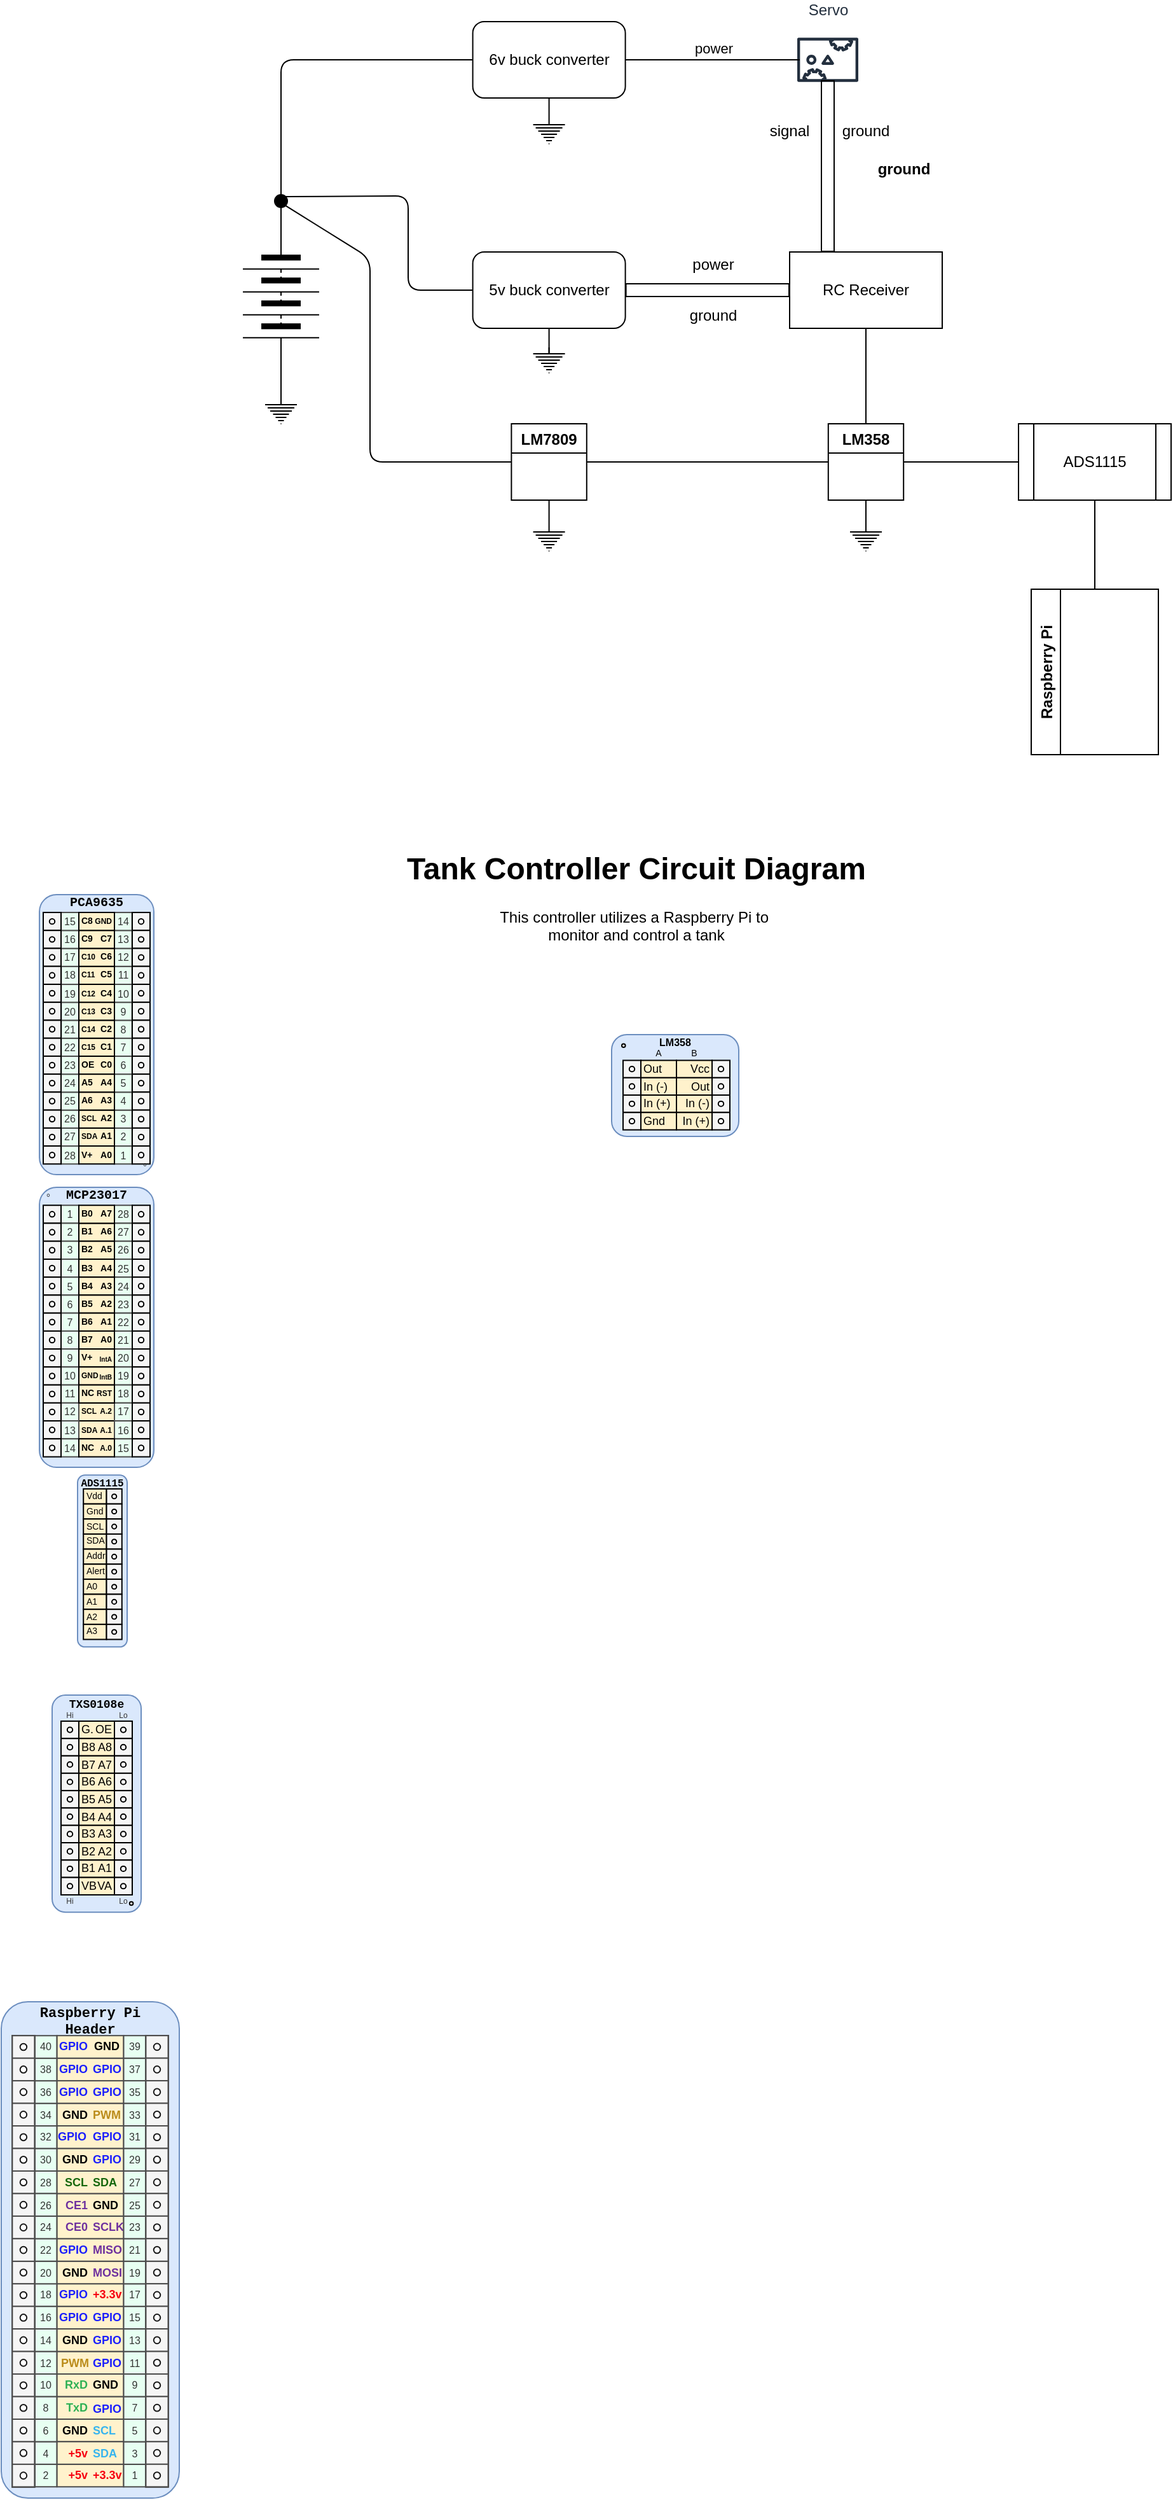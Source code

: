<mxfile version="14.6.13" type="device"><diagram id="4ZUVlYUAoPl_q8jpnYcG" name="Page-1"><mxGraphModel dx="1091" dy="1699" grid="1" gridSize="10" guides="1" tooltips="1" connect="1" arrows="1" fold="1" page="1" pageScale="1" pageWidth="1100" pageHeight="850" math="0" shadow="0"><root><mxCell id="0"/><mxCell id="1" parent="0"/><mxCell id="-9Lf9s6whDX2semYPvpr-52" value="Servo" style="outlineConnect=0;fontColor=#232F3E;gradientColor=none;strokeColor=#232F3E;fillColor=#ffffff;dashed=0;verticalLabelPosition=top;verticalAlign=bottom;align=center;html=1;fontSize=12;fontStyle=0;aspect=fixed;shape=mxgraph.aws4.resourceIcon;resIcon=mxgraph.aws4.servo;labelPosition=center;" parent="1" vertex="1"><mxGeometry x="690" y="-636" width="60" height="60" as="geometry"/></mxCell><mxCell id="NJdrYCxjS5hQLJqLe4ye-1" value="&lt;h1&gt;Tank Controller Circuit Diagram&lt;/h1&gt;&lt;p&gt;&lt;/p&gt;&lt;div style=&quot;text-align: center&quot;&gt;&lt;span&gt;This controller utilizes a Raspberry Pi to&amp;nbsp;&lt;/span&gt;&lt;/div&gt;&lt;div style=&quot;text-align: center&quot;&gt;&lt;span&gt;monitor and control a tank&lt;/span&gt;&lt;/div&gt;&lt;p&gt;&lt;/p&gt;&lt;p&gt;&lt;br&gt;&lt;/p&gt;" style="text;html=1;strokeColor=none;fillColor=none;spacing=5;spacingTop=-20;whiteSpace=wrap;overflow=hidden;rounded=0;" parent="1" vertex="1"><mxGeometry x="384" y="10" width="390" height="90" as="geometry"/></mxCell><mxCell id="XxrEte_aaaK5yJzelUJ6-1" value="" style="group" parent="1" vertex="1" connectable="0"><mxGeometry x="110" y="692.65" width="70" height="156.96" as="geometry"/></mxCell><mxCell id="XxrEte_aaaK5yJzelUJ6-2" value="" style="group" parent="XxrEte_aaaK5yJzelUJ6-1" vertex="1" connectable="0"><mxGeometry width="70" height="156.96" as="geometry"/></mxCell><mxCell id="XxrEte_aaaK5yJzelUJ6-3" value="" style="group" parent="XxrEte_aaaK5yJzelUJ6-2" vertex="1" connectable="0"><mxGeometry width="70" height="156.96" as="geometry"/></mxCell><mxCell id="XxrEte_aaaK5yJzelUJ6-4" value="" style="group" parent="XxrEte_aaaK5yJzelUJ6-3" vertex="1" connectable="0"><mxGeometry width="70" height="156.96" as="geometry"/></mxCell><mxCell id="XxrEte_aaaK5yJzelUJ6-5" value="&lt;blockquote style=&quot;margin: 0px 0px 0px 40px; border: none; padding: 0px; font-size: 9px;&quot;&gt;&lt;/blockquote&gt;&lt;span style=&quot;font-size: 9px;&quot;&gt;&lt;div style=&quot;font-size: 9px;&quot;&gt;&lt;span style=&quot;font-size: 9px;&quot;&gt;TXS0108e&lt;/span&gt;&lt;/div&gt;&lt;/span&gt;&lt;blockquote style=&quot;margin: 0px 0px 0px 40px; border: none; padding: 0px; font-size: 9px;&quot;&gt;&lt;br style=&quot;font-size: 9px;&quot;&gt;&lt;/blockquote&gt;" style="rounded=1;whiteSpace=wrap;html=1;shadow=0;dashed=0;labelBackgroundColor=none;fontFamily=Courier New;fontSize=9;align=center;strokeColor=#6c8ebf;fillColor=#dae8fc;fontStyle=1;verticalAlign=top;spacingTop=-4;" parent="XxrEte_aaaK5yJzelUJ6-4" vertex="1"><mxGeometry y="-13.649" width="70" height="170.609" as="geometry"/></mxCell><mxCell id="XxrEte_aaaK5yJzelUJ6-6" value="" style="rounded=0;whiteSpace=wrap;html=1;strokeColor=#000000;fillColor=#fff2cc;fontSize=9;align=center;" parent="XxrEte_aaaK5yJzelUJ6-4" vertex="1"><mxGeometry x="21" y="6.824" width="28" height="13.649" as="geometry"/></mxCell><mxCell id="XxrEte_aaaK5yJzelUJ6-7" value="" style="rounded=0;whiteSpace=wrap;html=1;strokeColor=#000000;fillColor=#fff2cc;fontSize=9;align=center;" parent="XxrEte_aaaK5yJzelUJ6-4" vertex="1"><mxGeometry x="21" y="20.473" width="28" height="13.649" as="geometry"/></mxCell><mxCell id="XxrEte_aaaK5yJzelUJ6-8" value="" style="rounded=0;whiteSpace=wrap;html=1;strokeColor=#000000;fillColor=#fff2cc;fontSize=9;align=center;" parent="XxrEte_aaaK5yJzelUJ6-4" vertex="1"><mxGeometry x="21" y="34.122" width="28" height="13.649" as="geometry"/></mxCell><mxCell id="XxrEte_aaaK5yJzelUJ6-9" value="" style="rounded=0;whiteSpace=wrap;html=1;strokeColor=#000000;fillColor=#fff2cc;fontSize=9;align=center;" parent="XxrEte_aaaK5yJzelUJ6-4" vertex="1"><mxGeometry x="21" y="47.77" width="28" height="13.649" as="geometry"/></mxCell><mxCell id="XxrEte_aaaK5yJzelUJ6-10" value="" style="rounded=0;whiteSpace=wrap;html=1;strokeColor=#000000;fillColor=#fff2cc;fontSize=9;align=center;" parent="XxrEte_aaaK5yJzelUJ6-4" vertex="1"><mxGeometry x="21" y="61.419" width="28" height="13.649" as="geometry"/></mxCell><mxCell id="XxrEte_aaaK5yJzelUJ6-11" value="" style="rounded=0;whiteSpace=wrap;html=1;strokeColor=#000000;fillColor=#fff2cc;fontSize=9;align=center;" parent="XxrEte_aaaK5yJzelUJ6-4" vertex="1"><mxGeometry x="21" y="75.068" width="28" height="13.649" as="geometry"/></mxCell><mxCell id="XxrEte_aaaK5yJzelUJ6-12" value="" style="rounded=0;whiteSpace=wrap;html=1;strokeColor=#000000;fillColor=#fff2cc;fontSize=9;align=center;" parent="XxrEte_aaaK5yJzelUJ6-4" vertex="1"><mxGeometry x="21" y="88.717" width="28" height="13.649" as="geometry"/></mxCell><mxCell id="XxrEte_aaaK5yJzelUJ6-13" value="" style="rounded=0;whiteSpace=wrap;html=1;strokeColor=#000000;fillColor=#fff2cc;fontSize=9;align=center;" parent="XxrEte_aaaK5yJzelUJ6-4" vertex="1"><mxGeometry x="21" y="102.365" width="28" height="13.649" as="geometry"/></mxCell><mxCell id="XxrEte_aaaK5yJzelUJ6-14" value="" style="rounded=0;whiteSpace=wrap;html=1;strokeColor=#000000;fillColor=#fff2cc;fontSize=9;align=center;" parent="XxrEte_aaaK5yJzelUJ6-4" vertex="1"><mxGeometry x="21" y="116.014" width="28" height="13.649" as="geometry"/></mxCell><mxCell id="XxrEte_aaaK5yJzelUJ6-15" value="" style="rounded=0;whiteSpace=wrap;html=1;strokeColor=#000000;fillColor=#fff2cc;fontSize=9;align=center;" parent="XxrEte_aaaK5yJzelUJ6-4" vertex="1"><mxGeometry x="21" y="129.663" width="28" height="13.649" as="geometry"/></mxCell><mxCell id="XxrEte_aaaK5yJzelUJ6-16" value="VB" style="text;html=1;strokeColor=none;fillColor=none;align=left;verticalAlign=middle;whiteSpace=wrap;rounded=0;fontSize=9;" parent="XxrEte_aaaK5yJzelUJ6-4" vertex="1"><mxGeometry x="21" y="129.663" width="14" height="13.649" as="geometry"/></mxCell><mxCell id="XxrEte_aaaK5yJzelUJ6-17" value="B1" style="text;html=1;strokeColor=none;fillColor=none;align=left;verticalAlign=middle;whiteSpace=wrap;rounded=0;fontSize=9;" parent="XxrEte_aaaK5yJzelUJ6-4" vertex="1"><mxGeometry x="21" y="116.014" width="14" height="13.649" as="geometry"/></mxCell><mxCell id="XxrEte_aaaK5yJzelUJ6-18" value="B2" style="text;html=1;strokeColor=none;fillColor=none;align=left;verticalAlign=middle;whiteSpace=wrap;rounded=0;fontSize=9;" parent="XxrEte_aaaK5yJzelUJ6-4" vertex="1"><mxGeometry x="21" y="102.365" width="14" height="13.649" as="geometry"/></mxCell><mxCell id="XxrEte_aaaK5yJzelUJ6-19" value="VA" style="text;html=1;strokeColor=none;fillColor=none;align=right;verticalAlign=middle;whiteSpace=wrap;rounded=0;fontSize=9;" parent="XxrEte_aaaK5yJzelUJ6-4" vertex="1"><mxGeometry x="35" y="129.663" width="14" height="13.649" as="geometry"/></mxCell><mxCell id="XxrEte_aaaK5yJzelUJ6-20" value="A1" style="text;html=1;strokeColor=none;fillColor=none;align=right;verticalAlign=middle;whiteSpace=wrap;rounded=0;fontSize=9;" parent="XxrEte_aaaK5yJzelUJ6-4" vertex="1"><mxGeometry x="35" y="116.014" width="14" height="13.649" as="geometry"/></mxCell><mxCell id="XxrEte_aaaK5yJzelUJ6-21" value="A2" style="text;html=1;strokeColor=none;fillColor=none;align=right;verticalAlign=middle;whiteSpace=wrap;rounded=0;fontSize=9;" parent="XxrEte_aaaK5yJzelUJ6-4" vertex="1"><mxGeometry x="35" y="102.365" width="14" height="13.649" as="geometry"/></mxCell><mxCell id="XxrEte_aaaK5yJzelUJ6-22" value="A3" style="text;html=1;strokeColor=none;fillColor=none;align=right;verticalAlign=middle;whiteSpace=wrap;rounded=0;fontSize=9;" parent="XxrEte_aaaK5yJzelUJ6-4" vertex="1"><mxGeometry x="35" y="88.717" width="14" height="13.649" as="geometry"/></mxCell><mxCell id="XxrEte_aaaK5yJzelUJ6-23" value="A4" style="text;html=1;strokeColor=none;fillColor=none;align=right;verticalAlign=middle;whiteSpace=wrap;rounded=0;fontSize=9;" parent="XxrEte_aaaK5yJzelUJ6-4" vertex="1"><mxGeometry x="35" y="75.068" width="14" height="13.649" as="geometry"/></mxCell><mxCell id="XxrEte_aaaK5yJzelUJ6-24" value="A5" style="text;html=1;strokeColor=none;fillColor=none;align=right;verticalAlign=middle;whiteSpace=wrap;rounded=0;fontSize=9;" parent="XxrEte_aaaK5yJzelUJ6-4" vertex="1"><mxGeometry x="35" y="61.419" width="14" height="13.649" as="geometry"/></mxCell><mxCell id="XxrEte_aaaK5yJzelUJ6-25" value="A6" style="text;html=1;strokeColor=none;fillColor=none;align=right;verticalAlign=middle;whiteSpace=wrap;rounded=0;fontSize=9;" parent="XxrEte_aaaK5yJzelUJ6-4" vertex="1"><mxGeometry x="35" y="47.77" width="14" height="13.649" as="geometry"/></mxCell><mxCell id="XxrEte_aaaK5yJzelUJ6-26" value="A7" style="text;html=1;strokeColor=none;fillColor=none;align=right;verticalAlign=middle;whiteSpace=wrap;rounded=0;fontSize=9;" parent="XxrEte_aaaK5yJzelUJ6-4" vertex="1"><mxGeometry x="35" y="34.122" width="14" height="13.649" as="geometry"/></mxCell><mxCell id="XxrEte_aaaK5yJzelUJ6-27" value="A8" style="text;html=1;strokeColor=none;fillColor=none;align=right;verticalAlign=middle;whiteSpace=wrap;rounded=0;fontSize=9;" parent="XxrEte_aaaK5yJzelUJ6-4" vertex="1"><mxGeometry x="35" y="20.473" width="14" height="13.649" as="geometry"/></mxCell><mxCell id="XxrEte_aaaK5yJzelUJ6-28" value="OE" style="text;html=1;strokeColor=none;fillColor=none;align=right;verticalAlign=middle;whiteSpace=wrap;rounded=0;fontSize=9;" parent="XxrEte_aaaK5yJzelUJ6-4" vertex="1"><mxGeometry x="35" y="6.824" width="14" height="13.649" as="geometry"/></mxCell><mxCell id="XxrEte_aaaK5yJzelUJ6-29" value="G." style="text;html=1;strokeColor=none;fillColor=none;align=left;verticalAlign=middle;whiteSpace=wrap;rounded=0;fontSize=9;" parent="XxrEte_aaaK5yJzelUJ6-4" vertex="1"><mxGeometry x="21" y="6.824" width="14" height="13.649" as="geometry"/></mxCell><mxCell id="XxrEte_aaaK5yJzelUJ6-30" value="B8" style="text;html=1;strokeColor=none;fillColor=none;align=left;verticalAlign=middle;whiteSpace=wrap;rounded=0;fontSize=9;" parent="XxrEte_aaaK5yJzelUJ6-4" vertex="1"><mxGeometry x="21" y="20.473" width="14" height="13.649" as="geometry"/></mxCell><mxCell id="XxrEte_aaaK5yJzelUJ6-31" value="B7" style="text;html=1;strokeColor=none;fillColor=none;align=left;verticalAlign=middle;whiteSpace=wrap;rounded=0;fontSize=9;" parent="XxrEte_aaaK5yJzelUJ6-4" vertex="1"><mxGeometry x="21" y="34.122" width="14" height="13.649" as="geometry"/></mxCell><mxCell id="XxrEte_aaaK5yJzelUJ6-32" value="B6" style="text;html=1;strokeColor=none;fillColor=none;align=left;verticalAlign=middle;whiteSpace=wrap;rounded=0;fontSize=9;" parent="XxrEte_aaaK5yJzelUJ6-4" vertex="1"><mxGeometry x="21" y="47.77" width="14" height="13.649" as="geometry"/></mxCell><mxCell id="XxrEte_aaaK5yJzelUJ6-33" value="B5" style="text;html=1;strokeColor=none;fillColor=none;align=left;verticalAlign=middle;whiteSpace=wrap;rounded=0;fontSize=9;" parent="XxrEte_aaaK5yJzelUJ6-4" vertex="1"><mxGeometry x="21" y="61.419" width="14" height="13.649" as="geometry"/></mxCell><mxCell id="XxrEte_aaaK5yJzelUJ6-34" value="B4" style="text;html=1;strokeColor=none;fillColor=none;align=left;verticalAlign=middle;whiteSpace=wrap;rounded=0;fontSize=9;" parent="XxrEte_aaaK5yJzelUJ6-4" vertex="1"><mxGeometry x="21" y="75.068" width="14" height="13.649" as="geometry"/></mxCell><mxCell id="XxrEte_aaaK5yJzelUJ6-35" value="B3" style="text;html=1;strokeColor=none;fillColor=none;align=left;verticalAlign=middle;whiteSpace=wrap;rounded=0;fontSize=9;" parent="XxrEte_aaaK5yJzelUJ6-4" vertex="1"><mxGeometry x="21" y="88.717" width="14" height="13.649" as="geometry"/></mxCell><mxCell id="XxrEte_aaaK5yJzelUJ6-36" value="Lo" style="rounded=0;whiteSpace=wrap;html=1;strokeColor=none;fillColor=none;fontSize=6;align=center;fontColor=#333333;verticalAlign=top;spacingTop=-5;" parent="XxrEte_aaaK5yJzelUJ6-4" vertex="1"><mxGeometry x="49" y="143.311" width="14" height="13.649" as="geometry"/></mxCell><mxCell id="XxrEte_aaaK5yJzelUJ6-37" value="Hi" style="rounded=0;whiteSpace=wrap;html=1;strokeColor=none;fillColor=none;fontSize=6;align=center;fontColor=#333333;verticalAlign=top;spacingTop=-5;" parent="XxrEte_aaaK5yJzelUJ6-4" vertex="1"><mxGeometry x="7" y="143.311" width="14" height="13.649" as="geometry"/></mxCell><mxCell id="XxrEte_aaaK5yJzelUJ6-38" value="Lo" style="rounded=0;whiteSpace=wrap;html=1;strokeColor=none;fillColor=none;fontSize=6;align=center;fontColor=#333333;verticalAlign=bottom;spacingBottom=-2;" parent="XxrEte_aaaK5yJzelUJ6-4" vertex="1"><mxGeometry x="49" y="-6.824" width="14" height="13.649" as="geometry"/></mxCell><mxCell id="XxrEte_aaaK5yJzelUJ6-39" value="Hi" style="rounded=0;whiteSpace=wrap;html=1;strokeColor=none;fillColor=none;fontSize=6;align=center;fontColor=#333333;verticalAlign=bottom;spacingBottom=-2;" parent="XxrEte_aaaK5yJzelUJ6-4" vertex="1"><mxGeometry x="7" y="-6.824" width="14" height="13.649" as="geometry"/></mxCell><mxCell id="XxrEte_aaaK5yJzelUJ6-40" value="" style="rounded=0;whiteSpace=wrap;html=1;strokeColor=#000000;fillColor=#f5f5f5;fontSize=8;align=center;fontColor=#333333;" parent="XxrEte_aaaK5yJzelUJ6-3" vertex="1"><mxGeometry x="49" y="6.824" width="14" height="13.649" as="geometry"/></mxCell><mxCell id="XxrEte_aaaK5yJzelUJ6-41" value="" style="rounded=0;whiteSpace=wrap;html=1;strokeColor=#000000;fillColor=#f5f5f5;fontSize=8;align=center;fontColor=#333333;" parent="XxrEte_aaaK5yJzelUJ6-3" vertex="1"><mxGeometry x="7" y="6.824" width="14" height="13.649" as="geometry"/></mxCell><mxCell id="XxrEte_aaaK5yJzelUJ6-42" value="" style="verticalLabelPosition=bottom;shadow=0;dashed=0;align=center;html=1;verticalAlign=top;strokeWidth=1;shape=ellipse;fontSize=12;" parent="XxrEte_aaaK5yJzelUJ6-3" vertex="1"><mxGeometry x="11.9" y="11.601" width="4.2" height="4.095" as="geometry"/></mxCell><mxCell id="XxrEte_aaaK5yJzelUJ6-43" value="" style="verticalLabelPosition=bottom;shadow=0;dashed=0;align=center;html=1;verticalAlign=top;strokeWidth=1;shape=ellipse;fontSize=12;" parent="XxrEte_aaaK5yJzelUJ6-3" vertex="1"><mxGeometry x="53.9" y="11.601" width="4.2" height="4.095" as="geometry"/></mxCell><mxCell id="XxrEte_aaaK5yJzelUJ6-44" value="" style="rounded=0;whiteSpace=wrap;html=1;strokeColor=#000000;fillColor=#f5f5f5;fontSize=8;align=center;fontColor=#333333;" parent="XxrEte_aaaK5yJzelUJ6-3" vertex="1"><mxGeometry x="49" y="20.473" width="14" height="13.649" as="geometry"/></mxCell><mxCell id="XxrEte_aaaK5yJzelUJ6-45" value="" style="rounded=0;whiteSpace=wrap;html=1;strokeColor=#000000;fillColor=#f5f5f5;fontSize=8;align=center;fontColor=#333333;" parent="XxrEte_aaaK5yJzelUJ6-3" vertex="1"><mxGeometry x="7" y="20.473" width="14" height="13.649" as="geometry"/></mxCell><mxCell id="XxrEte_aaaK5yJzelUJ6-46" value="" style="verticalLabelPosition=bottom;shadow=0;dashed=0;align=center;html=1;verticalAlign=top;strokeWidth=1;shape=ellipse;fontSize=12;" parent="XxrEte_aaaK5yJzelUJ6-3" vertex="1"><mxGeometry x="11.9" y="25.25" width="4.2" height="4.095" as="geometry"/></mxCell><mxCell id="XxrEte_aaaK5yJzelUJ6-47" value="" style="verticalLabelPosition=bottom;shadow=0;dashed=0;align=center;html=1;verticalAlign=top;strokeWidth=1;shape=ellipse;fontSize=12;" parent="XxrEte_aaaK5yJzelUJ6-3" vertex="1"><mxGeometry x="53.9" y="25.25" width="4.2" height="4.095" as="geometry"/></mxCell><mxCell id="XxrEte_aaaK5yJzelUJ6-48" value="" style="rounded=0;whiteSpace=wrap;html=1;strokeColor=#000000;fillColor=#f5f5f5;fontSize=8;align=center;fontColor=#333333;" parent="XxrEte_aaaK5yJzelUJ6-3" vertex="1"><mxGeometry x="49" y="34.122" width="14" height="13.649" as="geometry"/></mxCell><mxCell id="XxrEte_aaaK5yJzelUJ6-49" value="" style="rounded=0;whiteSpace=wrap;html=1;strokeColor=#000000;fillColor=#f5f5f5;fontSize=8;align=center;fontColor=#333333;" parent="XxrEte_aaaK5yJzelUJ6-3" vertex="1"><mxGeometry x="7" y="34.122" width="14" height="13.649" as="geometry"/></mxCell><mxCell id="XxrEte_aaaK5yJzelUJ6-50" value="" style="verticalLabelPosition=bottom;shadow=0;dashed=0;align=center;html=1;verticalAlign=top;strokeWidth=1;shape=ellipse;fontSize=12;" parent="XxrEte_aaaK5yJzelUJ6-3" vertex="1"><mxGeometry x="11.9" y="38.899" width="4.2" height="4.095" as="geometry"/></mxCell><mxCell id="XxrEte_aaaK5yJzelUJ6-51" value="" style="verticalLabelPosition=bottom;shadow=0;dashed=0;align=center;html=1;verticalAlign=top;strokeWidth=1;shape=ellipse;fontSize=12;" parent="XxrEte_aaaK5yJzelUJ6-3" vertex="1"><mxGeometry x="53.9" y="38.899" width="4.2" height="4.095" as="geometry"/></mxCell><mxCell id="XxrEte_aaaK5yJzelUJ6-52" value="" style="rounded=0;whiteSpace=wrap;html=1;strokeColor=#000000;fillColor=#f5f5f5;fontSize=8;align=center;fontColor=#333333;" parent="XxrEte_aaaK5yJzelUJ6-3" vertex="1"><mxGeometry x="49" y="47.77" width="14" height="13.649" as="geometry"/></mxCell><mxCell id="XxrEte_aaaK5yJzelUJ6-53" value="" style="rounded=0;whiteSpace=wrap;html=1;strokeColor=#000000;fillColor=#f5f5f5;fontSize=8;align=center;fontColor=#333333;" parent="XxrEte_aaaK5yJzelUJ6-3" vertex="1"><mxGeometry x="7" y="47.77" width="14" height="13.649" as="geometry"/></mxCell><mxCell id="XxrEte_aaaK5yJzelUJ6-54" value="" style="verticalLabelPosition=bottom;shadow=0;dashed=0;align=center;html=1;verticalAlign=top;strokeWidth=1;shape=ellipse;fontSize=12;" parent="XxrEte_aaaK5yJzelUJ6-3" vertex="1"><mxGeometry x="11.9" y="52.547" width="4.2" height="4.095" as="geometry"/></mxCell><mxCell id="XxrEte_aaaK5yJzelUJ6-55" value="" style="verticalLabelPosition=bottom;shadow=0;dashed=0;align=center;html=1;verticalAlign=top;strokeWidth=1;shape=ellipse;fontSize=12;" parent="XxrEte_aaaK5yJzelUJ6-3" vertex="1"><mxGeometry x="53.9" y="52.547" width="4.2" height="4.095" as="geometry"/></mxCell><mxCell id="XxrEte_aaaK5yJzelUJ6-56" value="" style="rounded=0;whiteSpace=wrap;html=1;strokeColor=#000000;fillColor=#f5f5f5;fontSize=8;align=center;fontColor=#333333;" parent="XxrEte_aaaK5yJzelUJ6-3" vertex="1"><mxGeometry x="49" y="61.419" width="14" height="13.649" as="geometry"/></mxCell><mxCell id="XxrEte_aaaK5yJzelUJ6-57" value="" style="rounded=0;whiteSpace=wrap;html=1;strokeColor=#000000;fillColor=#f5f5f5;fontSize=8;align=center;fontColor=#333333;" parent="XxrEte_aaaK5yJzelUJ6-3" vertex="1"><mxGeometry x="7" y="61.419" width="14" height="13.649" as="geometry"/></mxCell><mxCell id="XxrEte_aaaK5yJzelUJ6-58" value="" style="verticalLabelPosition=bottom;shadow=0;dashed=0;align=center;html=1;verticalAlign=top;strokeWidth=1;shape=ellipse;fontSize=12;" parent="XxrEte_aaaK5yJzelUJ6-3" vertex="1"><mxGeometry x="11.9" y="66.196" width="4.2" height="4.095" as="geometry"/></mxCell><mxCell id="XxrEte_aaaK5yJzelUJ6-59" value="" style="verticalLabelPosition=bottom;shadow=0;dashed=0;align=center;html=1;verticalAlign=top;strokeWidth=1;shape=ellipse;fontSize=12;" parent="XxrEte_aaaK5yJzelUJ6-3" vertex="1"><mxGeometry x="53.9" y="66.196" width="4.2" height="4.095" as="geometry"/></mxCell><mxCell id="XxrEte_aaaK5yJzelUJ6-60" value="" style="rounded=0;whiteSpace=wrap;html=1;strokeColor=#000000;fillColor=#f5f5f5;fontSize=8;align=center;fontColor=#333333;" parent="XxrEte_aaaK5yJzelUJ6-3" vertex="1"><mxGeometry x="49" y="75.068" width="14" height="13.649" as="geometry"/></mxCell><mxCell id="XxrEte_aaaK5yJzelUJ6-61" value="" style="rounded=0;whiteSpace=wrap;html=1;strokeColor=#000000;fillColor=#f5f5f5;fontSize=8;align=center;fontColor=#333333;" parent="XxrEte_aaaK5yJzelUJ6-3" vertex="1"><mxGeometry x="7" y="75.068" width="14" height="13.649" as="geometry"/></mxCell><mxCell id="XxrEte_aaaK5yJzelUJ6-62" value="" style="verticalLabelPosition=bottom;shadow=0;dashed=0;align=center;html=1;verticalAlign=top;strokeWidth=1;shape=ellipse;fontSize=12;" parent="XxrEte_aaaK5yJzelUJ6-3" vertex="1"><mxGeometry x="11.9" y="79.845" width="4.2" height="4.095" as="geometry"/></mxCell><mxCell id="XxrEte_aaaK5yJzelUJ6-63" value="" style="verticalLabelPosition=bottom;shadow=0;dashed=0;align=center;html=1;verticalAlign=top;strokeWidth=1;shape=ellipse;fontSize=12;" parent="XxrEte_aaaK5yJzelUJ6-3" vertex="1"><mxGeometry x="53.9" y="79.845" width="4.2" height="4.095" as="geometry"/></mxCell><mxCell id="XxrEte_aaaK5yJzelUJ6-64" value="" style="rounded=0;whiteSpace=wrap;html=1;strokeColor=#000000;fillColor=#f5f5f5;fontSize=8;align=center;fontColor=#333333;" parent="XxrEte_aaaK5yJzelUJ6-3" vertex="1"><mxGeometry x="49" y="88.717" width="14" height="13.649" as="geometry"/></mxCell><mxCell id="XxrEte_aaaK5yJzelUJ6-65" value="" style="rounded=0;whiteSpace=wrap;html=1;strokeColor=#000000;fillColor=#f5f5f5;fontSize=8;align=center;fontColor=#333333;" parent="XxrEte_aaaK5yJzelUJ6-3" vertex="1"><mxGeometry x="7" y="88.717" width="14" height="13.649" as="geometry"/></mxCell><mxCell id="XxrEte_aaaK5yJzelUJ6-66" value="" style="verticalLabelPosition=bottom;shadow=0;dashed=0;align=center;html=1;verticalAlign=top;strokeWidth=1;shape=ellipse;fontSize=12;" parent="XxrEte_aaaK5yJzelUJ6-3" vertex="1"><mxGeometry x="11.9" y="93.494" width="4.2" height="4.095" as="geometry"/></mxCell><mxCell id="XxrEte_aaaK5yJzelUJ6-67" value="" style="verticalLabelPosition=bottom;shadow=0;dashed=0;align=center;html=1;verticalAlign=top;strokeWidth=1;shape=ellipse;fontSize=12;" parent="XxrEte_aaaK5yJzelUJ6-3" vertex="1"><mxGeometry x="53.9" y="93.494" width="4.2" height="4.095" as="geometry"/></mxCell><mxCell id="XxrEte_aaaK5yJzelUJ6-68" value="" style="rounded=0;whiteSpace=wrap;html=1;strokeColor=#000000;fillColor=#f5f5f5;fontSize=8;align=center;fontColor=#333333;" parent="XxrEte_aaaK5yJzelUJ6-3" vertex="1"><mxGeometry x="49" y="102.365" width="14" height="13.649" as="geometry"/></mxCell><mxCell id="XxrEte_aaaK5yJzelUJ6-69" value="" style="rounded=0;whiteSpace=wrap;html=1;strokeColor=#000000;fillColor=#f5f5f5;fontSize=8;align=center;fontColor=#333333;" parent="XxrEte_aaaK5yJzelUJ6-3" vertex="1"><mxGeometry x="7" y="102.365" width="14" height="13.649" as="geometry"/></mxCell><mxCell id="XxrEte_aaaK5yJzelUJ6-70" value="" style="verticalLabelPosition=bottom;shadow=0;dashed=0;align=center;html=1;verticalAlign=top;strokeWidth=1;shape=ellipse;fontSize=12;" parent="XxrEte_aaaK5yJzelUJ6-3" vertex="1"><mxGeometry x="11.9" y="107.142" width="4.2" height="4.095" as="geometry"/></mxCell><mxCell id="XxrEte_aaaK5yJzelUJ6-71" value="" style="verticalLabelPosition=bottom;shadow=0;dashed=0;align=center;html=1;verticalAlign=top;strokeWidth=1;shape=ellipse;fontSize=12;" parent="XxrEte_aaaK5yJzelUJ6-3" vertex="1"><mxGeometry x="53.9" y="107.142" width="4.2" height="4.095" as="geometry"/></mxCell><mxCell id="XxrEte_aaaK5yJzelUJ6-72" value="" style="rounded=0;whiteSpace=wrap;html=1;strokeColor=#000000;fillColor=#f5f5f5;fontSize=8;align=center;fontColor=#333333;" parent="XxrEte_aaaK5yJzelUJ6-3" vertex="1"><mxGeometry x="49" y="116.014" width="14" height="13.649" as="geometry"/></mxCell><mxCell id="XxrEte_aaaK5yJzelUJ6-73" value="" style="rounded=0;whiteSpace=wrap;html=1;strokeColor=#000000;fillColor=#f5f5f5;fontSize=8;align=center;fontColor=#333333;" parent="XxrEte_aaaK5yJzelUJ6-3" vertex="1"><mxGeometry x="7" y="116.014" width="14" height="13.649" as="geometry"/></mxCell><mxCell id="XxrEte_aaaK5yJzelUJ6-74" value="" style="verticalLabelPosition=bottom;shadow=0;dashed=0;align=center;html=1;verticalAlign=top;strokeWidth=1;shape=ellipse;fontSize=12;" parent="XxrEte_aaaK5yJzelUJ6-3" vertex="1"><mxGeometry x="11.9" y="120.791" width="4.2" height="4.095" as="geometry"/></mxCell><mxCell id="XxrEte_aaaK5yJzelUJ6-75" value="" style="verticalLabelPosition=bottom;shadow=0;dashed=0;align=center;html=1;verticalAlign=top;strokeWidth=1;shape=ellipse;fontSize=12;" parent="XxrEte_aaaK5yJzelUJ6-3" vertex="1"><mxGeometry x="53.9" y="120.791" width="4.2" height="4.095" as="geometry"/></mxCell><mxCell id="XxrEte_aaaK5yJzelUJ6-76" value="" style="rounded=0;whiteSpace=wrap;html=1;strokeColor=#000000;fillColor=#f5f5f5;fontSize=8;align=center;fontColor=#333333;" parent="XxrEte_aaaK5yJzelUJ6-3" vertex="1"><mxGeometry x="49" y="129.663" width="14" height="13.649" as="geometry"/></mxCell><mxCell id="XxrEte_aaaK5yJzelUJ6-77" value="" style="rounded=0;whiteSpace=wrap;html=1;strokeColor=#000000;fillColor=#f5f5f5;fontSize=8;align=center;fontColor=#333333;" parent="XxrEte_aaaK5yJzelUJ6-3" vertex="1"><mxGeometry x="7" y="129.663" width="14" height="13.649" as="geometry"/></mxCell><mxCell id="XxrEte_aaaK5yJzelUJ6-78" value="" style="verticalLabelPosition=bottom;shadow=0;dashed=0;align=center;html=1;verticalAlign=top;strokeWidth=1;shape=ellipse;fontSize=12;" parent="XxrEte_aaaK5yJzelUJ6-3" vertex="1"><mxGeometry x="11.9" y="134.44" width="4.2" height="4.095" as="geometry"/></mxCell><mxCell id="XxrEte_aaaK5yJzelUJ6-79" value="" style="verticalLabelPosition=bottom;shadow=0;dashed=0;align=center;html=1;verticalAlign=top;strokeWidth=1;shape=ellipse;fontSize=12;" parent="XxrEte_aaaK5yJzelUJ6-3" vertex="1"><mxGeometry x="53.9" y="134.44" width="4.2" height="4.095" as="geometry"/></mxCell><mxCell id="XxrEte_aaaK5yJzelUJ6-80" value="" style="verticalLabelPosition=bottom;shadow=0;dashed=0;align=center;html=1;verticalAlign=top;strokeWidth=1;shape=ellipse;perimeter=ellipsePerimeter;fontSize=8;" parent="XxrEte_aaaK5yJzelUJ6-3" vertex="1"><mxGeometry x="60.9" y="148.771" width="2.8" height="2.73" as="geometry"/></mxCell><mxCell id="XxrEte_aaaK5yJzelUJ6-82" value="LM358" style="rounded=1;whiteSpace=wrap;html=1;fontSize=8;align=center;fillColor=#dae8fc;strokeColor=#6c8ebf;fontStyle=1;verticalAlign=top;spacingTop=-5;" parent="1" vertex="1"><mxGeometry x="550" y="160" width="100" height="80" as="geometry"/></mxCell><mxCell id="XxrEte_aaaK5yJzelUJ6-83" value="Vcc" style="rounded=0;whiteSpace=wrap;html=1;strokeColor=#000000;fillColor=#fff2cc;fontSize=9;align=right;" parent="1" vertex="1"><mxGeometry x="601" y="180.24" width="28" height="13.649" as="geometry"/></mxCell><mxCell id="XxrEte_aaaK5yJzelUJ6-84" value="Out" style="rounded=0;whiteSpace=wrap;html=1;strokeColor=#000000;fillColor=#fff2cc;fontSize=9;align=right;" parent="1" vertex="1"><mxGeometry x="601" y="193.889" width="28" height="13.649" as="geometry"/></mxCell><mxCell id="XxrEte_aaaK5yJzelUJ6-85" value="In (-)" style="rounded=0;whiteSpace=wrap;html=1;strokeColor=#000000;fillColor=#fff2cc;fontSize=9;align=right;" parent="1" vertex="1"><mxGeometry x="601" y="207.537" width="28" height="13.649" as="geometry"/></mxCell><mxCell id="XxrEte_aaaK5yJzelUJ6-86" value="In (+)" style="rounded=0;whiteSpace=wrap;html=1;strokeColor=#000000;fillColor=#fff2cc;fontSize=9;align=right;" parent="1" vertex="1"><mxGeometry x="601" y="221.186" width="28" height="13.649" as="geometry"/></mxCell><mxCell id="XxrEte_aaaK5yJzelUJ6-87" value="" style="rounded=0;whiteSpace=wrap;html=1;strokeColor=#000000;fillColor=#f5f5f5;fontSize=8;align=center;fontColor=#333333;" parent="1" vertex="1"><mxGeometry x="629" y="180.24" width="14" height="13.649" as="geometry"/></mxCell><mxCell id="XxrEte_aaaK5yJzelUJ6-88" value="" style="rounded=0;whiteSpace=wrap;html=1;strokeColor=#000000;fillColor=#f5f5f5;fontSize=8;align=center;fontColor=#333333;" parent="1" vertex="1"><mxGeometry x="559" y="180.24" width="14" height="13.649" as="geometry"/></mxCell><mxCell id="XxrEte_aaaK5yJzelUJ6-89" value="" style="verticalLabelPosition=bottom;shadow=0;dashed=0;align=center;html=1;verticalAlign=top;strokeWidth=1;shape=ellipse;fontSize=12;" parent="1" vertex="1"><mxGeometry x="563.9" y="185.017" width="4.2" height="4.095" as="geometry"/></mxCell><mxCell id="XxrEte_aaaK5yJzelUJ6-90" value="" style="verticalLabelPosition=bottom;shadow=0;dashed=0;align=center;html=1;verticalAlign=top;strokeWidth=1;shape=ellipse;fontSize=12;" parent="1" vertex="1"><mxGeometry x="633.9" y="185.017" width="4.2" height="4.095" as="geometry"/></mxCell><mxCell id="XxrEte_aaaK5yJzelUJ6-91" value="" style="rounded=0;whiteSpace=wrap;html=1;strokeColor=#000000;fillColor=#f5f5f5;fontSize=8;align=center;fontColor=#333333;" parent="1" vertex="1"><mxGeometry x="629" y="193.889" width="14" height="13.649" as="geometry"/></mxCell><mxCell id="XxrEte_aaaK5yJzelUJ6-92" value="" style="rounded=0;whiteSpace=wrap;html=1;strokeColor=#000000;fillColor=#f5f5f5;fontSize=8;align=center;fontColor=#333333;" parent="1" vertex="1"><mxGeometry x="559" y="193.889" width="14" height="13.649" as="geometry"/></mxCell><mxCell id="XxrEte_aaaK5yJzelUJ6-93" value="" style="verticalLabelPosition=bottom;shadow=0;dashed=0;align=center;html=1;verticalAlign=top;strokeWidth=1;shape=ellipse;fontSize=12;" parent="1" vertex="1"><mxGeometry x="563.9" y="198.666" width="4.2" height="4.095" as="geometry"/></mxCell><mxCell id="XxrEte_aaaK5yJzelUJ6-94" value="" style="verticalLabelPosition=bottom;shadow=0;dashed=0;align=center;html=1;verticalAlign=top;strokeWidth=1;shape=ellipse;fontSize=12;" parent="1" vertex="1"><mxGeometry x="633.9" y="198.666" width="4.2" height="4.095" as="geometry"/></mxCell><mxCell id="XxrEte_aaaK5yJzelUJ6-95" value="" style="rounded=0;whiteSpace=wrap;html=1;strokeColor=#000000;fillColor=#f5f5f5;fontSize=8;align=center;fontColor=#333333;" parent="1" vertex="1"><mxGeometry x="629" y="207.537" width="14" height="13.649" as="geometry"/></mxCell><mxCell id="XxrEte_aaaK5yJzelUJ6-96" value="" style="rounded=0;whiteSpace=wrap;html=1;strokeColor=#000000;fillColor=#f5f5f5;fontSize=8;align=center;fontColor=#333333;" parent="1" vertex="1"><mxGeometry x="559" y="207.537" width="14" height="13.649" as="geometry"/></mxCell><mxCell id="XxrEte_aaaK5yJzelUJ6-97" value="" style="verticalLabelPosition=bottom;shadow=0;dashed=0;align=center;html=1;verticalAlign=top;strokeWidth=1;shape=ellipse;fontSize=12;" parent="1" vertex="1"><mxGeometry x="563.9" y="212.314" width="4.2" height="4.095" as="geometry"/></mxCell><mxCell id="XxrEte_aaaK5yJzelUJ6-98" value="" style="verticalLabelPosition=bottom;shadow=0;dashed=0;align=center;html=1;verticalAlign=top;strokeWidth=1;shape=ellipse;fontSize=12;" parent="1" vertex="1"><mxGeometry x="633.9" y="212.314" width="4.2" height="4.095" as="geometry"/></mxCell><mxCell id="XxrEte_aaaK5yJzelUJ6-99" value="" style="rounded=0;whiteSpace=wrap;html=1;strokeColor=#000000;fillColor=#f5f5f5;fontSize=8;align=center;fontColor=#333333;" parent="1" vertex="1"><mxGeometry x="629" y="221.186" width="14" height="13.649" as="geometry"/></mxCell><mxCell id="XxrEte_aaaK5yJzelUJ6-100" value="" style="rounded=0;whiteSpace=wrap;html=1;strokeColor=#000000;fillColor=#f5f5f5;fontSize=8;align=center;fontColor=#333333;" parent="1" vertex="1"><mxGeometry x="559" y="221.186" width="14" height="13.649" as="geometry"/></mxCell><mxCell id="XxrEte_aaaK5yJzelUJ6-101" value="" style="verticalLabelPosition=bottom;shadow=0;dashed=0;align=center;html=1;verticalAlign=top;strokeWidth=1;shape=ellipse;fontSize=12;" parent="1" vertex="1"><mxGeometry x="563.9" y="225.963" width="4.2" height="4.095" as="geometry"/></mxCell><mxCell id="XxrEte_aaaK5yJzelUJ6-102" value="" style="verticalLabelPosition=bottom;shadow=0;dashed=0;align=center;html=1;verticalAlign=top;strokeWidth=1;shape=ellipse;fontSize=12;" parent="1" vertex="1"><mxGeometry x="633.9" y="225.963" width="4.2" height="4.095" as="geometry"/></mxCell><mxCell id="XxrEte_aaaK5yJzelUJ6-103" value="" style="verticalLabelPosition=bottom;shadow=0;dashed=0;align=center;html=1;verticalAlign=top;strokeWidth=1;shape=ellipse;perimeter=ellipsePerimeter;fontSize=8;" parent="1" vertex="1"><mxGeometry x="558" y="167.241" width="2.8" height="2.73" as="geometry"/></mxCell><mxCell id="XxrEte_aaaK5yJzelUJ6-104" value="Out" style="rounded=0;whiteSpace=wrap;html=1;strokeColor=#000000;fillColor=#fff2cc;fontSize=9;align=left;" parent="1" vertex="1"><mxGeometry x="573" y="180.24" width="28" height="13.649" as="geometry"/></mxCell><mxCell id="XxrEte_aaaK5yJzelUJ6-105" value="In (-)" style="rounded=0;whiteSpace=wrap;html=1;strokeColor=#000000;fillColor=#fff2cc;fontSize=9;align=left;" parent="1" vertex="1"><mxGeometry x="573" y="193.889" width="28" height="13.649" as="geometry"/></mxCell><mxCell id="XxrEte_aaaK5yJzelUJ6-106" value="In (+)" style="rounded=0;whiteSpace=wrap;html=1;strokeColor=#000000;fillColor=#fff2cc;fontSize=9;align=left;" parent="1" vertex="1"><mxGeometry x="573" y="207.537" width="28" height="13.649" as="geometry"/></mxCell><mxCell id="XxrEte_aaaK5yJzelUJ6-107" value="Gnd" style="rounded=0;whiteSpace=wrap;html=1;strokeColor=#000000;fillColor=#fff2cc;fontSize=9;align=left;" parent="1" vertex="1"><mxGeometry x="573" y="221.186" width="28" height="13.649" as="geometry"/></mxCell><mxCell id="XxrEte_aaaK5yJzelUJ6-108" value="B" style="text;html=1;strokeColor=none;fillColor=none;align=center;verticalAlign=middle;whiteSpace=wrap;rounded=0;fontSize=7;fontColor=#000000;" parent="1" vertex="1"><mxGeometry x="601" y="170" width="28" height="10.24" as="geometry"/></mxCell><mxCell id="XxrEte_aaaK5yJzelUJ6-109" value="A" style="text;html=1;strokeColor=none;fillColor=none;align=center;verticalAlign=middle;whiteSpace=wrap;rounded=0;fontSize=7;fontColor=#000000;" parent="1" vertex="1"><mxGeometry x="573" y="170" width="28" height="10.24" as="geometry"/></mxCell><mxCell id="XxrEte_aaaK5yJzelUJ6-732" value="" style="group" parent="1" vertex="1" connectable="0"><mxGeometry x="70" y="920" width="140" height="390" as="geometry"/></mxCell><mxCell id="XxrEte_aaaK5yJzelUJ6-733" value="&lt;span style=&quot;white-space: normal ; font-weight: 700&quot;&gt;Raspberry Pi&lt;/span&gt;&lt;br style=&quot;white-space: normal ; font-weight: 700&quot;&gt;&lt;span style=&quot;white-space: normal ; font-weight: 700&quot;&gt;Header&lt;/span&gt;" style="rounded=1;whiteSpace=wrap;html=1;shadow=0;glass=0;dashed=0;comic=0;labelBackgroundColor=none;strokeColor=#6c8ebf;fillColor=#dae8fc;fontFamily=Courier New;fontSize=11;align=center;verticalAlign=top;spacingTop=-4;container=0;" parent="XxrEte_aaaK5yJzelUJ6-732" vertex="1"><mxGeometry width="140" height="390" as="geometry"/></mxCell><mxCell id="XxrEte_aaaK5yJzelUJ6-734" value="" style="rounded=0;whiteSpace=wrap;html=1;fillColor=#fff2cc;fontSize=9;align=center;fontStyle=1;strokeColor=#4D4D4D;container=0;" parent="XxrEte_aaaK5yJzelUJ6-732" vertex="1"><mxGeometry x="43.752" y="327.951" width="52.5" height="17.727" as="geometry"/></mxCell><mxCell id="XxrEte_aaaK5yJzelUJ6-735" value="" style="rounded=0;whiteSpace=wrap;html=1;fillColor=#fff2cc;fontSize=9;align=center;fontStyle=1;strokeColor=#4D4D4D;container=0;" parent="XxrEte_aaaK5yJzelUJ6-732" vertex="1"><mxGeometry x="43.752" y="310.231" width="52.5" height="17.727" as="geometry"/></mxCell><mxCell id="XxrEte_aaaK5yJzelUJ6-736" value="" style="rounded=0;whiteSpace=wrap;html=1;fillColor=#fff2cc;fontSize=9;align=center;fontStyle=1;strokeColor=#4D4D4D;container=0;" parent="XxrEte_aaaK5yJzelUJ6-732" vertex="1"><mxGeometry x="43.752" y="292.501" width="52.5" height="17.727" as="geometry"/></mxCell><mxCell id="XxrEte_aaaK5yJzelUJ6-737" value="" style="rounded=0;whiteSpace=wrap;html=1;fillColor=#fff2cc;fontSize=9;align=center;fontStyle=1;strokeColor=#4D4D4D;container=0;" parent="XxrEte_aaaK5yJzelUJ6-732" vertex="1"><mxGeometry x="43.752" y="274.771" width="52.5" height="17.727" as="geometry"/></mxCell><mxCell id="XxrEte_aaaK5yJzelUJ6-738" value="" style="rounded=0;whiteSpace=wrap;html=1;fillColor=#fff2cc;fontSize=9;align=center;fontStyle=1;strokeColor=#4D4D4D;container=0;" parent="XxrEte_aaaK5yJzelUJ6-732" vertex="1"><mxGeometry x="43.752" y="257.041" width="52.5" height="17.727" as="geometry"/></mxCell><mxCell id="XxrEte_aaaK5yJzelUJ6-739" value="" style="rounded=0;whiteSpace=wrap;html=1;fillColor=#fff2cc;fontSize=9;align=center;fontStyle=1;strokeColor=#4D4D4D;container=0;" parent="XxrEte_aaaK5yJzelUJ6-732" vertex="1"><mxGeometry x="43.752" y="239.311" width="52.5" height="17.727" as="geometry"/></mxCell><mxCell id="XxrEte_aaaK5yJzelUJ6-740" value="" style="rounded=0;whiteSpace=wrap;html=1;fillColor=#fff2cc;fontSize=9;align=center;fontStyle=1;strokeColor=#4D4D4D;container=0;" parent="XxrEte_aaaK5yJzelUJ6-732" vertex="1"><mxGeometry x="43.752" y="221.591" width="52.5" height="17.727" as="geometry"/></mxCell><mxCell id="XxrEte_aaaK5yJzelUJ6-741" value="" style="rounded=0;whiteSpace=wrap;html=1;fillColor=#fff2cc;fontSize=9;align=center;fontStyle=1;strokeColor=#4D4D4D;container=0;" parent="XxrEte_aaaK5yJzelUJ6-732" vertex="1"><mxGeometry x="43.752" y="203.861" width="52.5" height="17.727" as="geometry"/></mxCell><mxCell id="XxrEte_aaaK5yJzelUJ6-742" value="" style="rounded=0;whiteSpace=wrap;html=1;fillColor=#fff2cc;fontSize=9;align=center;fontStyle=1;strokeColor=#4D4D4D;container=0;" parent="XxrEte_aaaK5yJzelUJ6-732" vertex="1"><mxGeometry x="43.752" y="186.141" width="52.5" height="17.727" as="geometry"/></mxCell><mxCell id="XxrEte_aaaK5yJzelUJ6-743" value="" style="rounded=0;whiteSpace=wrap;html=1;fillColor=#fff2cc;fontSize=9;align=center;fontStyle=1;strokeColor=#4D4D4D;container=0;" parent="XxrEte_aaaK5yJzelUJ6-732" vertex="1"><mxGeometry x="43.752" y="168.411" width="52.5" height="17.727" as="geometry"/></mxCell><mxCell id="XxrEte_aaaK5yJzelUJ6-744" value="" style="rounded=0;whiteSpace=wrap;html=1;fillColor=#fff2cc;fontSize=9;align=center;fontStyle=1;strokeColor=#4D4D4D;container=0;" parent="XxrEte_aaaK5yJzelUJ6-732" vertex="1"><mxGeometry x="43.752" y="150.681" width="52.5" height="17.727" as="geometry"/></mxCell><mxCell id="XxrEte_aaaK5yJzelUJ6-745" value="" style="rounded=0;whiteSpace=wrap;html=1;fillColor=#fff2cc;fontSize=9;align=center;fontStyle=1;strokeColor=#4D4D4D;container=0;" parent="XxrEte_aaaK5yJzelUJ6-732" vertex="1"><mxGeometry x="43.752" y="132.961" width="52.5" height="17.727" as="geometry"/></mxCell><mxCell id="XxrEte_aaaK5yJzelUJ6-746" value="" style="rounded=0;whiteSpace=wrap;html=1;fillColor=#fff2cc;fontSize=9;align=center;fontStyle=1;strokeColor=#4D4D4D;container=0;" parent="XxrEte_aaaK5yJzelUJ6-732" vertex="1"><mxGeometry x="43.752" y="115.231" width="52.5" height="17.727" as="geometry"/></mxCell><mxCell id="XxrEte_aaaK5yJzelUJ6-747" value="" style="rounded=0;whiteSpace=wrap;html=1;fillColor=#fff2cc;fontSize=9;align=center;fontStyle=1;strokeColor=#4D4D4D;container=0;" parent="XxrEte_aaaK5yJzelUJ6-732" vertex="1"><mxGeometry x="43.752" y="97.501" width="52.5" height="17.727" as="geometry"/></mxCell><mxCell id="XxrEte_aaaK5yJzelUJ6-748" value="" style="rounded=0;whiteSpace=wrap;html=1;fillColor=#fff2cc;fontSize=9;align=center;fontStyle=1;strokeColor=#4D4D4D;container=0;" parent="XxrEte_aaaK5yJzelUJ6-732" vertex="1"><mxGeometry x="43.752" y="79.771" width="52.5" height="17.727" as="geometry"/></mxCell><mxCell id="XxrEte_aaaK5yJzelUJ6-749" value="" style="rounded=0;whiteSpace=wrap;html=1;fillColor=#fff2cc;fontSize=9;align=center;fontStyle=1;strokeColor=#4D4D4D;container=0;" parent="XxrEte_aaaK5yJzelUJ6-732" vertex="1"><mxGeometry x="43.752" y="62.041" width="52.5" height="17.727" as="geometry"/></mxCell><mxCell id="XxrEte_aaaK5yJzelUJ6-750" value="" style="rounded=0;whiteSpace=wrap;html=1;fillColor=#fff2cc;fontSize=9;align=center;fontStyle=1;strokeColor=#4D4D4D;container=0;" parent="XxrEte_aaaK5yJzelUJ6-732" vertex="1"><mxGeometry x="43.752" y="44.321" width="52.5" height="17.727" as="geometry"/></mxCell><mxCell id="XxrEte_aaaK5yJzelUJ6-751" value="" style="rounded=0;whiteSpace=wrap;html=1;fillColor=#fff2cc;fontSize=9;align=center;fontStyle=1;strokeColor=#4D4D4D;container=0;" parent="XxrEte_aaaK5yJzelUJ6-732" vertex="1"><mxGeometry x="43.752" y="26.591" width="52.5" height="17.727" as="geometry"/></mxCell><mxCell id="XxrEte_aaaK5yJzelUJ6-752" value="" style="rounded=0;whiteSpace=wrap;html=1;fillColor=#fff2cc;fontSize=9;align=center;fontStyle=1;strokeColor=#4D4D4D;container=0;" parent="XxrEte_aaaK5yJzelUJ6-732" vertex="1"><mxGeometry x="43.752" y="363.411" width="52.5" height="17.727" as="geometry"/></mxCell><mxCell id="XxrEte_aaaK5yJzelUJ6-753" value="" style="rounded=0;whiteSpace=wrap;html=1;fillColor=#fff2cc;fontSize=9;align=center;fontStyle=1;strokeColor=#4D4D4D;container=0;" parent="XxrEte_aaaK5yJzelUJ6-732" vertex="1"><mxGeometry x="43.752" y="345.681" width="52.5" height="17.727" as="geometry"/></mxCell><mxCell id="XxrEte_aaaK5yJzelUJ6-754" value="+3.3v" style="text;html=1;strokeColor=none;fillColor=none;align=left;verticalAlign=middle;whiteSpace=wrap;rounded=0;shadow=0;labelBackgroundColor=none;fontSize=9;fontColor=#F60011;fontStyle=1" parent="XxrEte_aaaK5yJzelUJ6-732" vertex="1"><mxGeometry x="70.002" y="363.411" width="26.25" height="17.727" as="geometry"/></mxCell><mxCell id="XxrEte_aaaK5yJzelUJ6-755" value="GND" style="text;html=1;strokeColor=none;fillColor=none;align=right;verticalAlign=middle;whiteSpace=wrap;rounded=0;shadow=0;labelBackgroundColor=none;fontSize=9;fontColor=#000000;fontStyle=1;container=0;" parent="XxrEte_aaaK5yJzelUJ6-732" vertex="1"><mxGeometry x="43.75" y="328.395" width="26.25" height="17.727" as="geometry"/></mxCell><mxCell id="XxrEte_aaaK5yJzelUJ6-756" value="TxD" style="text;html=1;strokeColor=none;fillColor=none;align=right;verticalAlign=middle;whiteSpace=wrap;rounded=0;shadow=0;labelBackgroundColor=none;fontSize=9;fontColor=#2FB155;fontStyle=1;container=0;" parent="XxrEte_aaaK5yJzelUJ6-732" vertex="1"><mxGeometry x="43.75" y="310.223" width="26.25" height="17.727" as="geometry"/></mxCell><mxCell id="XxrEte_aaaK5yJzelUJ6-757" value="SDA" style="text;html=1;strokeColor=none;fillColor=none;align=left;verticalAlign=middle;whiteSpace=wrap;rounded=0;shadow=0;labelBackgroundColor=none;fontSize=9;fontColor=#37B4EE;fontStyle=1;container=0;" parent="XxrEte_aaaK5yJzelUJ6-732" vertex="1"><mxGeometry x="70.002" y="345.678" width="26.25" height="17.727" as="geometry"/></mxCell><mxCell id="XxrEte_aaaK5yJzelUJ6-758" value="SCL" style="text;html=1;strokeColor=none;fillColor=none;align=left;verticalAlign=middle;whiteSpace=wrap;rounded=0;shadow=0;labelBackgroundColor=none;fontSize=9;fontColor=#37B4EE;fontStyle=1;container=0;" parent="XxrEte_aaaK5yJzelUJ6-732" vertex="1"><mxGeometry x="70.002" y="328.399" width="26.25" height="16.841" as="geometry"/></mxCell><mxCell id="XxrEte_aaaK5yJzelUJ6-759" value="GPIO" style="text;html=1;strokeColor=none;fillColor=none;align=left;verticalAlign=middle;whiteSpace=wrap;rounded=0;shadow=0;labelBackgroundColor=none;fontSize=9;fontColor=#1D20FB;fontStyle=1;container=0;" parent="XxrEte_aaaK5yJzelUJ6-732" vertex="1"><mxGeometry x="70.002" y="310.673" width="26.25" height="17.727" as="geometry"/></mxCell><mxCell id="XxrEte_aaaK5yJzelUJ6-760" value="+5v" style="text;html=1;strokeColor=none;fillColor=none;align=right;verticalAlign=middle;whiteSpace=wrap;rounded=0;shadow=0;labelBackgroundColor=none;fontSize=9;fontColor=#F60011;fontStyle=1;container=0;" parent="XxrEte_aaaK5yJzelUJ6-732" vertex="1"><mxGeometry x="43.75" y="363.411" width="26.25" height="17.727" as="geometry"/></mxCell><mxCell id="XxrEte_aaaK5yJzelUJ6-761" value="+5v" style="text;html=1;strokeColor=none;fillColor=none;align=right;verticalAlign=middle;whiteSpace=wrap;rounded=0;shadow=0;labelBackgroundColor=none;fontSize=9;fontColor=#F60011;fontStyle=1;container=0;" parent="XxrEte_aaaK5yJzelUJ6-732" vertex="1"><mxGeometry x="43.75" y="345.688" width="26.25" height="17.727" as="geometry"/></mxCell><mxCell id="XxrEte_aaaK5yJzelUJ6-762" value="GND" style="text;html=1;strokeColor=none;fillColor=none;align=left;verticalAlign=middle;whiteSpace=wrap;rounded=0;shadow=0;labelBackgroundColor=none;fontSize=9;fontColor=#000000;fontStyle=1;container=0;" parent="XxrEte_aaaK5yJzelUJ6-732" vertex="1"><mxGeometry x="70.442" y="292.5" width="26.25" height="17.727" as="geometry"/></mxCell><mxCell id="XxrEte_aaaK5yJzelUJ6-763" value="GPIO" style="text;html=1;strokeColor=none;fillColor=none;align=left;verticalAlign=middle;whiteSpace=wrap;rounded=0;shadow=0;labelBackgroundColor=none;fontSize=9;fontColor=#1D20FB;fontStyle=1;container=0;" parent="XxrEte_aaaK5yJzelUJ6-732" vertex="1"><mxGeometry x="69.942" y="239.312" width="26.25" height="17.727" as="geometry"/></mxCell><mxCell id="XxrEte_aaaK5yJzelUJ6-764" value="GPIO" style="text;html=1;strokeColor=none;fillColor=none;align=left;verticalAlign=middle;whiteSpace=wrap;rounded=0;shadow=0;labelBackgroundColor=none;fontSize=9;fontColor=#1D20FB;fontStyle=1;container=0;" parent="XxrEte_aaaK5yJzelUJ6-732" vertex="1"><mxGeometry x="70.442" y="257.045" width="26.25" height="17.727" as="geometry"/></mxCell><mxCell id="XxrEte_aaaK5yJzelUJ6-765" value="GPIO" style="text;html=1;strokeColor=none;fillColor=none;align=left;verticalAlign=middle;whiteSpace=wrap;rounded=0;shadow=0;labelBackgroundColor=none;fontSize=9;fontColor=#1D20FB;fontStyle=1;container=0;" parent="XxrEte_aaaK5yJzelUJ6-732" vertex="1"><mxGeometry x="70.172" y="274.767" width="26.25" height="17.727" as="geometry"/></mxCell><mxCell id="XxrEte_aaaK5yJzelUJ6-766" value="PWM" style="text;html=1;strokeColor=none;fillColor=none;align=right;verticalAlign=middle;whiteSpace=wrap;rounded=0;shadow=0;labelBackgroundColor=none;fontSize=9;fontColor=#BB8C1B;fontStyle=1;container=0;" parent="XxrEte_aaaK5yJzelUJ6-732" vertex="1"><mxGeometry x="43.752" y="274.767" width="26.688" height="17.727" as="geometry"/></mxCell><mxCell id="XxrEte_aaaK5yJzelUJ6-767" value="RxD" style="text;html=1;strokeColor=none;fillColor=none;align=right;verticalAlign=middle;whiteSpace=wrap;rounded=0;shadow=0;labelBackgroundColor=none;fontSize=9;fontColor=#2FB155;fontStyle=1;container=0;" parent="XxrEte_aaaK5yJzelUJ6-732" vertex="1"><mxGeometry x="43.75" y="292.5" width="26.25" height="17.727" as="geometry"/></mxCell><mxCell id="XxrEte_aaaK5yJzelUJ6-768" value="+3.3v" style="text;html=1;strokeColor=none;fillColor=none;align=left;verticalAlign=middle;whiteSpace=wrap;rounded=0;shadow=0;labelBackgroundColor=none;fontSize=9;fontColor=#F60011;fontStyle=1;container=0;" parent="XxrEte_aaaK5yJzelUJ6-732" vertex="1"><mxGeometry x="69.942" y="221.599" width="26.25" height="17.727" as="geometry"/></mxCell><mxCell id="XxrEte_aaaK5yJzelUJ6-769" value="MOSI" style="text;html=1;strokeColor=none;fillColor=none;align=left;verticalAlign=middle;whiteSpace=wrap;rounded=0;shadow=0;labelBackgroundColor=none;fontSize=9;fontColor=#6E319E;fontStyle=1;container=0;" parent="XxrEte_aaaK5yJzelUJ6-732" vertex="1"><mxGeometry x="69.502" y="203.876" width="26.031" height="17.727" as="geometry"/></mxCell><mxCell id="XxrEte_aaaK5yJzelUJ6-770" value="MISO" style="text;html=1;strokeColor=none;fillColor=none;align=left;verticalAlign=middle;whiteSpace=wrap;rounded=0;shadow=0;labelBackgroundColor=none;fontSize=9;fontColor=#6E319E;fontStyle=1;container=0;" parent="XxrEte_aaaK5yJzelUJ6-732" vertex="1"><mxGeometry x="69.622" y="186.154" width="26.136" height="17.727" as="geometry"/></mxCell><mxCell id="XxrEte_aaaK5yJzelUJ6-771" value="SCLK" style="text;html=1;strokeColor=none;fillColor=none;align=left;verticalAlign=middle;whiteSpace=wrap;rounded=0;shadow=0;labelBackgroundColor=none;fontSize=9;fontColor=#6E319E;fontStyle=1;container=0;" parent="XxrEte_aaaK5yJzelUJ6-732" vertex="1"><mxGeometry x="69.612" y="168.431" width="25.812" height="17.727" as="geometry"/></mxCell><mxCell id="XxrEte_aaaK5yJzelUJ6-772" value="GND" style="text;html=1;strokeColor=none;fillColor=none;align=left;verticalAlign=middle;whiteSpace=wrap;rounded=0;shadow=0;labelBackgroundColor=none;fontSize=9;fontColor=#000000;fontStyle=1;container=0;" parent="XxrEte_aaaK5yJzelUJ6-732" vertex="1"><mxGeometry x="70.162" y="150.708" width="25.812" height="17.727" as="geometry"/></mxCell><mxCell id="XxrEte_aaaK5yJzelUJ6-773" value="SCL" style="text;html=1;strokeColor=none;fillColor=none;align=right;verticalAlign=middle;whiteSpace=wrap;rounded=0;shadow=0;labelBackgroundColor=none;fontSize=9;fontColor=#17670D;fontStyle=1;container=0;" parent="XxrEte_aaaK5yJzelUJ6-732" vertex="1"><mxGeometry x="43.69" y="132.985" width="26.25" height="17.727" as="geometry"/></mxCell><mxCell id="XxrEte_aaaK5yJzelUJ6-774" value="SDA" style="text;html=1;strokeColor=none;fillColor=none;align=left;verticalAlign=middle;whiteSpace=wrap;rounded=0;shadow=0;labelBackgroundColor=none;fontSize=9;fontColor=#17670D;fontStyle=1;container=0;" parent="XxrEte_aaaK5yJzelUJ6-732" vertex="1"><mxGeometry x="70.162" y="132.955" width="26.25" height="17.727" as="geometry"/></mxCell><mxCell id="XxrEte_aaaK5yJzelUJ6-775" value="GPIO" style="text;html=1;strokeColor=none;fillColor=none;align=left;verticalAlign=middle;whiteSpace=wrap;rounded=0;shadow=0;labelBackgroundColor=none;fontSize=9;fontColor=#1D20FB;fontStyle=1;container=0;" parent="XxrEte_aaaK5yJzelUJ6-732" vertex="1"><mxGeometry x="69.722" y="62.045" width="26.25" height="17.727" as="geometry"/></mxCell><mxCell id="XxrEte_aaaK5yJzelUJ6-776" value="GPIO" style="text;html=1;strokeColor=none;fillColor=none;align=left;verticalAlign=middle;whiteSpace=wrap;rounded=0;shadow=0;labelBackgroundColor=none;fontSize=9;fontColor=#1D20FB;fontStyle=1;container=0;" parent="XxrEte_aaaK5yJzelUJ6-732" vertex="1"><mxGeometry x="69.562" y="44.322" width="26.25" height="17.727" as="geometry"/></mxCell><mxCell id="XxrEte_aaaK5yJzelUJ6-777" value="GPIO" style="text;html=1;strokeColor=none;fillColor=none;align=left;verticalAlign=middle;whiteSpace=wrap;rounded=0;shadow=0;labelBackgroundColor=none;fontSize=9;fontColor=#1D20FB;fontStyle=1;container=0;" parent="XxrEte_aaaK5yJzelUJ6-732" vertex="1"><mxGeometry x="70.382" y="115.223" width="25.812" height="17.727" as="geometry"/></mxCell><mxCell id="XxrEte_aaaK5yJzelUJ6-778" value="GND" style="text;html=1;strokeColor=none;fillColor=none;align=left;verticalAlign=middle;whiteSpace=wrap;rounded=0;shadow=0;labelBackgroundColor=none;fontSize=9;fontColor=#000000;fontStyle=1;container=0;" parent="XxrEte_aaaK5yJzelUJ6-732" vertex="1"><mxGeometry x="70.932" y="26.599" width="25.812" height="17.727" as="geometry"/></mxCell><mxCell id="XxrEte_aaaK5yJzelUJ6-779" value="PWM" style="text;html=1;strokeColor=none;fillColor=none;align=left;verticalAlign=middle;whiteSpace=wrap;rounded=0;shadow=0;labelBackgroundColor=none;fontSize=9;fontColor=#BB8C1B;fontStyle=1;container=0;" parent="XxrEte_aaaK5yJzelUJ6-732" vertex="1"><mxGeometry x="69.942" y="79.767" width="25.812" height="17.727" as="geometry"/></mxCell><mxCell id="XxrEte_aaaK5yJzelUJ6-780" value="GPIO" style="text;html=1;strokeColor=none;fillColor=none;align=right;verticalAlign=middle;whiteSpace=wrap;rounded=0;shadow=0;labelBackgroundColor=none;fontSize=9;fontColor=#1D20FB;fontStyle=1;container=0;" parent="XxrEte_aaaK5yJzelUJ6-732" vertex="1"><mxGeometry x="43.69" y="239.322" width="26.25" height="17.727" as="geometry"/></mxCell><mxCell id="XxrEte_aaaK5yJzelUJ6-781" value="GPIO" style="text;html=1;strokeColor=none;fillColor=none;align=right;verticalAlign=middle;whiteSpace=wrap;rounded=0;shadow=0;labelBackgroundColor=none;fontSize=9;fontColor=#1D20FB;fontStyle=1;container=0;" parent="XxrEte_aaaK5yJzelUJ6-732" vertex="1"><mxGeometry x="44.19" y="221.599" width="26.25" height="17.727" as="geometry"/></mxCell><mxCell id="XxrEte_aaaK5yJzelUJ6-782" value="GND" style="text;html=1;strokeColor=none;fillColor=none;align=right;verticalAlign=middle;whiteSpace=wrap;rounded=0;shadow=0;labelBackgroundColor=none;fontSize=9;fontColor=#000000;fontStyle=1;container=0;" parent="XxrEte_aaaK5yJzelUJ6-732" vertex="1"><mxGeometry x="43.75" y="257.045" width="26.25" height="17.727" as="geometry"/></mxCell><mxCell id="XxrEte_aaaK5yJzelUJ6-783" value="GND" style="text;html=1;strokeColor=none;fillColor=none;align=right;verticalAlign=middle;whiteSpace=wrap;rounded=0;shadow=0;labelBackgroundColor=none;fontSize=9;fontColor=#000000;fontStyle=1;container=0;" parent="XxrEte_aaaK5yJzelUJ6-732" vertex="1"><mxGeometry x="44.19" y="203.876" width="26.25" height="17.727" as="geometry"/></mxCell><mxCell id="XxrEte_aaaK5yJzelUJ6-784" value="GPIO" style="text;html=1;strokeColor=none;fillColor=none;align=right;verticalAlign=middle;whiteSpace=wrap;rounded=0;shadow=0;labelBackgroundColor=none;fontSize=9;fontColor=#1D20FB;fontStyle=1;container=0;" parent="XxrEte_aaaK5yJzelUJ6-732" vertex="1"><mxGeometry x="43.576" y="186.154" width="26.364" height="17.727" as="geometry"/></mxCell><mxCell id="XxrEte_aaaK5yJzelUJ6-785" value="CE0" style="text;html=1;strokeColor=none;fillColor=none;align=right;verticalAlign=middle;whiteSpace=wrap;rounded=0;shadow=0;labelBackgroundColor=none;fontSize=9;fontColor=#6E319E;fontStyle=1;container=0;" parent="XxrEte_aaaK5yJzelUJ6-732" vertex="1"><mxGeometry x="43.58" y="168.431" width="26.04" height="17.727" as="geometry"/></mxCell><mxCell id="XxrEte_aaaK5yJzelUJ6-786" value="CE1" style="text;html=1;strokeColor=none;fillColor=none;align=right;verticalAlign=middle;whiteSpace=wrap;rounded=0;shadow=0;labelBackgroundColor=none;fontSize=9;fontColor=#6E319E;fontStyle=1;container=0;" parent="XxrEte_aaaK5yJzelUJ6-732" vertex="1"><mxGeometry x="43.574" y="150.708" width="25.926" height="17.727" as="geometry"/></mxCell><mxCell id="XxrEte_aaaK5yJzelUJ6-787" value="GND" style="text;html=1;strokeColor=none;fillColor=none;align=right;verticalAlign=middle;whiteSpace=wrap;rounded=0;shadow=0;labelBackgroundColor=none;fontSize=9;fontColor=#000000;fontStyle=1;container=0;" parent="XxrEte_aaaK5yJzelUJ6-732" vertex="1"><mxGeometry x="43.634" y="115.223" width="25.926" height="17.727" as="geometry"/></mxCell><mxCell id="XxrEte_aaaK5yJzelUJ6-788" value="GPIO" style="text;html=1;strokeColor=none;fillColor=none;align=left;verticalAlign=middle;whiteSpace=wrap;rounded=0;shadow=0;labelBackgroundColor=none;fontSize=9;fontColor=#1D20FB;fontStyle=1;container=0;" parent="XxrEte_aaaK5yJzelUJ6-732" vertex="1"><mxGeometry x="70.172" y="97.5" width="25.918" height="17.727" as="geometry"/></mxCell><mxCell id="XxrEte_aaaK5yJzelUJ6-789" value="GPIO" style="text;html=1;strokeColor=none;fillColor=none;align=right;verticalAlign=middle;whiteSpace=wrap;rounded=0;shadow=0;labelBackgroundColor=none;fontSize=9;fontColor=#1D20FB;fontStyle=1;container=0;" parent="XxrEte_aaaK5yJzelUJ6-732" vertex="1"><mxGeometry x="43.474" y="97.5" width="25.926" height="17.727" as="geometry"/></mxCell><mxCell id="XxrEte_aaaK5yJzelUJ6-790" value="GPIO" style="text;html=1;strokeColor=none;fillColor=none;align=right;verticalAlign=middle;whiteSpace=wrap;rounded=0;shadow=0;labelBackgroundColor=none;fontSize=9;fontColor=#1D20FB;fontStyle=1;container=0;" parent="XxrEte_aaaK5yJzelUJ6-732" vertex="1"><mxGeometry x="43.579" y="62.045" width="25.821" height="17.727" as="geometry"/></mxCell><mxCell id="XxrEte_aaaK5yJzelUJ6-791" value="GPIO" style="text;html=1;strokeColor=none;fillColor=none;align=right;verticalAlign=middle;whiteSpace=wrap;rounded=0;shadow=0;labelBackgroundColor=none;fontSize=9;fontColor=#1D20FB;fontStyle=1;container=0;" parent="XxrEte_aaaK5yJzelUJ6-732" vertex="1"><mxGeometry x="43.579" y="44.322" width="25.821" height="17.727" as="geometry"/></mxCell><mxCell id="XxrEte_aaaK5yJzelUJ6-792" value="GPIO" style="text;html=1;strokeColor=none;fillColor=none;align=right;verticalAlign=middle;whiteSpace=wrap;rounded=0;shadow=0;labelBackgroundColor=none;fontSize=9;fontColor=#1D20FB;fontStyle=1;container=0;" parent="XxrEte_aaaK5yJzelUJ6-732" vertex="1"><mxGeometry x="43.579" y="26.599" width="25.821" height="17.727" as="geometry"/></mxCell><mxCell id="XxrEte_aaaK5yJzelUJ6-793" value="GND" style="text;html=1;strokeColor=none;fillColor=none;align=right;verticalAlign=middle;whiteSpace=wrap;rounded=0;shadow=0;labelBackgroundColor=none;fontSize=9;fontColor=#000000;fontStyle=1;container=0;" parent="XxrEte_aaaK5yJzelUJ6-732" vertex="1"><mxGeometry x="43.579" y="79.777" width="25.821" height="17.727" as="geometry"/></mxCell><mxCell id="XxrEte_aaaK5yJzelUJ6-794" value="1" style="rounded=0;whiteSpace=wrap;html=1;fillColor=#E7FFF2;fontSize=8;align=center;fontColor=#333333;strokeColor=#4D4D4D;container=0;" parent="XxrEte_aaaK5yJzelUJ6-732" vertex="1"><mxGeometry x="96.25" y="363.441" width="17.5" height="17.727" as="geometry"/></mxCell><mxCell id="XxrEte_aaaK5yJzelUJ6-795" value="3" style="rounded=0;whiteSpace=wrap;html=1;fillColor=#E7FFF2;fontSize=8;align=center;fontColor=#333333;strokeColor=#4D4D4D;container=0;" parent="XxrEte_aaaK5yJzelUJ6-732" vertex="1"><mxGeometry x="96.25" y="345.718" width="17.5" height="17.727" as="geometry"/></mxCell><mxCell id="XxrEte_aaaK5yJzelUJ6-796" value="5" style="rounded=0;whiteSpace=wrap;html=1;fillColor=#E7FFF2;fontSize=8;align=center;fontColor=#333333;strokeColor=#4D4D4D;container=0;" parent="XxrEte_aaaK5yJzelUJ6-732" vertex="1"><mxGeometry x="96.25" y="327.985" width="17.5" height="17.727" as="geometry"/></mxCell><mxCell id="XxrEte_aaaK5yJzelUJ6-797" value="7" style="rounded=0;whiteSpace=wrap;html=1;fillColor=#E7FFF2;fontSize=8;align=center;fontColor=#333333;strokeColor=#4D4D4D;container=0;" parent="XxrEte_aaaK5yJzelUJ6-732" vertex="1"><mxGeometry x="96.25" y="310.253" width="17.5" height="17.727" as="geometry"/></mxCell><mxCell id="XxrEte_aaaK5yJzelUJ6-798" value="9" style="rounded=0;whiteSpace=wrap;html=1;fillColor=#E7FFF2;fontSize=8;align=center;fontColor=#333333;strokeColor=#4D4D4D;container=0;" parent="XxrEte_aaaK5yJzelUJ6-732" vertex="1"><mxGeometry x="96.25" y="292.52" width="17.5" height="17.727" as="geometry"/></mxCell><mxCell id="XxrEte_aaaK5yJzelUJ6-799" value="11" style="rounded=0;whiteSpace=wrap;html=1;fillColor=#E7FFF2;fontSize=8;align=center;fontColor=#333333;strokeColor=#4D4D4D;container=0;" parent="XxrEte_aaaK5yJzelUJ6-732" vertex="1"><mxGeometry x="96.25" y="274.797" width="17.5" height="17.727" as="geometry"/></mxCell><mxCell id="XxrEte_aaaK5yJzelUJ6-800" value="13" style="rounded=0;whiteSpace=wrap;html=1;fillColor=#E7FFF2;fontSize=8;align=center;fontColor=#333333;strokeColor=#4D4D4D;container=0;" parent="XxrEte_aaaK5yJzelUJ6-732" vertex="1"><mxGeometry x="96.25" y="257.085" width="17.5" height="17.727" as="geometry"/></mxCell><mxCell id="XxrEte_aaaK5yJzelUJ6-801" value="15" style="rounded=0;whiteSpace=wrap;html=1;fillColor=#E7FFF2;fontSize=8;align=center;fontColor=#333333;strokeColor=#4D4D4D;container=0;" parent="XxrEte_aaaK5yJzelUJ6-732" vertex="1"><mxGeometry x="96.25" y="239.302" width="17.5" height="17.727" as="geometry"/></mxCell><mxCell id="XxrEte_aaaK5yJzelUJ6-802" value="17" style="rounded=0;whiteSpace=wrap;html=1;fillColor=#E7FFF2;fontSize=8;align=center;fontColor=#333333;strokeColor=#4D4D4D;container=0;" parent="XxrEte_aaaK5yJzelUJ6-732" vertex="1"><mxGeometry x="96.25" y="221.619" width="17.5" height="17.727" as="geometry"/></mxCell><mxCell id="XxrEte_aaaK5yJzelUJ6-803" value="19" style="rounded=0;whiteSpace=wrap;html=1;fillColor=#E7FFF2;fontSize=8;align=center;fontColor=#333333;strokeColor=#4D4D4D;container=0;" parent="XxrEte_aaaK5yJzelUJ6-732" vertex="1"><mxGeometry x="96.25" y="203.896" width="17.5" height="17.727" as="geometry"/></mxCell><mxCell id="XxrEte_aaaK5yJzelUJ6-804" value="21" style="rounded=0;whiteSpace=wrap;html=1;fillColor=#E7FFF2;fontSize=8;align=center;fontColor=#333333;strokeColor=#4D4D4D;container=0;" parent="XxrEte_aaaK5yJzelUJ6-732" vertex="1"><mxGeometry x="96.25" y="186.154" width="17.5" height="17.727" as="geometry"/></mxCell><mxCell id="XxrEte_aaaK5yJzelUJ6-805" value="23" style="rounded=0;whiteSpace=wrap;html=1;fillColor=#E7FFF2;fontSize=8;align=center;fontColor=#333333;strokeColor=#4D4D4D;container=0;" parent="XxrEte_aaaK5yJzelUJ6-732" vertex="1"><mxGeometry x="96.25" y="168.431" width="17.5" height="17.727" as="geometry"/></mxCell><mxCell id="XxrEte_aaaK5yJzelUJ6-806" value="27" style="rounded=0;whiteSpace=wrap;html=1;fillColor=#E7FFF2;fontSize=8;align=center;fontColor=#333333;strokeColor=#4D4D4D;container=0;" parent="XxrEte_aaaK5yJzelUJ6-732" vertex="1"><mxGeometry x="96.25" y="132.945" width="17.5" height="17.727" as="geometry"/></mxCell><mxCell id="XxrEte_aaaK5yJzelUJ6-807" value="29" style="rounded=0;whiteSpace=wrap;html=1;fillColor=#E7FFF2;fontSize=8;align=center;fontColor=#333333;strokeColor=#4D4D4D;container=0;" parent="XxrEte_aaaK5yJzelUJ6-732" vertex="1"><mxGeometry x="96.25" y="115.213" width="17.5" height="17.727" as="geometry"/></mxCell><mxCell id="XxrEte_aaaK5yJzelUJ6-808" value="31" style="rounded=0;whiteSpace=wrap;html=1;fillColor=#E7FFF2;fontSize=8;align=center;fontColor=#333333;strokeColor=#4D4D4D;container=0;" parent="XxrEte_aaaK5yJzelUJ6-732" vertex="1"><mxGeometry x="96.25" y="97.49" width="17.5" height="17.727" as="geometry"/></mxCell><mxCell id="XxrEte_aaaK5yJzelUJ6-809" value="33" style="rounded=0;whiteSpace=wrap;html=1;fillColor=#E7FFF2;fontSize=8;align=center;fontColor=#333333;strokeColor=#4D4D4D;container=0;" parent="XxrEte_aaaK5yJzelUJ6-732" vertex="1"><mxGeometry x="96.25" y="79.767" width="17.5" height="17.727" as="geometry"/></mxCell><mxCell id="XxrEte_aaaK5yJzelUJ6-810" value="35" style="rounded=0;whiteSpace=wrap;html=1;fillColor=#E7FFF2;fontSize=8;align=center;fontColor=#333333;strokeColor=#4D4D4D;container=0;" parent="XxrEte_aaaK5yJzelUJ6-732" vertex="1"><mxGeometry x="96.25" y="62.045" width="17.5" height="17.727" as="geometry"/></mxCell><mxCell id="XxrEte_aaaK5yJzelUJ6-811" value="37" style="rounded=0;whiteSpace=wrap;html=1;fillColor=#E7FFF2;fontSize=8;align=center;fontColor=#333333;strokeColor=#4D4D4D;container=0;" parent="XxrEte_aaaK5yJzelUJ6-732" vertex="1"><mxGeometry x="96.25" y="44.312" width="17.5" height="17.727" as="geometry"/></mxCell><mxCell id="XxrEte_aaaK5yJzelUJ6-812" value="39" style="rounded=0;whiteSpace=wrap;html=1;fillColor=#E7FFF2;fontSize=8;align=center;fontColor=#333333;strokeColor=#4D4D4D;container=0;" parent="XxrEte_aaaK5yJzelUJ6-732" vertex="1"><mxGeometry x="96.25" y="26.589" width="17.5" height="17.727" as="geometry"/></mxCell><mxCell id="XxrEte_aaaK5yJzelUJ6-813" value="28" style="rounded=0;whiteSpace=wrap;html=1;fillColor=#E7FFF2;fontSize=8;align=center;fontColor=#333333;strokeColor=#4D4D4D;container=0;" parent="XxrEte_aaaK5yJzelUJ6-732" vertex="1"><mxGeometry x="26.19" y="132.985" width="17.5" height="17.727" as="geometry"/></mxCell><mxCell id="XxrEte_aaaK5yJzelUJ6-814" value="30" style="rounded=0;whiteSpace=wrap;html=1;fillColor=#E7FFF2;fontSize=8;align=center;fontColor=#333333;strokeColor=#4D4D4D;container=0;" parent="XxrEte_aaaK5yJzelUJ6-732" vertex="1"><mxGeometry x="26.19" y="115.263" width="17.5" height="17.727" as="geometry"/></mxCell><mxCell id="XxrEte_aaaK5yJzelUJ6-815" value="32" style="rounded=0;whiteSpace=wrap;html=1;fillColor=#E7FFF2;fontSize=8;align=center;fontColor=#333333;strokeColor=#4D4D4D;container=0;" parent="XxrEte_aaaK5yJzelUJ6-732" vertex="1"><mxGeometry x="26.19" y="97.53" width="17.5" height="17.727" as="geometry"/></mxCell><mxCell id="XxrEte_aaaK5yJzelUJ6-816" value="34" style="rounded=0;whiteSpace=wrap;html=1;fillColor=#E7FFF2;fontSize=8;align=center;fontColor=#333333;strokeColor=#4D4D4D;container=0;" parent="XxrEte_aaaK5yJzelUJ6-732" vertex="1"><mxGeometry x="26.19" y="79.807" width="17.5" height="17.727" as="geometry"/></mxCell><mxCell id="XxrEte_aaaK5yJzelUJ6-817" value="36" style="rounded=0;whiteSpace=wrap;html=1;fillColor=#E7FFF2;fontSize=8;align=center;fontColor=#333333;strokeColor=#4D4D4D;container=0;" parent="XxrEte_aaaK5yJzelUJ6-732" vertex="1"><mxGeometry x="26.19" y="62.085" width="17.5" height="17.727" as="geometry"/></mxCell><mxCell id="XxrEte_aaaK5yJzelUJ6-818" value="38" style="rounded=0;whiteSpace=wrap;html=1;fillColor=#E7FFF2;fontSize=8;align=center;fontColor=#333333;strokeColor=#4D4D4D;container=0;" parent="XxrEte_aaaK5yJzelUJ6-732" vertex="1"><mxGeometry x="26.19" y="44.352" width="17.5" height="17.727" as="geometry"/></mxCell><mxCell id="XxrEte_aaaK5yJzelUJ6-819" value="40" style="rounded=0;whiteSpace=wrap;html=1;fillColor=#E7FFF2;fontSize=8;align=center;fontColor=#333333;strokeColor=#4D4D4D;container=0;" parent="XxrEte_aaaK5yJzelUJ6-732" vertex="1"><mxGeometry x="26.19" y="26.629" width="17.5" height="17.727" as="geometry"/></mxCell><mxCell id="XxrEte_aaaK5yJzelUJ6-820" value="25" style="rounded=0;whiteSpace=wrap;html=1;fillColor=#E7FFF2;fontSize=8;align=center;fontColor=#333333;strokeColor=#4D4D4D;container=0;" parent="XxrEte_aaaK5yJzelUJ6-732" vertex="1"><mxGeometry x="96.25" y="150.708" width="17.5" height="17.727" as="geometry"/></mxCell><mxCell id="XxrEte_aaaK5yJzelUJ6-821" value="2" style="rounded=0;whiteSpace=wrap;html=1;fillColor=#E7FFF2;fontSize=8;align=center;fontColor=#333333;strokeColor=#4D4D4D;container=0;" parent="XxrEte_aaaK5yJzelUJ6-732" vertex="1"><mxGeometry x="26.19" y="363.401" width="17.5" height="17.727" as="geometry"/></mxCell><mxCell id="XxrEte_aaaK5yJzelUJ6-822" value="4" style="rounded=0;whiteSpace=wrap;html=1;fillColor=#E7FFF2;fontSize=8;align=center;fontColor=#333333;strokeColor=#4D4D4D;container=0;" parent="XxrEte_aaaK5yJzelUJ6-732" vertex="1"><mxGeometry x="26.19" y="345.688" width="17.5" height="17.727" as="geometry"/></mxCell><mxCell id="XxrEte_aaaK5yJzelUJ6-823" value="6" style="rounded=0;whiteSpace=wrap;html=1;fillColor=#E7FFF2;fontSize=8;align=center;fontColor=#333333;strokeColor=#4D4D4D;container=0;" parent="XxrEte_aaaK5yJzelUJ6-732" vertex="1"><mxGeometry x="26.19" y="327.945" width="17.5" height="17.727" as="geometry"/></mxCell><mxCell id="XxrEte_aaaK5yJzelUJ6-824" value="8" style="rounded=0;whiteSpace=wrap;html=1;fillColor=#E7FFF2;fontSize=8;align=center;fontColor=#333333;strokeColor=#4D4D4D;container=0;" parent="XxrEte_aaaK5yJzelUJ6-732" vertex="1"><mxGeometry x="26.19" y="310.213" width="17.5" height="17.727" as="geometry"/></mxCell><mxCell id="XxrEte_aaaK5yJzelUJ6-825" value="10" style="rounded=0;whiteSpace=wrap;html=1;fillColor=#E7FFF2;fontSize=8;align=center;fontColor=#333333;strokeColor=#4D4D4D;container=0;" parent="XxrEte_aaaK5yJzelUJ6-732" vertex="1"><mxGeometry x="26.19" y="292.49" width="17.5" height="17.727" as="geometry"/></mxCell><mxCell id="XxrEte_aaaK5yJzelUJ6-826" value="12" style="rounded=0;whiteSpace=wrap;html=1;fillColor=#E7FFF2;fontSize=8;align=center;fontColor=#333333;strokeColor=#4D4D4D;container=0;" parent="XxrEte_aaaK5yJzelUJ6-732" vertex="1"><mxGeometry x="26.19" y="274.767" width="17.5" height="17.727" as="geometry"/></mxCell><mxCell id="XxrEte_aaaK5yJzelUJ6-827" value="14" style="rounded=0;whiteSpace=wrap;html=1;fillColor=#E7FFF2;fontSize=8;align=center;fontColor=#333333;strokeColor=#4D4D4D;container=0;" parent="XxrEte_aaaK5yJzelUJ6-732" vertex="1"><mxGeometry x="26.19" y="257.055" width="17.5" height="17.727" as="geometry"/></mxCell><mxCell id="XxrEte_aaaK5yJzelUJ6-828" value="16" style="rounded=0;whiteSpace=wrap;html=1;fillColor=#E7FFF2;fontSize=8;align=center;fontColor=#333333;strokeColor=#4D4D4D;container=0;" parent="XxrEte_aaaK5yJzelUJ6-732" vertex="1"><mxGeometry x="26.19" y="239.302" width="17.5" height="17.727" as="geometry"/></mxCell><mxCell id="XxrEte_aaaK5yJzelUJ6-829" value="18" style="rounded=0;whiteSpace=wrap;html=1;fillColor=#E7FFF2;fontSize=8;align=center;fontColor=#333333;strokeColor=#4D4D4D;container=0;" parent="XxrEte_aaaK5yJzelUJ6-732" vertex="1"><mxGeometry x="26.19" y="221.579" width="17.5" height="17.727" as="geometry"/></mxCell><mxCell id="XxrEte_aaaK5yJzelUJ6-830" value="20" style="rounded=0;whiteSpace=wrap;html=1;fillColor=#E7FFF2;fontSize=8;align=center;fontColor=#333333;strokeColor=#4D4D4D;container=0;" parent="XxrEte_aaaK5yJzelUJ6-732" vertex="1"><mxGeometry x="26.19" y="203.896" width="17.5" height="17.727" as="geometry"/></mxCell><mxCell id="XxrEte_aaaK5yJzelUJ6-831" value="22" style="rounded=0;whiteSpace=wrap;html=1;fillColor=#E7FFF2;fontSize=8;align=center;fontColor=#333333;strokeColor=#4D4D4D;container=0;" parent="XxrEte_aaaK5yJzelUJ6-732" vertex="1"><mxGeometry x="26.19" y="186.134" width="17.5" height="17.727" as="geometry"/></mxCell><mxCell id="XxrEte_aaaK5yJzelUJ6-832" value="24" style="rounded=0;whiteSpace=wrap;html=1;fillColor=#E7FFF2;fontSize=8;align=center;fontColor=#333333;strokeColor=#4D4D4D;container=0;" parent="XxrEte_aaaK5yJzelUJ6-732" vertex="1"><mxGeometry x="26.19" y="168.431" width="17.5" height="17.727" as="geometry"/></mxCell><mxCell id="XxrEte_aaaK5yJzelUJ6-833" value="26" style="rounded=0;whiteSpace=wrap;html=1;fillColor=#E7FFF2;fontSize=8;align=center;fontColor=#333333;strokeColor=#4D4D4D;container=0;" parent="XxrEte_aaaK5yJzelUJ6-732" vertex="1"><mxGeometry x="26.19" y="150.708" width="17.5" height="17.727" as="geometry"/></mxCell><mxCell id="XxrEte_aaaK5yJzelUJ6-834" value="" style="group;strokeColor=#4D4D4D;container=0;" parent="XxrEte_aaaK5yJzelUJ6-732" vertex="1" connectable="0"><mxGeometry x="113.75" y="26.591" width="17.5" height="354.545" as="geometry"/></mxCell><mxCell id="XxrEte_aaaK5yJzelUJ6-835" value="" style="group;strokeColor=#4D4D4D;container=0;" parent="XxrEte_aaaK5yJzelUJ6-732" vertex="1" connectable="0"><mxGeometry x="113.75" y="26.591" width="17.5" height="354.545" as="geometry"/></mxCell><mxCell id="XxrEte_aaaK5yJzelUJ6-836" value="" style="group;strokeColor=#4D4D4D;container=0;" parent="XxrEte_aaaK5yJzelUJ6-732" vertex="1" connectable="0"><mxGeometry x="113.75" y="26.591" width="17.5" height="354.545" as="geometry"/></mxCell><mxCell id="XxrEte_aaaK5yJzelUJ6-837" value="" style="group;strokeColor=#4D4D4D;container=0;" parent="XxrEte_aaaK5yJzelUJ6-732" vertex="1" connectable="0"><mxGeometry x="113.75" y="26.591" width="17.5" height="354.545" as="geometry"/></mxCell><mxCell id="XxrEte_aaaK5yJzelUJ6-838" value="" style="group;strokeColor=#4D4D4D;container=0;" parent="XxrEte_aaaK5yJzelUJ6-732" vertex="1" connectable="0"><mxGeometry x="113.75" y="26.591" width="17.5" height="354.545" as="geometry"/></mxCell><mxCell id="XxrEte_aaaK5yJzelUJ6-839" value="" style="group;strokeColor=#4D4D4D;container=0;" parent="XxrEte_aaaK5yJzelUJ6-732" vertex="1" connectable="0"><mxGeometry x="113.75" y="26.591" width="17.5" height="354.545" as="geometry"/></mxCell><mxCell id="XxrEte_aaaK5yJzelUJ6-840" value="" style="group;align=right;strokeColor=#4D4D4D;container=0;" parent="XxrEte_aaaK5yJzelUJ6-732" vertex="1" connectable="0"><mxGeometry x="113.75" y="26.591" width="17.5" height="354.545" as="geometry"/></mxCell><mxCell id="XxrEte_aaaK5yJzelUJ6-841" value="" style="rounded=0;whiteSpace=wrap;html=1;fillColor=#f5f5f5;fontSize=8;align=right;fontColor=#333333;strokeColor=#4D4D4D;container=0;" parent="XxrEte_aaaK5yJzelUJ6-732" vertex="1"><mxGeometry x="113.75" y="203.864" width="17.5" height="17.727" as="geometry"/></mxCell><mxCell id="XxrEte_aaaK5yJzelUJ6-842" value="" style="verticalLabelPosition=bottom;shadow=0;dashed=0;align=right;html=1;verticalAlign=top;strokeWidth=1;shape=ellipse;fontSize=12;strokeColor=#1A1A1A;container=0;" parent="XxrEte_aaaK5yJzelUJ6-732" vertex="1"><mxGeometry x="119.875" y="210.068" width="5.25" height="5.318" as="geometry"/></mxCell><mxCell id="XxrEte_aaaK5yJzelUJ6-843" value="" style="rounded=0;whiteSpace=wrap;html=1;fillColor=#f5f5f5;fontSize=8;align=right;fontColor=#333333;strokeColor=#4D4D4D;container=0;" parent="XxrEte_aaaK5yJzelUJ6-732" vertex="1"><mxGeometry x="113.75" y="221.591" width="17.5" height="17.727" as="geometry"/></mxCell><mxCell id="XxrEte_aaaK5yJzelUJ6-844" value="" style="verticalLabelPosition=bottom;shadow=0;dashed=0;align=right;html=1;verticalAlign=top;strokeWidth=1;shape=ellipse;fontSize=12;strokeColor=#1A1A1A;container=0;" parent="XxrEte_aaaK5yJzelUJ6-732" vertex="1"><mxGeometry x="119.875" y="227.795" width="5.25" height="5.318" as="geometry"/></mxCell><mxCell id="XxrEte_aaaK5yJzelUJ6-845" value="" style="rounded=0;whiteSpace=wrap;html=1;fillColor=#f5f5f5;fontSize=8;align=right;fontColor=#333333;strokeColor=#4D4D4D;container=0;" parent="XxrEte_aaaK5yJzelUJ6-732" vertex="1"><mxGeometry x="113.75" y="239.318" width="17.5" height="17.727" as="geometry"/></mxCell><mxCell id="XxrEte_aaaK5yJzelUJ6-846" value="" style="verticalLabelPosition=bottom;shadow=0;dashed=0;align=right;html=1;verticalAlign=top;strokeWidth=1;shape=ellipse;fontSize=12;strokeColor=#1A1A1A;container=0;" parent="XxrEte_aaaK5yJzelUJ6-732" vertex="1"><mxGeometry x="119.875" y="245.523" width="5.25" height="5.318" as="geometry"/></mxCell><mxCell id="XxrEte_aaaK5yJzelUJ6-847" value="" style="rounded=0;whiteSpace=wrap;html=1;fillColor=#f5f5f5;fontSize=8;align=right;fontColor=#333333;strokeColor=#4D4D4D;container=0;" parent="XxrEte_aaaK5yJzelUJ6-732" vertex="1"><mxGeometry x="113.75" y="257.045" width="17.5" height="17.727" as="geometry"/></mxCell><mxCell id="XxrEte_aaaK5yJzelUJ6-848" value="" style="verticalLabelPosition=bottom;shadow=0;dashed=0;align=right;html=1;verticalAlign=top;strokeWidth=1;shape=ellipse;fontSize=12;strokeColor=#1A1A1A;container=0;" parent="XxrEte_aaaK5yJzelUJ6-732" vertex="1"><mxGeometry x="119.875" y="263.25" width="5.25" height="5.318" as="geometry"/></mxCell><mxCell id="XxrEte_aaaK5yJzelUJ6-849" value="" style="rounded=0;whiteSpace=wrap;html=1;fillColor=#f5f5f5;fontSize=8;align=right;fontColor=#333333;strokeColor=#4D4D4D;container=0;" parent="XxrEte_aaaK5yJzelUJ6-732" vertex="1"><mxGeometry x="113.75" y="274.773" width="17.5" height="17.727" as="geometry"/></mxCell><mxCell id="XxrEte_aaaK5yJzelUJ6-850" value="" style="verticalLabelPosition=bottom;shadow=0;dashed=0;align=right;html=1;verticalAlign=top;strokeWidth=1;shape=ellipse;fontSize=12;strokeColor=#1A1A1A;container=0;" parent="XxrEte_aaaK5yJzelUJ6-732" vertex="1"><mxGeometry x="119.875" y="280.977" width="5.25" height="5.318" as="geometry"/></mxCell><mxCell id="XxrEte_aaaK5yJzelUJ6-851" value="" style="rounded=0;whiteSpace=wrap;html=1;fillColor=#f5f5f5;fontSize=8;align=right;fontColor=#333333;strokeColor=#4D4D4D;container=0;" parent="XxrEte_aaaK5yJzelUJ6-732" vertex="1"><mxGeometry x="113.75" y="292.5" width="17.5" height="17.727" as="geometry"/></mxCell><mxCell id="XxrEte_aaaK5yJzelUJ6-852" value="" style="verticalLabelPosition=bottom;shadow=0;dashed=0;align=right;html=1;verticalAlign=top;strokeWidth=1;shape=ellipse;fontSize=12;strokeColor=#1A1A1A;container=0;" parent="XxrEte_aaaK5yJzelUJ6-732" vertex="1"><mxGeometry x="119.875" y="298.705" width="5.25" height="5.318" as="geometry"/></mxCell><mxCell id="XxrEte_aaaK5yJzelUJ6-853" value="" style="rounded=0;whiteSpace=wrap;html=1;fillColor=#f5f5f5;fontSize=8;align=right;fontColor=#333333;strokeColor=#4D4D4D;container=0;" parent="XxrEte_aaaK5yJzelUJ6-732" vertex="1"><mxGeometry x="113.75" y="310.227" width="17.5" height="17.727" as="geometry"/></mxCell><mxCell id="XxrEte_aaaK5yJzelUJ6-854" value="" style="verticalLabelPosition=bottom;shadow=0;dashed=0;align=right;html=1;verticalAlign=top;strokeWidth=1;shape=ellipse;fontSize=12;strokeColor=#1A1A1A;container=0;" parent="XxrEte_aaaK5yJzelUJ6-732" vertex="1"><mxGeometry x="119.875" y="316.432" width="5.25" height="5.318" as="geometry"/></mxCell><mxCell id="XxrEte_aaaK5yJzelUJ6-855" value="" style="rounded=0;whiteSpace=wrap;html=1;fillColor=#f5f5f5;fontSize=8;align=right;fontColor=#333333;strokeColor=#4D4D4D;container=0;" parent="XxrEte_aaaK5yJzelUJ6-732" vertex="1"><mxGeometry x="113.75" y="327.955" width="17.5" height="17.727" as="geometry"/></mxCell><mxCell id="XxrEte_aaaK5yJzelUJ6-856" value="" style="verticalLabelPosition=bottom;shadow=0;dashed=0;align=right;html=1;verticalAlign=top;strokeWidth=1;shape=ellipse;fontSize=12;strokeColor=#1A1A1A;container=0;" parent="XxrEte_aaaK5yJzelUJ6-732" vertex="1"><mxGeometry x="119.875" y="334.159" width="5.25" height="5.318" as="geometry"/></mxCell><mxCell id="XxrEte_aaaK5yJzelUJ6-857" value="" style="rounded=0;whiteSpace=wrap;html=1;fillColor=#f5f5f5;fontSize=8;align=right;fontColor=#333333;strokeColor=#4D4D4D;container=0;" parent="XxrEte_aaaK5yJzelUJ6-732" vertex="1"><mxGeometry x="113.75" y="345.682" width="17.5" height="17.727" as="geometry"/></mxCell><mxCell id="XxrEte_aaaK5yJzelUJ6-858" value="" style="verticalLabelPosition=bottom;shadow=0;dashed=0;align=right;html=1;verticalAlign=top;strokeWidth=1;shape=ellipse;fontSize=12;strokeColor=#1A1A1A;container=0;" parent="XxrEte_aaaK5yJzelUJ6-732" vertex="1"><mxGeometry x="119.875" y="351.886" width="5.25" height="5.318" as="geometry"/></mxCell><mxCell id="XxrEte_aaaK5yJzelUJ6-859" value="" style="rounded=0;whiteSpace=wrap;html=1;fillColor=#f5f5f5;fontSize=8;align=right;fontColor=#333333;strokeColor=#4D4D4D;container=0;" parent="XxrEte_aaaK5yJzelUJ6-732" vertex="1"><mxGeometry x="113.75" y="363.409" width="17.5" height="17.727" as="geometry"/></mxCell><mxCell id="XxrEte_aaaK5yJzelUJ6-860" value="" style="verticalLabelPosition=bottom;shadow=0;dashed=0;align=right;html=1;verticalAlign=top;strokeWidth=1;shape=ellipse;fontSize=12;strokeColor=#1A1A1A;container=0;" parent="XxrEte_aaaK5yJzelUJ6-732" vertex="1"><mxGeometry x="119.875" y="369.614" width="5.25" height="5.318" as="geometry"/></mxCell><mxCell id="XxrEte_aaaK5yJzelUJ6-861" value="" style="rounded=0;whiteSpace=wrap;html=1;fillColor=#f5f5f5;fontSize=8;align=right;fontColor=#333333;strokeColor=#4D4D4D;container=0;" parent="XxrEte_aaaK5yJzelUJ6-732" vertex="1"><mxGeometry x="113.75" y="26.591" width="17.5" height="17.727" as="geometry"/></mxCell><mxCell id="XxrEte_aaaK5yJzelUJ6-862" value="" style="verticalLabelPosition=bottom;shadow=0;dashed=0;align=right;html=1;verticalAlign=top;strokeWidth=1;shape=ellipse;fontSize=12;strokeColor=#1A1A1A;container=0;" parent="XxrEte_aaaK5yJzelUJ6-732" vertex="1"><mxGeometry x="119.875" y="32.795" width="5.25" height="5.318" as="geometry"/></mxCell><mxCell id="XxrEte_aaaK5yJzelUJ6-863" value="" style="rounded=0;whiteSpace=wrap;html=1;fillColor=#f5f5f5;fontSize=8;align=right;fontColor=#333333;strokeColor=#4D4D4D;container=0;" parent="XxrEte_aaaK5yJzelUJ6-732" vertex="1"><mxGeometry x="113.75" y="44.318" width="17.5" height="17.727" as="geometry"/></mxCell><mxCell id="XxrEte_aaaK5yJzelUJ6-864" value="" style="verticalLabelPosition=bottom;shadow=0;dashed=0;align=right;html=1;verticalAlign=top;strokeWidth=1;shape=ellipse;fontSize=12;strokeColor=#1A1A1A;container=0;" parent="XxrEte_aaaK5yJzelUJ6-732" vertex="1"><mxGeometry x="119.875" y="50.523" width="5.25" height="5.318" as="geometry"/></mxCell><mxCell id="XxrEte_aaaK5yJzelUJ6-865" value="" style="rounded=0;whiteSpace=wrap;html=1;fillColor=#f5f5f5;fontSize=8;align=right;fontColor=#333333;strokeColor=#4D4D4D;container=0;" parent="XxrEte_aaaK5yJzelUJ6-732" vertex="1"><mxGeometry x="113.75" y="62.045" width="17.5" height="17.727" as="geometry"/></mxCell><mxCell id="XxrEte_aaaK5yJzelUJ6-866" value="" style="verticalLabelPosition=bottom;shadow=0;dashed=0;align=right;html=1;verticalAlign=top;strokeWidth=1;shape=ellipse;fontSize=12;strokeColor=#1A1A1A;container=0;" parent="XxrEte_aaaK5yJzelUJ6-732" vertex="1"><mxGeometry x="119.875" y="68.25" width="5.25" height="5.318" as="geometry"/></mxCell><mxCell id="XxrEte_aaaK5yJzelUJ6-867" value="" style="rounded=0;whiteSpace=wrap;html=1;fillColor=#f5f5f5;fontSize=8;align=right;fontColor=#333333;strokeColor=#4D4D4D;container=0;" parent="XxrEte_aaaK5yJzelUJ6-732" vertex="1"><mxGeometry x="113.75" y="79.773" width="17.5" height="17.727" as="geometry"/></mxCell><mxCell id="XxrEte_aaaK5yJzelUJ6-868" value="" style="verticalLabelPosition=bottom;shadow=0;dashed=0;align=right;html=1;verticalAlign=top;strokeWidth=1;shape=ellipse;fontSize=12;strokeColor=#1A1A1A;container=0;" parent="XxrEte_aaaK5yJzelUJ6-732" vertex="1"><mxGeometry x="119.875" y="85.977" width="5.25" height="5.318" as="geometry"/></mxCell><mxCell id="XxrEte_aaaK5yJzelUJ6-869" value="" style="rounded=0;whiteSpace=wrap;html=1;fillColor=#f5f5f5;fontSize=8;align=right;fontColor=#333333;strokeColor=#4D4D4D;container=0;" parent="XxrEte_aaaK5yJzelUJ6-732" vertex="1"><mxGeometry x="113.75" y="97.5" width="17.5" height="17.727" as="geometry"/></mxCell><mxCell id="XxrEte_aaaK5yJzelUJ6-870" value="" style="verticalLabelPosition=bottom;shadow=0;dashed=0;align=right;html=1;verticalAlign=top;strokeWidth=1;shape=ellipse;fontSize=12;strokeColor=#1A1A1A;container=0;" parent="XxrEte_aaaK5yJzelUJ6-732" vertex="1"><mxGeometry x="119.875" y="103.705" width="5.25" height="5.318" as="geometry"/></mxCell><mxCell id="XxrEte_aaaK5yJzelUJ6-871" value="" style="rounded=0;whiteSpace=wrap;html=1;fillColor=#f5f5f5;fontSize=8;align=right;fontColor=#333333;strokeColor=#4D4D4D;container=0;" parent="XxrEte_aaaK5yJzelUJ6-732" vertex="1"><mxGeometry x="113.75" y="115.227" width="17.5" height="17.727" as="geometry"/></mxCell><mxCell id="XxrEte_aaaK5yJzelUJ6-872" value="" style="verticalLabelPosition=bottom;shadow=0;dashed=0;align=right;html=1;verticalAlign=top;strokeWidth=1;shape=ellipse;fontSize=12;strokeColor=#1A1A1A;container=0;" parent="XxrEte_aaaK5yJzelUJ6-732" vertex="1"><mxGeometry x="119.875" y="121.432" width="5.25" height="5.318" as="geometry"/></mxCell><mxCell id="XxrEte_aaaK5yJzelUJ6-873" value="" style="rounded=0;whiteSpace=wrap;html=1;fillColor=#f5f5f5;fontSize=8;align=right;fontColor=#333333;strokeColor=#4D4D4D;container=0;" parent="XxrEte_aaaK5yJzelUJ6-732" vertex="1"><mxGeometry x="113.75" y="132.955" width="17.5" height="17.727" as="geometry"/></mxCell><mxCell id="XxrEte_aaaK5yJzelUJ6-874" value="" style="verticalLabelPosition=bottom;shadow=0;dashed=0;align=right;html=1;verticalAlign=top;strokeWidth=1;shape=ellipse;fontSize=12;strokeColor=#1A1A1A;container=0;" parent="XxrEte_aaaK5yJzelUJ6-732" vertex="1"><mxGeometry x="119.875" y="139.159" width="5.25" height="5.318" as="geometry"/></mxCell><mxCell id="XxrEte_aaaK5yJzelUJ6-875" value="" style="rounded=0;whiteSpace=wrap;html=1;fillColor=#f5f5f5;fontSize=8;align=right;fontColor=#333333;strokeColor=#4D4D4D;container=0;" parent="XxrEte_aaaK5yJzelUJ6-732" vertex="1"><mxGeometry x="113.75" y="150.682" width="17.5" height="17.727" as="geometry"/></mxCell><mxCell id="XxrEte_aaaK5yJzelUJ6-876" value="" style="verticalLabelPosition=bottom;shadow=0;dashed=0;align=right;html=1;verticalAlign=top;strokeWidth=1;shape=ellipse;fontSize=12;strokeColor=#1A1A1A;container=0;" parent="XxrEte_aaaK5yJzelUJ6-732" vertex="1"><mxGeometry x="119.875" y="156.886" width="5.25" height="5.318" as="geometry"/></mxCell><mxCell id="XxrEte_aaaK5yJzelUJ6-877" value="" style="rounded=0;whiteSpace=wrap;html=1;fillColor=#f5f5f5;fontSize=8;align=right;fontColor=#333333;strokeColor=#4D4D4D;container=0;" parent="XxrEte_aaaK5yJzelUJ6-732" vertex="1"><mxGeometry x="113.75" y="168.409" width="17.5" height="17.727" as="geometry"/></mxCell><mxCell id="XxrEte_aaaK5yJzelUJ6-878" value="" style="verticalLabelPosition=bottom;shadow=0;dashed=0;align=right;html=1;verticalAlign=top;strokeWidth=1;shape=ellipse;fontSize=12;strokeColor=#1A1A1A;container=0;" parent="XxrEte_aaaK5yJzelUJ6-732" vertex="1"><mxGeometry x="119.875" y="174.614" width="5.25" height="5.318" as="geometry"/></mxCell><mxCell id="XxrEte_aaaK5yJzelUJ6-879" value="" style="rounded=0;whiteSpace=wrap;html=1;fillColor=#f5f5f5;fontSize=8;align=right;fontColor=#333333;strokeColor=#4D4D4D;container=0;" parent="XxrEte_aaaK5yJzelUJ6-732" vertex="1"><mxGeometry x="113.75" y="186.136" width="17.5" height="17.727" as="geometry"/></mxCell><mxCell id="XxrEte_aaaK5yJzelUJ6-880" value="" style="verticalLabelPosition=bottom;shadow=0;dashed=0;align=right;html=1;verticalAlign=top;strokeWidth=1;shape=ellipse;fontSize=12;strokeColor=#1A1A1A;container=0;" parent="XxrEte_aaaK5yJzelUJ6-732" vertex="1"><mxGeometry x="119.875" y="192.341" width="5.25" height="5.318" as="geometry"/></mxCell><mxCell id="XxrEte_aaaK5yJzelUJ6-881" value="" style="group;strokeColor=#4D4D4D;container=0;" parent="XxrEte_aaaK5yJzelUJ6-732" vertex="1" connectable="0"><mxGeometry x="8.69" y="26.631" width="17.5" height="354.545" as="geometry"/></mxCell><mxCell id="XxrEte_aaaK5yJzelUJ6-882" value="" style="group;strokeColor=#4D4D4D;container=0;" parent="XxrEte_aaaK5yJzelUJ6-732" vertex="1" connectable="0"><mxGeometry x="8.69" y="26.631" width="17.5" height="354.545" as="geometry"/></mxCell><mxCell id="XxrEte_aaaK5yJzelUJ6-883" value="" style="group;strokeColor=#4D4D4D;container=0;" parent="XxrEte_aaaK5yJzelUJ6-732" vertex="1" connectable="0"><mxGeometry x="8.69" y="26.631" width="17.5" height="354.545" as="geometry"/></mxCell><mxCell id="XxrEte_aaaK5yJzelUJ6-884" value="" style="group;strokeColor=#4D4D4D;container=0;" parent="XxrEte_aaaK5yJzelUJ6-732" vertex="1" connectable="0"><mxGeometry x="8.69" y="26.631" width="17.5" height="354.545" as="geometry"/></mxCell><mxCell id="XxrEte_aaaK5yJzelUJ6-885" value="" style="group;strokeColor=#4D4D4D;container=0;" parent="XxrEte_aaaK5yJzelUJ6-732" vertex="1" connectable="0"><mxGeometry x="8.69" y="26.631" width="17.5" height="354.545" as="geometry"/></mxCell><mxCell id="XxrEte_aaaK5yJzelUJ6-886" value="" style="group;strokeColor=#4D4D4D;container=0;" parent="XxrEte_aaaK5yJzelUJ6-732" vertex="1" connectable="0"><mxGeometry x="8.69" y="26.631" width="17.5" height="354.545" as="geometry"/></mxCell><mxCell id="XxrEte_aaaK5yJzelUJ6-887" value="" style="group;align=right;strokeColor=#4D4D4D;container=0;" parent="XxrEte_aaaK5yJzelUJ6-732" vertex="1" connectable="0"><mxGeometry x="8.69" y="26.631" width="17.5" height="354.545" as="geometry"/></mxCell><mxCell id="XxrEte_aaaK5yJzelUJ6-888" value="" style="rounded=0;whiteSpace=wrap;html=1;fillColor=#f5f5f5;fontSize=8;align=right;fontColor=#333333;strokeColor=#4D4D4D;container=0;" parent="XxrEte_aaaK5yJzelUJ6-732" vertex="1"><mxGeometry x="8.69" y="203.904" width="17.5" height="17.727" as="geometry"/></mxCell><mxCell id="XxrEte_aaaK5yJzelUJ6-889" value="" style="verticalLabelPosition=bottom;shadow=0;dashed=0;align=right;html=1;verticalAlign=top;strokeWidth=1;shape=ellipse;fontSize=12;strokeColor=#1A1A1A;container=0;" parent="XxrEte_aaaK5yJzelUJ6-732" vertex="1"><mxGeometry x="14.815" y="210.108" width="5.25" height="5.318" as="geometry"/></mxCell><mxCell id="XxrEte_aaaK5yJzelUJ6-890" value="" style="rounded=0;whiteSpace=wrap;html=1;fillColor=#f5f5f5;fontSize=8;align=right;fontColor=#333333;strokeColor=#4D4D4D;container=0;" parent="XxrEte_aaaK5yJzelUJ6-732" vertex="1"><mxGeometry x="8.69" y="221.631" width="17.5" height="17.727" as="geometry"/></mxCell><mxCell id="XxrEte_aaaK5yJzelUJ6-891" value="" style="verticalLabelPosition=bottom;shadow=0;dashed=0;align=right;html=1;verticalAlign=top;strokeWidth=1;shape=ellipse;fontSize=12;strokeColor=#1A1A1A;container=0;" parent="XxrEte_aaaK5yJzelUJ6-732" vertex="1"><mxGeometry x="14.815" y="227.835" width="5.25" height="5.318" as="geometry"/></mxCell><mxCell id="XxrEte_aaaK5yJzelUJ6-892" value="" style="rounded=0;whiteSpace=wrap;html=1;fillColor=#f5f5f5;fontSize=8;align=right;fontColor=#333333;strokeColor=#4D4D4D;container=0;" parent="XxrEte_aaaK5yJzelUJ6-732" vertex="1"><mxGeometry x="8.69" y="239.358" width="17.5" height="17.727" as="geometry"/></mxCell><mxCell id="XxrEte_aaaK5yJzelUJ6-893" value="" style="verticalLabelPosition=bottom;shadow=0;dashed=0;align=right;html=1;verticalAlign=top;strokeWidth=1;shape=ellipse;fontSize=12;strokeColor=#1A1A1A;container=0;" parent="XxrEte_aaaK5yJzelUJ6-732" vertex="1"><mxGeometry x="14.815" y="245.563" width="5.25" height="5.318" as="geometry"/></mxCell><mxCell id="XxrEte_aaaK5yJzelUJ6-894" value="" style="rounded=0;whiteSpace=wrap;html=1;fillColor=#f5f5f5;fontSize=8;align=right;fontColor=#333333;strokeColor=#4D4D4D;container=0;" parent="XxrEte_aaaK5yJzelUJ6-732" vertex="1"><mxGeometry x="8.69" y="257.085" width="17.5" height="17.727" as="geometry"/></mxCell><mxCell id="XxrEte_aaaK5yJzelUJ6-895" value="" style="verticalLabelPosition=bottom;shadow=0;dashed=0;align=right;html=1;verticalAlign=top;strokeWidth=1;shape=ellipse;fontSize=12;strokeColor=#1A1A1A;container=0;" parent="XxrEte_aaaK5yJzelUJ6-732" vertex="1"><mxGeometry x="14.815" y="263.29" width="5.25" height="5.318" as="geometry"/></mxCell><mxCell id="XxrEte_aaaK5yJzelUJ6-896" value="" style="rounded=0;whiteSpace=wrap;html=1;fillColor=#f5f5f5;fontSize=8;align=right;fontColor=#333333;strokeColor=#4D4D4D;container=0;" parent="XxrEte_aaaK5yJzelUJ6-732" vertex="1"><mxGeometry x="8.69" y="274.813" width="17.5" height="17.727" as="geometry"/></mxCell><mxCell id="XxrEte_aaaK5yJzelUJ6-897" value="" style="verticalLabelPosition=bottom;shadow=0;dashed=0;align=right;html=1;verticalAlign=top;strokeWidth=1;shape=ellipse;fontSize=12;strokeColor=#1A1A1A;container=0;" parent="XxrEte_aaaK5yJzelUJ6-732" vertex="1"><mxGeometry x="14.815" y="281.017" width="5.25" height="5.318" as="geometry"/></mxCell><mxCell id="XxrEte_aaaK5yJzelUJ6-898" value="" style="rounded=0;whiteSpace=wrap;html=1;fillColor=#f5f5f5;fontSize=8;align=right;fontColor=#333333;strokeColor=#4D4D4D;container=0;" parent="XxrEte_aaaK5yJzelUJ6-732" vertex="1"><mxGeometry x="8.69" y="292.54" width="17.5" height="17.727" as="geometry"/></mxCell><mxCell id="XxrEte_aaaK5yJzelUJ6-899" value="" style="verticalLabelPosition=bottom;shadow=0;dashed=0;align=right;html=1;verticalAlign=top;strokeWidth=1;shape=ellipse;fontSize=12;strokeColor=#1A1A1A;container=0;" parent="XxrEte_aaaK5yJzelUJ6-732" vertex="1"><mxGeometry x="14.815" y="298.745" width="5.25" height="5.318" as="geometry"/></mxCell><mxCell id="XxrEte_aaaK5yJzelUJ6-900" value="" style="rounded=0;whiteSpace=wrap;html=1;fillColor=#f5f5f5;fontSize=8;align=right;fontColor=#333333;strokeColor=#4D4D4D;container=0;" parent="XxrEte_aaaK5yJzelUJ6-732" vertex="1"><mxGeometry x="8.69" y="310.267" width="17.5" height="17.727" as="geometry"/></mxCell><mxCell id="XxrEte_aaaK5yJzelUJ6-901" value="" style="verticalLabelPosition=bottom;shadow=0;dashed=0;align=right;html=1;verticalAlign=top;strokeWidth=1;shape=ellipse;fontSize=12;strokeColor=#1A1A1A;container=0;" parent="XxrEte_aaaK5yJzelUJ6-732" vertex="1"><mxGeometry x="14.815" y="316.472" width="5.25" height="5.318" as="geometry"/></mxCell><mxCell id="XxrEte_aaaK5yJzelUJ6-902" value="" style="rounded=0;whiteSpace=wrap;html=1;fillColor=#f5f5f5;fontSize=8;align=right;fontColor=#333333;strokeColor=#4D4D4D;container=0;" parent="XxrEte_aaaK5yJzelUJ6-732" vertex="1"><mxGeometry x="8.69" y="327.995" width="17.5" height="17.727" as="geometry"/></mxCell><mxCell id="XxrEte_aaaK5yJzelUJ6-903" value="" style="verticalLabelPosition=bottom;shadow=0;dashed=0;align=right;html=1;verticalAlign=top;strokeWidth=1;shape=ellipse;fontSize=12;strokeColor=#1A1A1A;container=0;" parent="XxrEte_aaaK5yJzelUJ6-732" vertex="1"><mxGeometry x="14.815" y="334.199" width="5.25" height="5.318" as="geometry"/></mxCell><mxCell id="XxrEte_aaaK5yJzelUJ6-904" value="" style="rounded=0;whiteSpace=wrap;html=1;fillColor=#f5f5f5;fontSize=8;align=right;fontColor=#333333;strokeColor=#4D4D4D;container=0;" parent="XxrEte_aaaK5yJzelUJ6-732" vertex="1"><mxGeometry x="8.69" y="345.722" width="17.5" height="17.727" as="geometry"/></mxCell><mxCell id="XxrEte_aaaK5yJzelUJ6-905" value="" style="verticalLabelPosition=bottom;shadow=0;dashed=0;align=right;html=1;verticalAlign=top;strokeWidth=1;shape=ellipse;fontSize=12;strokeColor=#1A1A1A;container=0;" parent="XxrEte_aaaK5yJzelUJ6-732" vertex="1"><mxGeometry x="14.815" y="351.926" width="5.25" height="5.318" as="geometry"/></mxCell><mxCell id="XxrEte_aaaK5yJzelUJ6-906" value="" style="rounded=0;whiteSpace=wrap;html=1;fillColor=#f5f5f5;fontSize=8;align=right;fontColor=#333333;strokeColor=#4D4D4D;container=0;" parent="XxrEte_aaaK5yJzelUJ6-732" vertex="1"><mxGeometry x="8.69" y="363.449" width="17.5" height="17.727" as="geometry"/></mxCell><mxCell id="XxrEte_aaaK5yJzelUJ6-907" value="" style="verticalLabelPosition=bottom;shadow=0;dashed=0;align=right;html=1;verticalAlign=top;strokeWidth=1;shape=ellipse;fontSize=12;strokeColor=#1A1A1A;container=0;" parent="XxrEte_aaaK5yJzelUJ6-732" vertex="1"><mxGeometry x="14.815" y="369.654" width="5.25" height="5.318" as="geometry"/></mxCell><mxCell id="XxrEte_aaaK5yJzelUJ6-908" value="" style="rounded=0;whiteSpace=wrap;html=1;fillColor=#f5f5f5;fontSize=8;align=right;fontColor=#333333;strokeColor=#4D4D4D;container=0;" parent="XxrEte_aaaK5yJzelUJ6-732" vertex="1"><mxGeometry x="8.69" y="26.631" width="17.5" height="17.727" as="geometry"/></mxCell><mxCell id="XxrEte_aaaK5yJzelUJ6-909" value="" style="verticalLabelPosition=bottom;shadow=0;dashed=0;align=right;html=1;verticalAlign=top;strokeWidth=1;shape=ellipse;fontSize=12;strokeColor=#1A1A1A;container=0;" parent="XxrEte_aaaK5yJzelUJ6-732" vertex="1"><mxGeometry x="14.815" y="32.835" width="5.25" height="5.318" as="geometry"/></mxCell><mxCell id="XxrEte_aaaK5yJzelUJ6-910" value="" style="rounded=0;whiteSpace=wrap;html=1;fillColor=#f5f5f5;fontSize=8;align=right;fontColor=#333333;strokeColor=#4D4D4D;container=0;" parent="XxrEte_aaaK5yJzelUJ6-732" vertex="1"><mxGeometry x="8.69" y="44.358" width="17.5" height="17.727" as="geometry"/></mxCell><mxCell id="XxrEte_aaaK5yJzelUJ6-911" value="" style="verticalLabelPosition=bottom;shadow=0;dashed=0;align=right;html=1;verticalAlign=top;strokeWidth=1;shape=ellipse;fontSize=12;strokeColor=#1A1A1A;container=0;" parent="XxrEte_aaaK5yJzelUJ6-732" vertex="1"><mxGeometry x="14.815" y="50.563" width="5.25" height="5.318" as="geometry"/></mxCell><mxCell id="XxrEte_aaaK5yJzelUJ6-912" value="" style="rounded=0;whiteSpace=wrap;html=1;fillColor=#f5f5f5;fontSize=8;align=right;fontColor=#333333;strokeColor=#4D4D4D;container=0;" parent="XxrEte_aaaK5yJzelUJ6-732" vertex="1"><mxGeometry x="8.69" y="62.085" width="17.5" height="17.727" as="geometry"/></mxCell><mxCell id="XxrEte_aaaK5yJzelUJ6-913" value="" style="verticalLabelPosition=bottom;shadow=0;dashed=0;align=right;html=1;verticalAlign=top;strokeWidth=1;shape=ellipse;fontSize=12;strokeColor=#1A1A1A;container=0;" parent="XxrEte_aaaK5yJzelUJ6-732" vertex="1"><mxGeometry x="14.815" y="68.29" width="5.25" height="5.318" as="geometry"/></mxCell><mxCell id="XxrEte_aaaK5yJzelUJ6-914" value="" style="rounded=0;whiteSpace=wrap;html=1;fillColor=#f5f5f5;fontSize=8;align=right;fontColor=#333333;strokeColor=#4D4D4D;container=0;" parent="XxrEte_aaaK5yJzelUJ6-732" vertex="1"><mxGeometry x="8.69" y="79.813" width="17.5" height="17.727" as="geometry"/></mxCell><mxCell id="XxrEte_aaaK5yJzelUJ6-915" value="" style="verticalLabelPosition=bottom;shadow=0;dashed=0;align=right;html=1;verticalAlign=top;strokeWidth=1;shape=ellipse;fontSize=12;strokeColor=#1A1A1A;container=0;" parent="XxrEte_aaaK5yJzelUJ6-732" vertex="1"><mxGeometry x="14.815" y="86.017" width="5.25" height="5.318" as="geometry"/></mxCell><mxCell id="XxrEte_aaaK5yJzelUJ6-916" value="" style="rounded=0;whiteSpace=wrap;html=1;fillColor=#f5f5f5;fontSize=8;align=right;fontColor=#333333;strokeColor=#4D4D4D;container=0;" parent="XxrEte_aaaK5yJzelUJ6-732" vertex="1"><mxGeometry x="8.69" y="97.54" width="17.5" height="17.727" as="geometry"/></mxCell><mxCell id="XxrEte_aaaK5yJzelUJ6-917" value="" style="verticalLabelPosition=bottom;shadow=0;dashed=0;align=right;html=1;verticalAlign=top;strokeWidth=1;shape=ellipse;fontSize=12;strokeColor=#1A1A1A;container=0;" parent="XxrEte_aaaK5yJzelUJ6-732" vertex="1"><mxGeometry x="14.815" y="103.745" width="5.25" height="5.318" as="geometry"/></mxCell><mxCell id="XxrEte_aaaK5yJzelUJ6-918" value="" style="rounded=0;whiteSpace=wrap;html=1;fillColor=#f5f5f5;fontSize=8;align=right;fontColor=#333333;strokeColor=#4D4D4D;container=0;" parent="XxrEte_aaaK5yJzelUJ6-732" vertex="1"><mxGeometry x="8.69" y="115.267" width="17.5" height="17.727" as="geometry"/></mxCell><mxCell id="XxrEte_aaaK5yJzelUJ6-919" value="" style="verticalLabelPosition=bottom;shadow=0;dashed=0;align=right;html=1;verticalAlign=top;strokeWidth=1;shape=ellipse;fontSize=12;strokeColor=#1A1A1A;container=0;" parent="XxrEte_aaaK5yJzelUJ6-732" vertex="1"><mxGeometry x="14.815" y="121.472" width="5.25" height="5.318" as="geometry"/></mxCell><mxCell id="XxrEte_aaaK5yJzelUJ6-920" value="" style="rounded=0;whiteSpace=wrap;html=1;fillColor=#f5f5f5;fontSize=8;align=right;fontColor=#333333;strokeColor=#4D4D4D;container=0;" parent="XxrEte_aaaK5yJzelUJ6-732" vertex="1"><mxGeometry x="8.69" y="132.995" width="17.5" height="17.727" as="geometry"/></mxCell><mxCell id="XxrEte_aaaK5yJzelUJ6-921" value="" style="verticalLabelPosition=bottom;shadow=0;dashed=0;align=right;html=1;verticalAlign=top;strokeWidth=1;shape=ellipse;fontSize=12;strokeColor=#1A1A1A;container=0;" parent="XxrEte_aaaK5yJzelUJ6-732" vertex="1"><mxGeometry x="14.815" y="139.199" width="5.25" height="5.318" as="geometry"/></mxCell><mxCell id="XxrEte_aaaK5yJzelUJ6-922" value="" style="rounded=0;whiteSpace=wrap;html=1;fillColor=#f5f5f5;fontSize=8;align=right;fontColor=#333333;strokeColor=#4D4D4D;container=0;" parent="XxrEte_aaaK5yJzelUJ6-732" vertex="1"><mxGeometry x="8.69" y="150.722" width="17.5" height="17.727" as="geometry"/></mxCell><mxCell id="XxrEte_aaaK5yJzelUJ6-923" value="" style="verticalLabelPosition=bottom;shadow=0;dashed=0;align=right;html=1;verticalAlign=top;strokeWidth=1;shape=ellipse;fontSize=12;strokeColor=#1A1A1A;container=0;" parent="XxrEte_aaaK5yJzelUJ6-732" vertex="1"><mxGeometry x="14.815" y="156.926" width="5.25" height="5.318" as="geometry"/></mxCell><mxCell id="XxrEte_aaaK5yJzelUJ6-924" value="" style="rounded=0;whiteSpace=wrap;html=1;fillColor=#f5f5f5;fontSize=8;align=right;fontColor=#333333;strokeColor=#4D4D4D;container=0;" parent="XxrEte_aaaK5yJzelUJ6-732" vertex="1"><mxGeometry x="8.69" y="168.449" width="17.5" height="17.727" as="geometry"/></mxCell><mxCell id="XxrEte_aaaK5yJzelUJ6-925" value="" style="verticalLabelPosition=bottom;shadow=0;dashed=0;align=right;html=1;verticalAlign=top;strokeWidth=1;shape=ellipse;fontSize=12;strokeColor=#1A1A1A;container=0;" parent="XxrEte_aaaK5yJzelUJ6-732" vertex="1"><mxGeometry x="14.815" y="174.654" width="5.25" height="5.318" as="geometry"/></mxCell><mxCell id="XxrEte_aaaK5yJzelUJ6-926" value="" style="rounded=0;whiteSpace=wrap;html=1;fillColor=#f5f5f5;fontSize=8;align=right;fontColor=#333333;strokeColor=#4D4D4D;container=0;" parent="XxrEte_aaaK5yJzelUJ6-732" vertex="1"><mxGeometry x="8.69" y="186.176" width="17.5" height="17.727" as="geometry"/></mxCell><mxCell id="XxrEte_aaaK5yJzelUJ6-927" value="" style="verticalLabelPosition=bottom;shadow=0;dashed=0;align=right;html=1;verticalAlign=top;strokeWidth=1;shape=ellipse;fontSize=12;strokeColor=#1A1A1A;container=0;" parent="XxrEte_aaaK5yJzelUJ6-732" vertex="1"><mxGeometry x="14.815" y="192.381" width="5.25" height="5.318" as="geometry"/></mxCell><mxCell id="XxrEte_aaaK5yJzelUJ6-928" value="" style="group" parent="1" vertex="1" connectable="0"><mxGeometry x="130" y="506.18" width="39" height="135" as="geometry"/></mxCell><mxCell id="XxrEte_aaaK5yJzelUJ6-113" value="&lt;blockquote style=&quot;margin: 0px 0px 0px 40px; border: none; padding: 0px; font-size: 8px;&quot;&gt;&lt;/blockquote&gt;&lt;span style=&quot;font-size: 8px;&quot;&gt;&lt;div style=&quot;font-size: 8px;&quot;&gt;&lt;span style=&quot;font-size: 8px;&quot;&gt;ADS1115&lt;/span&gt;&lt;/div&gt;&lt;/span&gt;" style="rounded=1;whiteSpace=wrap;html=1;shadow=0;dashed=0;labelBackgroundColor=none;fontFamily=Courier New;fontSize=8;align=center;strokeColor=#6c8ebf;fillColor=#dae8fc;fontStyle=1;verticalAlign=top;spacingTop=-5;container=0;" parent="XxrEte_aaaK5yJzelUJ6-928" vertex="1"><mxGeometry width="39" height="135.0" as="geometry"/></mxCell><mxCell id="XxrEte_aaaK5yJzelUJ6-114" value="" style="rounded=0;whiteSpace=wrap;html=1;strokeColor=#000000;fillColor=#fff2cc;fontSize=7;align=center;container=0;fontStyle=0" parent="XxrEte_aaaK5yJzelUJ6-928" vertex="1"><mxGeometry x="4.602" y="10.797" width="18.168" height="11.829" as="geometry"/></mxCell><mxCell id="XxrEte_aaaK5yJzelUJ6-115" value="Vdd" style="text;html=1;strokeColor=none;fillColor=none;align=left;verticalAlign=middle;whiteSpace=wrap;rounded=0;fontSize=7;fontStyle=0;container=0;" parent="XxrEte_aaaK5yJzelUJ6-928" vertex="1"><mxGeometry x="4.602" y="10.797" width="18.168" height="11.829" as="geometry"/></mxCell><mxCell id="XxrEte_aaaK5yJzelUJ6-116" value="" style="rounded=0;whiteSpace=wrap;html=1;strokeColor=#000000;fillColor=#fff2cc;fontSize=7;align=center;container=0;fontStyle=0" parent="XxrEte_aaaK5yJzelUJ6-928" vertex="1"><mxGeometry x="4.602" y="22.626" width="18.168" height="11.829" as="geometry"/></mxCell><mxCell id="XxrEte_aaaK5yJzelUJ6-117" value="Gnd" style="text;html=1;strokeColor=none;fillColor=none;align=left;verticalAlign=middle;whiteSpace=wrap;rounded=0;fontSize=7;fontStyle=0;container=0;" parent="XxrEte_aaaK5yJzelUJ6-928" vertex="1"><mxGeometry x="4.602" y="22.626" width="18.168" height="11.829" as="geometry"/></mxCell><mxCell id="XxrEte_aaaK5yJzelUJ6-118" value="" style="rounded=0;whiteSpace=wrap;html=1;strokeColor=#000000;fillColor=#fff2cc;fontSize=7;align=center;container=0;fontStyle=0" parent="XxrEte_aaaK5yJzelUJ6-928" vertex="1"><mxGeometry x="4.602" y="34.455" width="18.168" height="11.829" as="geometry"/></mxCell><mxCell id="XxrEte_aaaK5yJzelUJ6-119" value="SCL" style="text;html=1;strokeColor=none;fillColor=none;align=left;verticalAlign=middle;whiteSpace=wrap;rounded=0;fontSize=7;fontStyle=0;container=0;" parent="XxrEte_aaaK5yJzelUJ6-928" vertex="1"><mxGeometry x="4.602" y="34.455" width="18.168" height="11.829" as="geometry"/></mxCell><mxCell id="XxrEte_aaaK5yJzelUJ6-120" value="" style="rounded=0;whiteSpace=wrap;html=1;strokeColor=#000000;fillColor=#fff2cc;fontSize=7;align=center;container=0;fontStyle=0" parent="XxrEte_aaaK5yJzelUJ6-928" vertex="1"><mxGeometry x="4.602" y="46.284" width="18.168" height="11.829" as="geometry"/></mxCell><mxCell id="XxrEte_aaaK5yJzelUJ6-121" value="SDA" style="text;html=1;strokeColor=none;fillColor=none;align=left;verticalAlign=middle;whiteSpace=wrap;rounded=0;fontSize=7;fontStyle=0;container=0;" parent="XxrEte_aaaK5yJzelUJ6-928" vertex="1"><mxGeometry x="4.602" y="46.284" width="18.168" height="11.829" as="geometry"/></mxCell><mxCell id="XxrEte_aaaK5yJzelUJ6-122" value="" style="rounded=0;whiteSpace=wrap;html=1;strokeColor=#000000;fillColor=#fff2cc;fontSize=7;align=center;container=0;fontStyle=0" parent="XxrEte_aaaK5yJzelUJ6-928" vertex="1"><mxGeometry x="4.602" y="58.113" width="18.168" height="11.829" as="geometry"/></mxCell><mxCell id="XxrEte_aaaK5yJzelUJ6-123" value="Addr" style="text;html=1;strokeColor=none;fillColor=none;align=left;verticalAlign=middle;whiteSpace=wrap;rounded=0;fontSize=7;fontStyle=0;container=0;" parent="XxrEte_aaaK5yJzelUJ6-928" vertex="1"><mxGeometry x="4.602" y="58.113" width="18.168" height="11.829" as="geometry"/></mxCell><mxCell id="XxrEte_aaaK5yJzelUJ6-124" value="" style="rounded=0;whiteSpace=wrap;html=1;strokeColor=#000000;fillColor=#fff2cc;fontSize=7;align=center;container=0;fontStyle=0" parent="XxrEte_aaaK5yJzelUJ6-928" vertex="1"><mxGeometry x="4.602" y="69.941" width="18.168" height="11.829" as="geometry"/></mxCell><mxCell id="XxrEte_aaaK5yJzelUJ6-125" value="Alert" style="text;html=1;strokeColor=none;fillColor=none;align=left;verticalAlign=middle;whiteSpace=wrap;rounded=0;fontSize=7;fontStyle=0;container=0;" parent="XxrEte_aaaK5yJzelUJ6-928" vertex="1"><mxGeometry x="4.602" y="69.941" width="18.168" height="11.829" as="geometry"/></mxCell><mxCell id="XxrEte_aaaK5yJzelUJ6-126" value="" style="rounded=0;whiteSpace=wrap;html=1;strokeColor=#000000;fillColor=#fff2cc;fontSize=7;align=center;container=0;fontStyle=0" parent="XxrEte_aaaK5yJzelUJ6-928" vertex="1"><mxGeometry x="4.602" y="81.77" width="18.168" height="11.829" as="geometry"/></mxCell><mxCell id="XxrEte_aaaK5yJzelUJ6-127" value="A0" style="text;html=1;strokeColor=none;fillColor=none;align=left;verticalAlign=middle;whiteSpace=wrap;rounded=0;fontSize=7;fontStyle=0;container=0;" parent="XxrEte_aaaK5yJzelUJ6-928" vertex="1"><mxGeometry x="4.602" y="81.77" width="18.168" height="11.829" as="geometry"/></mxCell><mxCell id="XxrEte_aaaK5yJzelUJ6-128" value="" style="rounded=0;whiteSpace=wrap;html=1;strokeColor=#000000;fillColor=#fff2cc;fontSize=7;align=center;container=0;fontStyle=0" parent="XxrEte_aaaK5yJzelUJ6-928" vertex="1"><mxGeometry x="4.602" y="93.599" width="18.168" height="11.829" as="geometry"/></mxCell><mxCell id="XxrEte_aaaK5yJzelUJ6-129" value="A1" style="text;html=1;strokeColor=none;fillColor=none;align=left;verticalAlign=middle;whiteSpace=wrap;rounded=0;fontSize=7;fontStyle=0;container=0;" parent="XxrEte_aaaK5yJzelUJ6-928" vertex="1"><mxGeometry x="4.602" y="93.599" width="18.168" height="11.829" as="geometry"/></mxCell><mxCell id="XxrEte_aaaK5yJzelUJ6-130" value="" style="rounded=0;whiteSpace=wrap;html=1;strokeColor=#000000;fillColor=#fff2cc;fontSize=7;align=center;container=0;fontStyle=0" parent="XxrEte_aaaK5yJzelUJ6-928" vertex="1"><mxGeometry x="4.602" y="105.428" width="18.168" height="11.829" as="geometry"/></mxCell><mxCell id="XxrEte_aaaK5yJzelUJ6-131" value="A2" style="text;html=1;strokeColor=none;fillColor=none;align=left;verticalAlign=middle;whiteSpace=wrap;rounded=0;fontSize=7;fontStyle=0;container=0;" parent="XxrEte_aaaK5yJzelUJ6-928" vertex="1"><mxGeometry x="4.602" y="105.428" width="18.168" height="11.829" as="geometry"/></mxCell><mxCell id="XxrEte_aaaK5yJzelUJ6-132" value="" style="rounded=0;whiteSpace=wrap;html=1;strokeColor=#000000;fillColor=#fff2cc;fontSize=7;align=center;container=0;fontStyle=0" parent="XxrEte_aaaK5yJzelUJ6-928" vertex="1"><mxGeometry x="4.602" y="117.257" width="18.168" height="11.829" as="geometry"/></mxCell><mxCell id="XxrEte_aaaK5yJzelUJ6-133" value="A3" style="text;html=1;strokeColor=none;fillColor=none;align=left;verticalAlign=middle;whiteSpace=wrap;rounded=0;fontSize=7;fontStyle=0;container=0;" parent="XxrEte_aaaK5yJzelUJ6-928" vertex="1"><mxGeometry x="4.602" y="117.257" width="18.168" height="11.829" as="geometry"/></mxCell><mxCell id="XxrEte_aaaK5yJzelUJ6-134" value="" style="rounded=0;whiteSpace=wrap;html=1;strokeColor=#000000;fillColor=#f5f5f5;fontSize=7;align=center;fontColor=#333333;container=0;fontStyle=0" parent="XxrEte_aaaK5yJzelUJ6-928" vertex="1"><mxGeometry x="22.767" y="10.797" width="12.112" height="11.829" as="geometry"/></mxCell><mxCell id="XxrEte_aaaK5yJzelUJ6-135" value="" style="verticalLabelPosition=bottom;shadow=0;dashed=0;align=center;html=1;verticalAlign=top;strokeWidth=1;shape=ellipse;fontSize=7;container=0;fontStyle=0" parent="XxrEte_aaaK5yJzelUJ6-928" vertex="1"><mxGeometry x="27.006" y="14.937" width="3.634" height="3.549" as="geometry"/></mxCell><mxCell id="XxrEte_aaaK5yJzelUJ6-136" value="" style="rounded=0;whiteSpace=wrap;html=1;strokeColor=#000000;fillColor=#f5f5f5;fontSize=7;align=center;fontColor=#333333;container=0;fontStyle=0" parent="XxrEte_aaaK5yJzelUJ6-928" vertex="1"><mxGeometry x="22.767" y="22.626" width="12.112" height="11.829" as="geometry"/></mxCell><mxCell id="XxrEte_aaaK5yJzelUJ6-137" value="" style="verticalLabelPosition=bottom;shadow=0;dashed=0;align=center;html=1;verticalAlign=top;strokeWidth=1;shape=ellipse;fontSize=7;container=0;fontStyle=0" parent="XxrEte_aaaK5yJzelUJ6-928" vertex="1"><mxGeometry x="27.006" y="26.766" width="3.634" height="3.549" as="geometry"/></mxCell><mxCell id="XxrEte_aaaK5yJzelUJ6-138" value="" style="rounded=0;whiteSpace=wrap;html=1;strokeColor=#000000;fillColor=#f5f5f5;fontSize=7;align=center;fontColor=#333333;container=0;fontStyle=0" parent="XxrEte_aaaK5yJzelUJ6-928" vertex="1"><mxGeometry x="22.767" y="34.455" width="12.112" height="11.829" as="geometry"/></mxCell><mxCell id="XxrEte_aaaK5yJzelUJ6-139" value="" style="verticalLabelPosition=bottom;shadow=0;dashed=0;align=center;html=1;verticalAlign=top;strokeWidth=1;shape=ellipse;fontSize=7;container=0;fontStyle=0" parent="XxrEte_aaaK5yJzelUJ6-928" vertex="1"><mxGeometry x="27.006" y="38.595" width="3.634" height="3.549" as="geometry"/></mxCell><mxCell id="XxrEte_aaaK5yJzelUJ6-140" value="" style="rounded=0;whiteSpace=wrap;html=1;strokeColor=#000000;fillColor=#f5f5f5;fontSize=7;align=center;fontColor=#333333;container=0;fontStyle=0" parent="XxrEte_aaaK5yJzelUJ6-928" vertex="1"><mxGeometry x="22.767" y="46.284" width="12.112" height="11.829" as="geometry"/></mxCell><mxCell id="XxrEte_aaaK5yJzelUJ6-141" value="" style="verticalLabelPosition=bottom;shadow=0;dashed=0;align=center;html=1;verticalAlign=top;strokeWidth=1;shape=ellipse;fontSize=7;container=0;fontStyle=0" parent="XxrEte_aaaK5yJzelUJ6-928" vertex="1"><mxGeometry x="27.006" y="50.424" width="3.634" height="3.549" as="geometry"/></mxCell><mxCell id="XxrEte_aaaK5yJzelUJ6-142" value="" style="rounded=0;whiteSpace=wrap;html=1;strokeColor=#000000;fillColor=#f5f5f5;fontSize=7;align=center;fontColor=#333333;container=0;fontStyle=0" parent="XxrEte_aaaK5yJzelUJ6-928" vertex="1"><mxGeometry x="22.767" y="58.113" width="12.112" height="11.829" as="geometry"/></mxCell><mxCell id="XxrEte_aaaK5yJzelUJ6-143" value="" style="verticalLabelPosition=bottom;shadow=0;dashed=0;align=center;html=1;verticalAlign=top;strokeWidth=1;shape=ellipse;fontSize=7;container=0;fontStyle=0" parent="XxrEte_aaaK5yJzelUJ6-928" vertex="1"><mxGeometry x="27.006" y="62.253" width="3.634" height="3.549" as="geometry"/></mxCell><mxCell id="XxrEte_aaaK5yJzelUJ6-144" value="" style="rounded=0;whiteSpace=wrap;html=1;strokeColor=#000000;fillColor=#f5f5f5;fontSize=7;align=center;fontColor=#333333;container=0;fontStyle=0" parent="XxrEte_aaaK5yJzelUJ6-928" vertex="1"><mxGeometry x="22.767" y="69.941" width="12.112" height="11.829" as="geometry"/></mxCell><mxCell id="XxrEte_aaaK5yJzelUJ6-145" value="" style="verticalLabelPosition=bottom;shadow=0;dashed=0;align=center;html=1;verticalAlign=top;strokeWidth=1;shape=ellipse;fontSize=7;container=0;fontStyle=0" parent="XxrEte_aaaK5yJzelUJ6-928" vertex="1"><mxGeometry x="27.006" y="74.082" width="3.634" height="3.549" as="geometry"/></mxCell><mxCell id="XxrEte_aaaK5yJzelUJ6-146" value="" style="rounded=0;whiteSpace=wrap;html=1;strokeColor=#000000;fillColor=#f5f5f5;fontSize=7;align=center;fontColor=#333333;container=0;fontStyle=0" parent="XxrEte_aaaK5yJzelUJ6-928" vertex="1"><mxGeometry x="22.767" y="81.77" width="12.112" height="11.829" as="geometry"/></mxCell><mxCell id="XxrEte_aaaK5yJzelUJ6-147" value="" style="verticalLabelPosition=bottom;shadow=0;dashed=0;align=center;html=1;verticalAlign=top;strokeWidth=1;shape=ellipse;fontSize=7;container=0;fontStyle=0" parent="XxrEte_aaaK5yJzelUJ6-928" vertex="1"><mxGeometry x="27.006" y="85.91" width="3.634" height="3.549" as="geometry"/></mxCell><mxCell id="XxrEte_aaaK5yJzelUJ6-148" value="" style="rounded=0;whiteSpace=wrap;html=1;strokeColor=#000000;fillColor=#f5f5f5;fontSize=7;align=center;fontColor=#333333;container=0;fontStyle=0" parent="XxrEte_aaaK5yJzelUJ6-928" vertex="1"><mxGeometry x="22.767" y="93.599" width="12.112" height="11.829" as="geometry"/></mxCell><mxCell id="XxrEte_aaaK5yJzelUJ6-149" value="" style="verticalLabelPosition=bottom;shadow=0;dashed=0;align=center;html=1;verticalAlign=top;strokeWidth=1;shape=ellipse;fontSize=7;container=0;fontStyle=0" parent="XxrEte_aaaK5yJzelUJ6-928" vertex="1"><mxGeometry x="27.006" y="97.739" width="3.634" height="3.549" as="geometry"/></mxCell><mxCell id="XxrEte_aaaK5yJzelUJ6-150" value="" style="rounded=0;whiteSpace=wrap;html=1;strokeColor=#000000;fillColor=#f5f5f5;fontSize=7;align=center;fontColor=#333333;container=0;fontStyle=0" parent="XxrEte_aaaK5yJzelUJ6-928" vertex="1"><mxGeometry x="22.767" y="105.428" width="12.112" height="11.829" as="geometry"/></mxCell><mxCell id="XxrEte_aaaK5yJzelUJ6-151" value="" style="verticalLabelPosition=bottom;shadow=0;dashed=0;align=center;html=1;verticalAlign=top;strokeWidth=1;shape=ellipse;fontSize=7;container=0;fontStyle=0" parent="XxrEte_aaaK5yJzelUJ6-928" vertex="1"><mxGeometry x="27.006" y="109.568" width="3.634" height="3.549" as="geometry"/></mxCell><mxCell id="XxrEte_aaaK5yJzelUJ6-152" value="" style="rounded=0;whiteSpace=wrap;html=1;strokeColor=#000000;fillColor=#f5f5f5;fontSize=7;align=center;fontColor=#333333;container=0;fontStyle=0" parent="XxrEte_aaaK5yJzelUJ6-928" vertex="1"><mxGeometry x="22.767" y="117.257" width="12.112" height="11.829" as="geometry"/></mxCell><mxCell id="XxrEte_aaaK5yJzelUJ6-153" value="" style="verticalLabelPosition=bottom;shadow=0;dashed=0;align=center;html=1;verticalAlign=top;strokeWidth=1;shape=ellipse;fontSize=7;container=0;fontStyle=0" parent="XxrEte_aaaK5yJzelUJ6-928" vertex="1"><mxGeometry x="27.006" y="121.397" width="3.634" height="3.549" as="geometry"/></mxCell><mxCell id="XxrEte_aaaK5yJzelUJ6-1062" value="" style="group" parent="1" vertex="1" connectable="0"><mxGeometry x="100" y="50" width="90" height="220" as="geometry"/></mxCell><mxCell id="XxrEte_aaaK5yJzelUJ6-1063" value="&lt;blockquote style=&quot;margin: 0px 0px 0px 40px ; border: none ; padding: 0px ; font-size: 10px&quot;&gt;&lt;/blockquote&gt;&lt;span style=&quot;font-size: 10px&quot;&gt;&lt;div style=&quot;font-size: 10px&quot;&gt;&lt;span style=&quot;font-size: 10px&quot;&gt;PCA9635&lt;/span&gt;&lt;/div&gt;&lt;/span&gt;" style="rounded=1;whiteSpace=wrap;html=1;shadow=0;dashed=0;labelBackgroundColor=none;fontFamily=Courier New;fontSize=10;align=center;strokeColor=#6c8ebf;fillColor=#dae8fc;fontStyle=1;verticalAlign=top;spacingTop=-6;container=0;" parent="XxrEte_aaaK5yJzelUJ6-1062" vertex="1"><mxGeometry width="90" height="220" as="geometry"/></mxCell><mxCell id="XxrEte_aaaK5yJzelUJ6-1064" value="1" style="rounded=0;whiteSpace=wrap;html=1;fontSize=8;align=center;container=0;strokeColor=#4D4D4D;fillColor=#E9FFF2;fontColor=#333333;" parent="XxrEte_aaaK5yJzelUJ6-1062" vertex="1"><mxGeometry x="58.87" y="197.548" width="14" height="14.118" as="geometry"/></mxCell><mxCell id="XxrEte_aaaK5yJzelUJ6-1065" value="2" style="rounded=0;whiteSpace=wrap;html=1;fontSize=8;align=center;container=0;strokeColor=#4D4D4D;fillColor=#E9FFF2;fontColor=#333333;" parent="XxrEte_aaaK5yJzelUJ6-1062" vertex="1"><mxGeometry x="58.87" y="183.428" width="14" height="14.118" as="geometry"/></mxCell><mxCell id="XxrEte_aaaK5yJzelUJ6-1066" value="3" style="rounded=0;whiteSpace=wrap;html=1;fontSize=8;align=center;container=0;strokeColor=#4D4D4D;fillColor=#E9FFF2;fontColor=#333333;" parent="XxrEte_aaaK5yJzelUJ6-1062" vertex="1"><mxGeometry x="58.87" y="169.318" width="14" height="14.118" as="geometry"/></mxCell><mxCell id="XxrEte_aaaK5yJzelUJ6-1067" value="4" style="rounded=0;whiteSpace=wrap;html=1;fontSize=8;align=center;container=0;strokeColor=#4D4D4D;fillColor=#E9FFF2;fontColor=#333333;" parent="XxrEte_aaaK5yJzelUJ6-1062" vertex="1"><mxGeometry x="58.87" y="155.198" width="14" height="14.118" as="geometry"/></mxCell><mxCell id="XxrEte_aaaK5yJzelUJ6-1068" value="5" style="rounded=0;whiteSpace=wrap;html=1;fontSize=8;align=center;container=0;strokeColor=#4D4D4D;fillColor=#E9FFF2;fontColor=#333333;" parent="XxrEte_aaaK5yJzelUJ6-1062" vertex="1"><mxGeometry x="58.87" y="141.078" width="14" height="14.118" as="geometry"/></mxCell><mxCell id="XxrEte_aaaK5yJzelUJ6-1069" value="6" style="rounded=0;whiteSpace=wrap;html=1;fontSize=8;align=center;container=0;strokeColor=#4D4D4D;fillColor=#E9FFF2;fontColor=#333333;" parent="XxrEte_aaaK5yJzelUJ6-1062" vertex="1"><mxGeometry x="58.87" y="126.958" width="14" height="14.118" as="geometry"/></mxCell><mxCell id="XxrEte_aaaK5yJzelUJ6-1070" value="7" style="rounded=0;whiteSpace=wrap;html=1;fontSize=8;align=center;container=0;strokeColor=#4D4D4D;fillColor=#E9FFF2;fontColor=#333333;" parent="XxrEte_aaaK5yJzelUJ6-1062" vertex="1"><mxGeometry x="58.87" y="112.838" width="14" height="14.118" as="geometry"/></mxCell><mxCell id="XxrEte_aaaK5yJzelUJ6-1071" value="8" style="rounded=0;whiteSpace=wrap;html=1;fontSize=8;align=center;container=0;strokeColor=#4D4D4D;fillColor=#E9FFF2;fontColor=#333333;" parent="XxrEte_aaaK5yJzelUJ6-1062" vertex="1"><mxGeometry x="58.87" y="98.718" width="14" height="14.118" as="geometry"/></mxCell><mxCell id="XxrEte_aaaK5yJzelUJ6-1072" value="9" style="rounded=0;whiteSpace=wrap;html=1;fontSize=8;align=center;container=0;strokeColor=#4D4D4D;fillColor=#E9FFF2;fontColor=#333333;" parent="XxrEte_aaaK5yJzelUJ6-1062" vertex="1"><mxGeometry x="58.87" y="84.608" width="14" height="14.118" as="geometry"/></mxCell><mxCell id="XxrEte_aaaK5yJzelUJ6-1073" value="10" style="rounded=0;whiteSpace=wrap;html=1;fontSize=8;align=center;container=0;strokeColor=#4D4D4D;fillColor=#E9FFF2;fontColor=#333333;" parent="XxrEte_aaaK5yJzelUJ6-1062" vertex="1"><mxGeometry x="58.87" y="70.488" width="14" height="14.118" as="geometry"/></mxCell><mxCell id="XxrEte_aaaK5yJzelUJ6-1074" value="11" style="rounded=0;whiteSpace=wrap;html=1;fontSize=8;align=center;container=0;strokeColor=#4D4D4D;fillColor=#E9FFF2;fontColor=#333333;" parent="XxrEte_aaaK5yJzelUJ6-1062" vertex="1"><mxGeometry x="58.87" y="56.378" width="14" height="14.118" as="geometry"/></mxCell><mxCell id="XxrEte_aaaK5yJzelUJ6-1075" value="12" style="rounded=0;whiteSpace=wrap;html=1;fontSize=8;align=center;container=0;strokeColor=#4D4D4D;fillColor=#E9FFF2;fontColor=#333333;" parent="XxrEte_aaaK5yJzelUJ6-1062" vertex="1"><mxGeometry x="58.87" y="42.258" width="14" height="14.118" as="geometry"/></mxCell><mxCell id="XxrEte_aaaK5yJzelUJ6-1076" value="13" style="rounded=0;whiteSpace=wrap;html=1;fontSize=8;align=center;container=0;strokeColor=#4D4D4D;fillColor=#E9FFF2;fontColor=#333333;" parent="XxrEte_aaaK5yJzelUJ6-1062" vertex="1"><mxGeometry x="58.87" y="28.138" width="14" height="14.118" as="geometry"/></mxCell><mxCell id="XxrEte_aaaK5yJzelUJ6-1077" value="14" style="rounded=0;whiteSpace=wrap;html=1;fontSize=8;align=center;container=0;strokeColor=#4D4D4D;fillColor=#E9FFF2;fontColor=#333333;" parent="XxrEte_aaaK5yJzelUJ6-1062" vertex="1"><mxGeometry x="58.87" y="14.028" width="14" height="14.118" as="geometry"/></mxCell><mxCell id="XxrEte_aaaK5yJzelUJ6-1078" value="28" style="rounded=0;whiteSpace=wrap;html=1;fontSize=8;align=center;container=0;strokeColor=#4D4D4D;fillColor=#E9FFF2;fontColor=#333333;" parent="XxrEte_aaaK5yJzelUJ6-1062" vertex="1"><mxGeometry x="17.13" y="197.55" width="14" height="14.118" as="geometry"/></mxCell><mxCell id="XxrEte_aaaK5yJzelUJ6-1079" value="27" style="rounded=0;whiteSpace=wrap;html=1;fontSize=8;align=center;container=0;strokeColor=#4D4D4D;fillColor=#E9FFF2;fontColor=#333333;" parent="XxrEte_aaaK5yJzelUJ6-1062" vertex="1"><mxGeometry x="17.13" y="183.43" width="14" height="14.118" as="geometry"/></mxCell><mxCell id="XxrEte_aaaK5yJzelUJ6-1080" value="26" style="rounded=0;whiteSpace=wrap;html=1;fontSize=8;align=center;container=0;strokeColor=#4D4D4D;fillColor=#E9FFF2;fontColor=#333333;" parent="XxrEte_aaaK5yJzelUJ6-1062" vertex="1"><mxGeometry x="17" y="169.32" width="14" height="14.118" as="geometry"/></mxCell><mxCell id="XxrEte_aaaK5yJzelUJ6-1081" value="25" style="rounded=0;whiteSpace=wrap;html=1;fontSize=8;align=center;container=0;strokeColor=#4D4D4D;fillColor=#E9FFF2;fontColor=#333333;" parent="XxrEte_aaaK5yJzelUJ6-1062" vertex="1"><mxGeometry x="17" y="155.2" width="14" height="14.118" as="geometry"/></mxCell><mxCell id="XxrEte_aaaK5yJzelUJ6-1082" value="24" style="rounded=0;whiteSpace=wrap;html=1;fontSize=8;align=center;container=0;strokeColor=#4D4D4D;fillColor=#E9FFF2;fontColor=#333333;" parent="XxrEte_aaaK5yJzelUJ6-1062" vertex="1"><mxGeometry x="17" y="141.08" width="14" height="14.118" as="geometry"/></mxCell><mxCell id="XxrEte_aaaK5yJzelUJ6-1083" value="23" style="rounded=0;whiteSpace=wrap;html=1;fontSize=8;align=center;container=0;strokeColor=#4D4D4D;fillColor=#E9FFF2;fontColor=#333333;" parent="XxrEte_aaaK5yJzelUJ6-1062" vertex="1"><mxGeometry x="17.13" y="126.98" width="14" height="14.118" as="geometry"/></mxCell><mxCell id="XxrEte_aaaK5yJzelUJ6-1084" value="22" style="rounded=0;whiteSpace=wrap;html=1;fontSize=8;align=center;container=0;strokeColor=#4D4D4D;fillColor=#E9FFF2;fontColor=#333333;" parent="XxrEte_aaaK5yJzelUJ6-1062" vertex="1"><mxGeometry x="17.13" y="112.85" width="14" height="14.118" as="geometry"/></mxCell><mxCell id="XxrEte_aaaK5yJzelUJ6-1085" value="21" style="rounded=0;whiteSpace=wrap;html=1;fontSize=8;align=center;container=0;strokeColor=#4D4D4D;fillColor=#E9FFF2;fontColor=#333333;" parent="XxrEte_aaaK5yJzelUJ6-1062" vertex="1"><mxGeometry x="17.13" y="98.73" width="14" height="14.118" as="geometry"/></mxCell><mxCell id="XxrEte_aaaK5yJzelUJ6-1086" value="20" style="rounded=0;whiteSpace=wrap;html=1;fontSize=8;align=center;container=0;strokeColor=#4D4D4D;fillColor=#E9FFF2;fontColor=#333333;" parent="XxrEte_aaaK5yJzelUJ6-1062" vertex="1"><mxGeometry x="17.13" y="84.61" width="14" height="14.118" as="geometry"/></mxCell><mxCell id="XxrEte_aaaK5yJzelUJ6-1087" value="19" style="rounded=0;whiteSpace=wrap;html=1;fontSize=8;align=center;container=0;strokeColor=#4D4D4D;fillColor=#E9FFF2;fontColor=#333333;" parent="XxrEte_aaaK5yJzelUJ6-1062" vertex="1"><mxGeometry x="17.13" y="70.52" width="14" height="14.118" as="geometry"/></mxCell><mxCell id="XxrEte_aaaK5yJzelUJ6-1088" value="18" style="rounded=0;whiteSpace=wrap;html=1;fontSize=8;align=center;container=0;strokeColor=#4D4D4D;fillColor=#E9FFF2;fontColor=#333333;" parent="XxrEte_aaaK5yJzelUJ6-1062" vertex="1"><mxGeometry x="17.13" y="56.4" width="14" height="14.118" as="geometry"/></mxCell><mxCell id="XxrEte_aaaK5yJzelUJ6-1089" value="17" style="rounded=0;whiteSpace=wrap;html=1;fontSize=8;align=center;container=0;strokeColor=#4D4D4D;fillColor=#E9FFF2;fontColor=#333333;" parent="XxrEte_aaaK5yJzelUJ6-1062" vertex="1"><mxGeometry x="17" y="42.28" width="14" height="14.118" as="geometry"/></mxCell><mxCell id="XxrEte_aaaK5yJzelUJ6-1090" value="16" style="rounded=0;whiteSpace=wrap;html=1;fontSize=8;align=center;container=0;strokeColor=#4D4D4D;fillColor=#E9FFF2;fontColor=#333333;" parent="XxrEte_aaaK5yJzelUJ6-1062" vertex="1"><mxGeometry x="17" y="28.16" width="14" height="14.118" as="geometry"/></mxCell><mxCell id="XxrEte_aaaK5yJzelUJ6-1091" value="15" style="rounded=0;whiteSpace=wrap;html=1;fontSize=8;align=center;container=0;strokeColor=#4D4D4D;fillColor=#E9FFF2;fontColor=#333333;" parent="XxrEte_aaaK5yJzelUJ6-1062" vertex="1"><mxGeometry x="17" y="14.01" width="14" height="14.118" as="geometry"/></mxCell><mxCell id="XxrEte_aaaK5yJzelUJ6-1092" value="" style="rounded=0;whiteSpace=wrap;html=1;strokeColor=#000000;fillColor=#fff2cc;fontSize=7;align=center;container=0;" parent="XxrEte_aaaK5yJzelUJ6-1062" vertex="1"><mxGeometry x="31" y="197.528" width="28" height="14.118" as="geometry"/></mxCell><mxCell id="XxrEte_aaaK5yJzelUJ6-1093" value="V+" style="text;html=1;strokeColor=none;fillColor=none;align=left;verticalAlign=middle;whiteSpace=wrap;rounded=0;fontSize=7;fontStyle=1;container=0;" parent="XxrEte_aaaK5yJzelUJ6-1062" vertex="1"><mxGeometry x="31" y="197.528" width="14" height="14.118" as="geometry"/></mxCell><mxCell id="XxrEte_aaaK5yJzelUJ6-1094" value="A0" style="text;html=1;strokeColor=none;fillColor=none;align=right;verticalAlign=middle;whiteSpace=wrap;rounded=0;fontSize=7;fontStyle=1;container=0;" parent="XxrEte_aaaK5yJzelUJ6-1062" vertex="1"><mxGeometry x="45" y="197.528" width="14" height="14.118" as="geometry"/></mxCell><mxCell id="XxrEte_aaaK5yJzelUJ6-1095" value="" style="rounded=0;whiteSpace=wrap;html=1;strokeColor=#000000;fillColor=#fff2cc;fontSize=7;align=center;container=0;" parent="XxrEte_aaaK5yJzelUJ6-1062" vertex="1"><mxGeometry x="31" y="183.408" width="28" height="14.118" as="geometry"/></mxCell><mxCell id="XxrEte_aaaK5yJzelUJ6-1096" value="" style="rounded=0;whiteSpace=wrap;html=1;strokeColor=#000000;fillColor=#fff2cc;fontSize=7;align=center;container=0;" parent="XxrEte_aaaK5yJzelUJ6-1062" vertex="1"><mxGeometry x="31" y="169.298" width="28" height="14.118" as="geometry"/></mxCell><mxCell id="XxrEte_aaaK5yJzelUJ6-1097" value="" style="rounded=0;whiteSpace=wrap;html=1;strokeColor=#000000;fillColor=#fff2cc;fontSize=7;align=center;container=0;" parent="XxrEte_aaaK5yJzelUJ6-1062" vertex="1"><mxGeometry x="31" y="155.178" width="28" height="14.118" as="geometry"/></mxCell><mxCell id="XxrEte_aaaK5yJzelUJ6-1098" value="" style="rounded=0;whiteSpace=wrap;html=1;strokeColor=#000000;fillColor=#fff2cc;fontSize=7;align=center;container=0;" parent="XxrEte_aaaK5yJzelUJ6-1062" vertex="1"><mxGeometry x="31" y="141.058" width="28" height="14.118" as="geometry"/></mxCell><mxCell id="XxrEte_aaaK5yJzelUJ6-1099" value="" style="rounded=0;whiteSpace=wrap;html=1;strokeColor=#000000;fillColor=#fff2cc;fontSize=7;align=center;container=0;" parent="XxrEte_aaaK5yJzelUJ6-1062" vertex="1"><mxGeometry x="31" y="126.938" width="28" height="14.118" as="geometry"/></mxCell><mxCell id="XxrEte_aaaK5yJzelUJ6-1100" value="" style="rounded=0;whiteSpace=wrap;html=1;strokeColor=#000000;fillColor=#fff2cc;fontSize=7;align=center;container=0;" parent="XxrEte_aaaK5yJzelUJ6-1062" vertex="1"><mxGeometry x="31" y="112.828" width="28" height="14.118" as="geometry"/></mxCell><mxCell id="XxrEte_aaaK5yJzelUJ6-1101" value="" style="rounded=0;whiteSpace=wrap;html=1;strokeColor=#000000;fillColor=#fff2cc;fontSize=7;align=center;container=0;" parent="XxrEte_aaaK5yJzelUJ6-1062" vertex="1"><mxGeometry x="31" y="98.708" width="28" height="14.118" as="geometry"/></mxCell><mxCell id="XxrEte_aaaK5yJzelUJ6-1102" value="" style="rounded=0;whiteSpace=wrap;html=1;strokeColor=#000000;fillColor=#fff2cc;fontSize=7;align=center;container=0;" parent="XxrEte_aaaK5yJzelUJ6-1062" vertex="1"><mxGeometry x="31" y="84.588" width="28" height="14.118" as="geometry"/></mxCell><mxCell id="XxrEte_aaaK5yJzelUJ6-1103" value="" style="rounded=0;whiteSpace=wrap;html=1;strokeColor=#000000;fillColor=#fff2cc;fontSize=7;align=center;container=0;" parent="XxrEte_aaaK5yJzelUJ6-1062" vertex="1"><mxGeometry x="31" y="70.468" width="28" height="14.118" as="geometry"/></mxCell><mxCell id="XxrEte_aaaK5yJzelUJ6-1104" value="" style="rounded=0;whiteSpace=wrap;html=1;strokeColor=#000000;fillColor=#fff2cc;fontSize=7;align=center;container=0;" parent="XxrEte_aaaK5yJzelUJ6-1062" vertex="1"><mxGeometry x="31" y="56.358" width="28" height="14.118" as="geometry"/></mxCell><mxCell id="XxrEte_aaaK5yJzelUJ6-1105" value="" style="rounded=0;whiteSpace=wrap;html=1;strokeColor=#000000;fillColor=#fff2cc;fontSize=7;align=center;container=0;" parent="XxrEte_aaaK5yJzelUJ6-1062" vertex="1"><mxGeometry x="31" y="42.238" width="28" height="14.118" as="geometry"/></mxCell><mxCell id="XxrEte_aaaK5yJzelUJ6-1106" value="" style="rounded=0;whiteSpace=wrap;html=1;strokeColor=#000000;fillColor=#fff2cc;fontSize=7;align=center;container=0;" parent="XxrEte_aaaK5yJzelUJ6-1062" vertex="1"><mxGeometry x="31" y="28.118" width="28" height="14.118" as="geometry"/></mxCell><mxCell id="XxrEte_aaaK5yJzelUJ6-1107" value="" style="rounded=0;whiteSpace=wrap;html=1;strokeColor=#000000;fillColor=#fff2cc;fontSize=7;align=center;container=0;" parent="XxrEte_aaaK5yJzelUJ6-1062" vertex="1"><mxGeometry x="31" y="13.998" width="28" height="14.118" as="geometry"/></mxCell><mxCell id="XxrEte_aaaK5yJzelUJ6-1108" value="OE" style="text;html=1;strokeColor=none;fillColor=none;align=left;verticalAlign=middle;whiteSpace=wrap;rounded=0;fontSize=7;fontStyle=1;container=0;" parent="XxrEte_aaaK5yJzelUJ6-1062" vertex="1"><mxGeometry x="31" y="126.948" width="14" height="14.118" as="geometry"/></mxCell><mxCell id="XxrEte_aaaK5yJzelUJ6-1109" value="A5" style="text;html=1;strokeColor=none;fillColor=none;align=left;verticalAlign=middle;whiteSpace=wrap;rounded=0;fontSize=7;fontStyle=1;container=0;" parent="XxrEte_aaaK5yJzelUJ6-1062" vertex="1"><mxGeometry x="31" y="141.061" width="14" height="14.118" as="geometry"/></mxCell><mxCell id="XxrEte_aaaK5yJzelUJ6-1110" value="A6" style="text;html=1;strokeColor=none;fillColor=none;align=left;verticalAlign=middle;whiteSpace=wrap;rounded=0;fontSize=7;fontStyle=1;container=0;" parent="XxrEte_aaaK5yJzelUJ6-1062" vertex="1"><mxGeometry x="31" y="155.183" width="14" height="14.118" as="geometry"/></mxCell><mxCell id="XxrEte_aaaK5yJzelUJ6-1111" value="SCL" style="text;html=1;strokeColor=none;fillColor=none;align=left;verticalAlign=middle;whiteSpace=wrap;rounded=0;fontSize=6;fontStyle=1;container=0;" parent="XxrEte_aaaK5yJzelUJ6-1062" vertex="1"><mxGeometry x="31" y="169.305" width="14" height="14.118" as="geometry"/></mxCell><mxCell id="XxrEte_aaaK5yJzelUJ6-1112" value="SDA" style="text;html=1;strokeColor=none;fillColor=none;align=left;verticalAlign=middle;whiteSpace=wrap;rounded=0;fontSize=6;fontStyle=1;container=0;" parent="XxrEte_aaaK5yJzelUJ6-1062" vertex="1"><mxGeometry x="31" y="183.408" width="14" height="14.118" as="geometry"/></mxCell><mxCell id="XxrEte_aaaK5yJzelUJ6-1113" value="A1" style="text;html=1;strokeColor=none;fillColor=none;align=right;verticalAlign=middle;whiteSpace=wrap;rounded=0;fontSize=7;fontStyle=1;container=0;" parent="XxrEte_aaaK5yJzelUJ6-1062" vertex="1"><mxGeometry x="45" y="183.408" width="14" height="14.118" as="geometry"/></mxCell><mxCell id="XxrEte_aaaK5yJzelUJ6-1114" value="A2" style="text;html=1;strokeColor=none;fillColor=none;align=right;verticalAlign=middle;whiteSpace=wrap;rounded=0;fontSize=7;fontStyle=1;container=0;" parent="XxrEte_aaaK5yJzelUJ6-1062" vertex="1"><mxGeometry x="45" y="169.285" width="14" height="14.118" as="geometry"/></mxCell><mxCell id="XxrEte_aaaK5yJzelUJ6-1115" value="A3" style="text;html=1;strokeColor=none;fillColor=none;align=right;verticalAlign=middle;whiteSpace=wrap;rounded=0;fontSize=7;fontStyle=1;container=0;" parent="XxrEte_aaaK5yJzelUJ6-1062" vertex="1"><mxGeometry x="45" y="155.173" width="14" height="14.118" as="geometry"/></mxCell><mxCell id="XxrEte_aaaK5yJzelUJ6-1116" value="A4" style="text;html=1;strokeColor=none;fillColor=none;align=right;verticalAlign=middle;whiteSpace=wrap;rounded=0;fontSize=7;fontStyle=1;container=0;" parent="XxrEte_aaaK5yJzelUJ6-1062" vertex="1"><mxGeometry x="45" y="141.051" width="14" height="14.118" as="geometry"/></mxCell><mxCell id="XxrEte_aaaK5yJzelUJ6-1117" value="C0" style="text;html=1;strokeColor=none;fillColor=none;align=right;verticalAlign=middle;whiteSpace=wrap;rounded=0;fontSize=7;fontStyle=1;container=0;" parent="XxrEte_aaaK5yJzelUJ6-1062" vertex="1"><mxGeometry x="45" y="126.938" width="14" height="14.118" as="geometry"/></mxCell><mxCell id="XxrEte_aaaK5yJzelUJ6-1118" value="C10" style="text;html=1;strokeColor=none;fillColor=none;align=left;verticalAlign=middle;whiteSpace=wrap;rounded=0;fontSize=6;fontStyle=1;container=0;spacingTop=0;" parent="XxrEte_aaaK5yJzelUJ6-1062" vertex="1"><mxGeometry x="31" y="42.238" width="14" height="14.118" as="geometry"/></mxCell><mxCell id="XxrEte_aaaK5yJzelUJ6-1119" value="C11" style="text;html=1;strokeColor=none;fillColor=none;align=left;verticalAlign=middle;whiteSpace=wrap;rounded=0;fontSize=6;fontStyle=1;container=0;" parent="XxrEte_aaaK5yJzelUJ6-1062" vertex="1"><mxGeometry x="31" y="56.351" width="14" height="14.118" as="geometry"/></mxCell><mxCell id="XxrEte_aaaK5yJzelUJ6-1120" value="C12" style="text;html=1;strokeColor=none;fillColor=none;align=left;verticalAlign=middle;whiteSpace=wrap;rounded=0;fontSize=6;fontStyle=1;container=0;" parent="XxrEte_aaaK5yJzelUJ6-1062" vertex="1"><mxGeometry x="31" y="70.473" width="14" height="14.118" as="geometry"/></mxCell><mxCell id="XxrEte_aaaK5yJzelUJ6-1121" value="C13" style="text;html=1;strokeColor=none;fillColor=none;align=left;verticalAlign=middle;whiteSpace=wrap;rounded=0;fontSize=6;fontStyle=1;container=0;" parent="XxrEte_aaaK5yJzelUJ6-1062" vertex="1"><mxGeometry x="31" y="84.595" width="14" height="14.118" as="geometry"/></mxCell><mxCell id="XxrEte_aaaK5yJzelUJ6-1122" value="C14" style="text;html=1;strokeColor=none;fillColor=none;align=left;verticalAlign=middle;whiteSpace=wrap;rounded=0;fontSize=6;fontStyle=1;container=0;" parent="XxrEte_aaaK5yJzelUJ6-1062" vertex="1"><mxGeometry x="31" y="98.698" width="14" height="14.118" as="geometry"/></mxCell><mxCell id="XxrEte_aaaK5yJzelUJ6-1123" value="C15" style="text;html=1;strokeColor=none;fillColor=none;align=left;verticalAlign=middle;whiteSpace=wrap;rounded=0;fontSize=6;fontStyle=1;container=0;" parent="XxrEte_aaaK5yJzelUJ6-1062" vertex="1"><mxGeometry x="31" y="112.82" width="14" height="14.118" as="geometry"/></mxCell><mxCell id="XxrEte_aaaK5yJzelUJ6-1124" value="C1" style="text;html=1;strokeColor=none;fillColor=none;align=right;verticalAlign=middle;whiteSpace=wrap;rounded=0;fontSize=7;fontStyle=1;container=0;" parent="XxrEte_aaaK5yJzelUJ6-1062" vertex="1"><mxGeometry x="45" y="112.82" width="14" height="14.118" as="geometry"/></mxCell><mxCell id="XxrEte_aaaK5yJzelUJ6-1125" value="C2" style="text;html=1;strokeColor=none;fillColor=none;align=right;verticalAlign=middle;whiteSpace=wrap;rounded=0;fontSize=7;fontStyle=1;container=0;" parent="XxrEte_aaaK5yJzelUJ6-1062" vertex="1"><mxGeometry x="45" y="98.698" width="14" height="14.118" as="geometry"/></mxCell><mxCell id="XxrEte_aaaK5yJzelUJ6-1126" value="C3" style="text;html=1;strokeColor=none;fillColor=none;align=right;verticalAlign=middle;whiteSpace=wrap;rounded=0;fontSize=7;fontStyle=1;container=0;" parent="XxrEte_aaaK5yJzelUJ6-1062" vertex="1"><mxGeometry x="45" y="84.585" width="14" height="14.118" as="geometry"/></mxCell><mxCell id="XxrEte_aaaK5yJzelUJ6-1127" value="C4" style="text;html=1;strokeColor=none;fillColor=none;align=right;verticalAlign=middle;whiteSpace=wrap;rounded=0;fontSize=7;fontStyle=1;container=0;" parent="XxrEte_aaaK5yJzelUJ6-1062" vertex="1"><mxGeometry x="45" y="70.463" width="14" height="14.118" as="geometry"/></mxCell><mxCell id="XxrEte_aaaK5yJzelUJ6-1128" value="C5" style="text;html=1;strokeColor=none;fillColor=none;align=right;verticalAlign=middle;whiteSpace=wrap;rounded=0;fontSize=7;fontStyle=1;container=0;" parent="XxrEte_aaaK5yJzelUJ6-1062" vertex="1"><mxGeometry x="45" y="56.341" width="14" height="14.118" as="geometry"/></mxCell><mxCell id="XxrEte_aaaK5yJzelUJ6-1129" value="C6" style="text;html=1;strokeColor=none;fillColor=none;align=right;verticalAlign=middle;whiteSpace=wrap;rounded=0;fontSize=7;fontStyle=1;container=0;" parent="XxrEte_aaaK5yJzelUJ6-1062" vertex="1"><mxGeometry x="45" y="42.218" width="14" height="14.118" as="geometry"/></mxCell><mxCell id="XxrEte_aaaK5yJzelUJ6-1130" value="C8" style="text;html=1;strokeColor=none;fillColor=none;align=left;verticalAlign=middle;whiteSpace=wrap;rounded=0;fontSize=7;fontStyle=1;container=0;" parent="XxrEte_aaaK5yJzelUJ6-1062" vertex="1"><mxGeometry x="31" y="13.998" width="14" height="14.118" as="geometry"/></mxCell><mxCell id="XxrEte_aaaK5yJzelUJ6-1131" value="C9" style="text;html=1;strokeColor=none;fillColor=none;align=left;verticalAlign=middle;whiteSpace=wrap;rounded=0;fontSize=7;fontStyle=1;container=0;" parent="XxrEte_aaaK5yJzelUJ6-1062" vertex="1"><mxGeometry x="31" y="28.101" width="14" height="14.118" as="geometry"/></mxCell><mxCell id="XxrEte_aaaK5yJzelUJ6-1132" value="C7" style="text;html=1;strokeColor=none;fillColor=none;align=right;verticalAlign=middle;whiteSpace=wrap;rounded=0;fontSize=7;fontStyle=1;container=0;" parent="XxrEte_aaaK5yJzelUJ6-1062" vertex="1"><mxGeometry x="45" y="28.121" width="14" height="14.118" as="geometry"/></mxCell><mxCell id="XxrEte_aaaK5yJzelUJ6-1133" value="GND" style="text;html=1;strokeColor=none;fillColor=none;align=right;verticalAlign=middle;whiteSpace=wrap;rounded=0;fontSize=6;fontStyle=1;container=0;" parent="XxrEte_aaaK5yJzelUJ6-1062" vertex="1"><mxGeometry x="45" y="13.998" width="14" height="14.118" as="geometry"/></mxCell><mxCell id="XxrEte_aaaK5yJzelUJ6-1134" value="" style="rounded=0;whiteSpace=wrap;html=1;strokeColor=#000000;fillColor=#f5f5f5;fontSize=7;align=center;fontColor=#333333;container=0;" parent="XxrEte_aaaK5yJzelUJ6-1062" vertex="1"><mxGeometry x="73" y="14.01" width="14" height="14.118" as="geometry"/></mxCell><mxCell id="XxrEte_aaaK5yJzelUJ6-1135" value="" style="verticalLabelPosition=bottom;shadow=0;dashed=0;align=center;html=1;verticalAlign=top;strokeWidth=1;shape=ellipse;fontSize=7;container=0;" parent="XxrEte_aaaK5yJzelUJ6-1062" vertex="1"><mxGeometry x="77.9" y="18.951" width="4.2" height="4.235" as="geometry"/></mxCell><mxCell id="XxrEte_aaaK5yJzelUJ6-1136" value="" style="rounded=0;whiteSpace=wrap;html=1;strokeColor=#000000;fillColor=#f5f5f5;fontSize=7;align=center;fontColor=#333333;container=0;" parent="XxrEte_aaaK5yJzelUJ6-1062" vertex="1"><mxGeometry x="73" y="28.128" width="14" height="14.118" as="geometry"/></mxCell><mxCell id="XxrEte_aaaK5yJzelUJ6-1137" value="" style="verticalLabelPosition=bottom;shadow=0;dashed=0;align=center;html=1;verticalAlign=top;strokeWidth=1;shape=ellipse;fontSize=7;container=0;" parent="XxrEte_aaaK5yJzelUJ6-1062" vertex="1"><mxGeometry x="77.9" y="33.069" width="4.2" height="4.235" as="geometry"/></mxCell><mxCell id="XxrEte_aaaK5yJzelUJ6-1138" value="" style="rounded=0;whiteSpace=wrap;html=1;strokeColor=#000000;fillColor=#f5f5f5;fontSize=7;align=center;fontColor=#333333;container=0;" parent="XxrEte_aaaK5yJzelUJ6-1062" vertex="1"><mxGeometry x="73" y="42.245" width="14" height="14.118" as="geometry"/></mxCell><mxCell id="XxrEte_aaaK5yJzelUJ6-1139" value="" style="verticalLabelPosition=bottom;shadow=0;dashed=0;align=center;html=1;verticalAlign=top;strokeWidth=1;shape=ellipse;fontSize=7;container=0;" parent="XxrEte_aaaK5yJzelUJ6-1062" vertex="1"><mxGeometry x="77.9" y="47.186" width="4.2" height="4.235" as="geometry"/></mxCell><mxCell id="XxrEte_aaaK5yJzelUJ6-1140" value="" style="rounded=0;whiteSpace=wrap;html=1;strokeColor=#000000;fillColor=#f5f5f5;fontSize=7;align=center;fontColor=#333333;container=0;" parent="XxrEte_aaaK5yJzelUJ6-1062" vertex="1"><mxGeometry x="73" y="56.363" width="14" height="14.118" as="geometry"/></mxCell><mxCell id="XxrEte_aaaK5yJzelUJ6-1141" value="" style="verticalLabelPosition=bottom;shadow=0;dashed=0;align=center;html=1;verticalAlign=top;strokeWidth=1;shape=ellipse;fontSize=7;container=0;" parent="XxrEte_aaaK5yJzelUJ6-1062" vertex="1"><mxGeometry x="77.9" y="61.304" width="4.2" height="4.235" as="geometry"/></mxCell><mxCell id="XxrEte_aaaK5yJzelUJ6-1142" value="" style="rounded=0;whiteSpace=wrap;html=1;strokeColor=#000000;fillColor=#f5f5f5;fontSize=7;align=center;fontColor=#333333;container=0;" parent="XxrEte_aaaK5yJzelUJ6-1062" vertex="1"><mxGeometry x="73" y="70.481" width="14" height="14.118" as="geometry"/></mxCell><mxCell id="XxrEte_aaaK5yJzelUJ6-1143" value="" style="verticalLabelPosition=bottom;shadow=0;dashed=0;align=center;html=1;verticalAlign=top;strokeWidth=1;shape=ellipse;fontSize=7;container=0;" parent="XxrEte_aaaK5yJzelUJ6-1062" vertex="1"><mxGeometry x="77.9" y="75.422" width="4.2" height="4.235" as="geometry"/></mxCell><mxCell id="XxrEte_aaaK5yJzelUJ6-1144" value="" style="rounded=0;whiteSpace=wrap;html=1;strokeColor=#000000;fillColor=#f5f5f5;fontSize=7;align=center;fontColor=#333333;container=0;" parent="XxrEte_aaaK5yJzelUJ6-1062" vertex="1"><mxGeometry x="73" y="84.598" width="14" height="14.118" as="geometry"/></mxCell><mxCell id="XxrEte_aaaK5yJzelUJ6-1145" value="" style="verticalLabelPosition=bottom;shadow=0;dashed=0;align=center;html=1;verticalAlign=top;strokeWidth=1;shape=ellipse;fontSize=7;container=0;" parent="XxrEte_aaaK5yJzelUJ6-1062" vertex="1"><mxGeometry x="77.9" y="89.539" width="4.2" height="4.235" as="geometry"/></mxCell><mxCell id="XxrEte_aaaK5yJzelUJ6-1146" value="" style="rounded=0;whiteSpace=wrap;html=1;strokeColor=#000000;fillColor=#f5f5f5;fontSize=7;align=center;fontColor=#333333;container=0;" parent="XxrEte_aaaK5yJzelUJ6-1062" vertex="1"><mxGeometry x="73" y="98.72" width="14" height="14.118" as="geometry"/></mxCell><mxCell id="XxrEte_aaaK5yJzelUJ6-1147" value="" style="verticalLabelPosition=bottom;shadow=0;dashed=0;align=center;html=1;verticalAlign=top;strokeWidth=1;shape=ellipse;fontSize=7;container=0;" parent="XxrEte_aaaK5yJzelUJ6-1062" vertex="1"><mxGeometry x="77.9" y="103.661" width="4.2" height="4.235" as="geometry"/></mxCell><mxCell id="XxrEte_aaaK5yJzelUJ6-1148" value="" style="rounded=0;whiteSpace=wrap;html=1;strokeColor=#000000;fillColor=#f5f5f5;fontSize=7;align=center;fontColor=#333333;container=0;" parent="XxrEte_aaaK5yJzelUJ6-1062" vertex="1"><mxGeometry x="73" y="112.838" width="14" height="14.118" as="geometry"/></mxCell><mxCell id="XxrEte_aaaK5yJzelUJ6-1149" value="" style="verticalLabelPosition=bottom;shadow=0;dashed=0;align=center;html=1;verticalAlign=top;strokeWidth=1;shape=ellipse;fontSize=7;container=0;" parent="XxrEte_aaaK5yJzelUJ6-1062" vertex="1"><mxGeometry x="77.9" y="117.779" width="4.2" height="4.235" as="geometry"/></mxCell><mxCell id="XxrEte_aaaK5yJzelUJ6-1150" value="" style="rounded=0;whiteSpace=wrap;html=1;strokeColor=#000000;fillColor=#f5f5f5;fontSize=7;align=center;fontColor=#333333;container=0;" parent="XxrEte_aaaK5yJzelUJ6-1062" vertex="1"><mxGeometry x="73" y="126.955" width="14" height="14.118" as="geometry"/></mxCell><mxCell id="XxrEte_aaaK5yJzelUJ6-1151" value="" style="verticalLabelPosition=bottom;shadow=0;dashed=0;align=center;html=1;verticalAlign=top;strokeWidth=1;shape=ellipse;fontSize=7;container=0;" parent="XxrEte_aaaK5yJzelUJ6-1062" vertex="1"><mxGeometry x="77.9" y="131.896" width="4.2" height="4.235" as="geometry"/></mxCell><mxCell id="XxrEte_aaaK5yJzelUJ6-1152" value="" style="rounded=0;whiteSpace=wrap;html=1;strokeColor=#000000;fillColor=#f5f5f5;fontSize=7;align=center;fontColor=#333333;container=0;" parent="XxrEte_aaaK5yJzelUJ6-1062" vertex="1"><mxGeometry x="73" y="141.073" width="14" height="14.118" as="geometry"/></mxCell><mxCell id="XxrEte_aaaK5yJzelUJ6-1153" value="" style="verticalLabelPosition=bottom;shadow=0;dashed=0;align=center;html=1;verticalAlign=top;strokeWidth=1;shape=ellipse;fontSize=7;container=0;" parent="XxrEte_aaaK5yJzelUJ6-1062" vertex="1"><mxGeometry x="77.9" y="146.014" width="4.2" height="4.235" as="geometry"/></mxCell><mxCell id="XxrEte_aaaK5yJzelUJ6-1154" value="" style="rounded=0;whiteSpace=wrap;html=1;strokeColor=#000000;fillColor=#f5f5f5;fontSize=7;align=center;fontColor=#333333;container=0;" parent="XxrEte_aaaK5yJzelUJ6-1062" vertex="1"><mxGeometry x="73" y="155.191" width="14" height="14.118" as="geometry"/></mxCell><mxCell id="XxrEte_aaaK5yJzelUJ6-1155" value="" style="verticalLabelPosition=bottom;shadow=0;dashed=0;align=center;html=1;verticalAlign=top;strokeWidth=1;shape=ellipse;fontSize=7;container=0;" parent="XxrEte_aaaK5yJzelUJ6-1062" vertex="1"><mxGeometry x="77.9" y="160.132" width="4.2" height="4.235" as="geometry"/></mxCell><mxCell id="XxrEte_aaaK5yJzelUJ6-1156" value="" style="rounded=0;whiteSpace=wrap;html=1;strokeColor=#000000;fillColor=#f5f5f5;fontSize=7;align=center;fontColor=#333333;container=0;" parent="XxrEte_aaaK5yJzelUJ6-1062" vertex="1"><mxGeometry x="73" y="169.308" width="14" height="14.118" as="geometry"/></mxCell><mxCell id="XxrEte_aaaK5yJzelUJ6-1157" value="" style="verticalLabelPosition=bottom;shadow=0;dashed=0;align=center;html=1;verticalAlign=top;strokeWidth=1;shape=ellipse;fontSize=7;container=0;" parent="XxrEte_aaaK5yJzelUJ6-1062" vertex="1"><mxGeometry x="77.9" y="174.249" width="4.2" height="4.235" as="geometry"/></mxCell><mxCell id="XxrEte_aaaK5yJzelUJ6-1158" value="" style="rounded=0;whiteSpace=wrap;html=1;strokeColor=#000000;fillColor=#f5f5f5;fontSize=7;align=center;fontColor=#333333;container=0;" parent="XxrEte_aaaK5yJzelUJ6-1062" vertex="1"><mxGeometry x="73" y="183.431" width="14" height="14.118" as="geometry"/></mxCell><mxCell id="XxrEte_aaaK5yJzelUJ6-1159" value="" style="verticalLabelPosition=bottom;shadow=0;dashed=0;align=center;html=1;verticalAlign=top;strokeWidth=1;shape=ellipse;fontSize=7;container=0;" parent="XxrEte_aaaK5yJzelUJ6-1062" vertex="1"><mxGeometry x="77.9" y="188.372" width="4.2" height="4.235" as="geometry"/></mxCell><mxCell id="XxrEte_aaaK5yJzelUJ6-1160" value="" style="rounded=0;whiteSpace=wrap;html=1;strokeColor=#000000;fillColor=#f5f5f5;fontSize=7;align=center;fontColor=#333333;container=0;" parent="XxrEte_aaaK5yJzelUJ6-1062" vertex="1"><mxGeometry x="73" y="197.548" width="14" height="14.118" as="geometry"/></mxCell><mxCell id="XxrEte_aaaK5yJzelUJ6-1161" value="" style="verticalLabelPosition=bottom;shadow=0;dashed=0;align=center;html=1;verticalAlign=top;strokeWidth=1;shape=ellipse;fontSize=7;container=0;" parent="XxrEte_aaaK5yJzelUJ6-1062" vertex="1"><mxGeometry x="77.9" y="202.489" width="4.2" height="4.235" as="geometry"/></mxCell><mxCell id="XxrEte_aaaK5yJzelUJ6-1162" value="" style="rounded=0;whiteSpace=wrap;html=1;strokeColor=#000000;fillColor=#f5f5f5;fontSize=7;align=center;fontColor=#333333;container=0;" parent="XxrEte_aaaK5yJzelUJ6-1062" vertex="1"><mxGeometry x="3" y="14.008" width="14" height="14.118" as="geometry"/></mxCell><mxCell id="XxrEte_aaaK5yJzelUJ6-1163" value="" style="verticalLabelPosition=bottom;shadow=0;dashed=0;align=center;html=1;verticalAlign=top;strokeWidth=1;shape=ellipse;fontSize=7;container=0;" parent="XxrEte_aaaK5yJzelUJ6-1062" vertex="1"><mxGeometry x="7.9" y="18.949" width="4.2" height="4.235" as="geometry"/></mxCell><mxCell id="XxrEte_aaaK5yJzelUJ6-1164" value="" style="rounded=0;whiteSpace=wrap;html=1;strokeColor=#000000;fillColor=#f5f5f5;fontSize=7;align=center;fontColor=#333333;container=0;" parent="XxrEte_aaaK5yJzelUJ6-1062" vertex="1"><mxGeometry x="3" y="28.125" width="14" height="14.118" as="geometry"/></mxCell><mxCell id="XxrEte_aaaK5yJzelUJ6-1165" value="" style="verticalLabelPosition=bottom;shadow=0;dashed=0;align=center;html=1;verticalAlign=top;strokeWidth=1;shape=ellipse;fontSize=7;container=0;" parent="XxrEte_aaaK5yJzelUJ6-1062" vertex="1"><mxGeometry x="7.9" y="33.066" width="4.2" height="4.235" as="geometry"/></mxCell><mxCell id="XxrEte_aaaK5yJzelUJ6-1166" value="" style="rounded=0;whiteSpace=wrap;html=1;strokeColor=#000000;fillColor=#f5f5f5;fontSize=7;align=center;fontColor=#333333;container=0;" parent="XxrEte_aaaK5yJzelUJ6-1062" vertex="1"><mxGeometry x="3" y="42.243" width="14" height="14.118" as="geometry"/></mxCell><mxCell id="XxrEte_aaaK5yJzelUJ6-1167" value="" style="verticalLabelPosition=bottom;shadow=0;dashed=0;align=center;html=1;verticalAlign=top;strokeWidth=1;shape=ellipse;fontSize=7;container=0;" parent="XxrEte_aaaK5yJzelUJ6-1062" vertex="1"><mxGeometry x="7.9" y="47.184" width="4.2" height="4.235" as="geometry"/></mxCell><mxCell id="XxrEte_aaaK5yJzelUJ6-1168" value="" style="rounded=0;whiteSpace=wrap;html=1;strokeColor=#000000;fillColor=#f5f5f5;fontSize=7;align=center;fontColor=#333333;container=0;" parent="XxrEte_aaaK5yJzelUJ6-1062" vertex="1"><mxGeometry x="3" y="56.361" width="14" height="14.118" as="geometry"/></mxCell><mxCell id="XxrEte_aaaK5yJzelUJ6-1169" value="" style="verticalLabelPosition=bottom;shadow=0;dashed=0;align=center;html=1;verticalAlign=top;strokeWidth=1;shape=ellipse;fontSize=7;container=0;" parent="XxrEte_aaaK5yJzelUJ6-1062" vertex="1"><mxGeometry x="7.9" y="61.302" width="4.2" height="4.235" as="geometry"/></mxCell><mxCell id="XxrEte_aaaK5yJzelUJ6-1170" value="" style="rounded=0;whiteSpace=wrap;html=1;strokeColor=#000000;fillColor=#f5f5f5;fontSize=7;align=center;fontColor=#333333;container=0;" parent="XxrEte_aaaK5yJzelUJ6-1062" vertex="1"><mxGeometry x="3" y="70.478" width="14" height="14.118" as="geometry"/></mxCell><mxCell id="XxrEte_aaaK5yJzelUJ6-1171" value="" style="verticalLabelPosition=bottom;shadow=0;dashed=0;align=center;html=1;verticalAlign=top;strokeWidth=1;shape=ellipse;fontSize=7;container=0;" parent="XxrEte_aaaK5yJzelUJ6-1062" vertex="1"><mxGeometry x="7.9" y="75.419" width="4.2" height="4.235" as="geometry"/></mxCell><mxCell id="XxrEte_aaaK5yJzelUJ6-1172" value="" style="rounded=0;whiteSpace=wrap;html=1;strokeColor=#000000;fillColor=#f5f5f5;fontSize=7;align=center;fontColor=#333333;container=0;" parent="XxrEte_aaaK5yJzelUJ6-1062" vertex="1"><mxGeometry x="3" y="84.596" width="14" height="14.118" as="geometry"/></mxCell><mxCell id="XxrEte_aaaK5yJzelUJ6-1173" value="" style="verticalLabelPosition=bottom;shadow=0;dashed=0;align=center;html=1;verticalAlign=top;strokeWidth=1;shape=ellipse;fontSize=7;container=0;" parent="XxrEte_aaaK5yJzelUJ6-1062" vertex="1"><mxGeometry x="7.9" y="89.537" width="4.2" height="4.235" as="geometry"/></mxCell><mxCell id="XxrEte_aaaK5yJzelUJ6-1174" value="" style="rounded=0;whiteSpace=wrap;html=1;strokeColor=#000000;fillColor=#f5f5f5;fontSize=7;align=center;fontColor=#333333;container=0;" parent="XxrEte_aaaK5yJzelUJ6-1062" vertex="1"><mxGeometry x="3" y="98.718" width="14" height="14.118" as="geometry"/></mxCell><mxCell id="XxrEte_aaaK5yJzelUJ6-1175" value="" style="verticalLabelPosition=bottom;shadow=0;dashed=0;align=center;html=1;verticalAlign=top;strokeWidth=1;shape=ellipse;fontSize=7;container=0;" parent="XxrEte_aaaK5yJzelUJ6-1062" vertex="1"><mxGeometry x="7.9" y="103.659" width="4.2" height="4.235" as="geometry"/></mxCell><mxCell id="XxrEte_aaaK5yJzelUJ6-1176" value="" style="rounded=0;whiteSpace=wrap;html=1;strokeColor=#000000;fillColor=#f5f5f5;fontSize=7;align=center;fontColor=#333333;container=0;" parent="XxrEte_aaaK5yJzelUJ6-1062" vertex="1"><mxGeometry x="3" y="112.835" width="14" height="14.118" as="geometry"/></mxCell><mxCell id="XxrEte_aaaK5yJzelUJ6-1177" value="" style="verticalLabelPosition=bottom;shadow=0;dashed=0;align=center;html=1;verticalAlign=top;strokeWidth=1;shape=ellipse;fontSize=7;container=0;" parent="XxrEte_aaaK5yJzelUJ6-1062" vertex="1"><mxGeometry x="7.9" y="117.776" width="4.2" height="4.235" as="geometry"/></mxCell><mxCell id="XxrEte_aaaK5yJzelUJ6-1178" value="" style="rounded=0;whiteSpace=wrap;html=1;strokeColor=#000000;fillColor=#f5f5f5;fontSize=7;align=center;fontColor=#333333;container=0;" parent="XxrEte_aaaK5yJzelUJ6-1062" vertex="1"><mxGeometry x="3" y="126.953" width="14" height="14.118" as="geometry"/></mxCell><mxCell id="XxrEte_aaaK5yJzelUJ6-1179" value="" style="verticalLabelPosition=bottom;shadow=0;dashed=0;align=center;html=1;verticalAlign=top;strokeWidth=1;shape=ellipse;fontSize=7;container=0;" parent="XxrEte_aaaK5yJzelUJ6-1062" vertex="1"><mxGeometry x="7.9" y="131.894" width="4.2" height="4.235" as="geometry"/></mxCell><mxCell id="XxrEte_aaaK5yJzelUJ6-1180" value="" style="rounded=0;whiteSpace=wrap;html=1;strokeColor=#000000;fillColor=#f5f5f5;fontSize=7;align=center;fontColor=#333333;container=0;" parent="XxrEte_aaaK5yJzelUJ6-1062" vertex="1"><mxGeometry x="3" y="141.071" width="14" height="14.118" as="geometry"/></mxCell><mxCell id="XxrEte_aaaK5yJzelUJ6-1181" value="" style="verticalLabelPosition=bottom;shadow=0;dashed=0;align=center;html=1;verticalAlign=top;strokeWidth=1;shape=ellipse;fontSize=7;container=0;" parent="XxrEte_aaaK5yJzelUJ6-1062" vertex="1"><mxGeometry x="7.9" y="146.012" width="4.2" height="4.235" as="geometry"/></mxCell><mxCell id="XxrEte_aaaK5yJzelUJ6-1182" value="" style="rounded=0;whiteSpace=wrap;html=1;strokeColor=#000000;fillColor=#f5f5f5;fontSize=7;align=center;fontColor=#333333;container=0;" parent="XxrEte_aaaK5yJzelUJ6-1062" vertex="1"><mxGeometry x="3" y="155.188" width="14" height="14.118" as="geometry"/></mxCell><mxCell id="XxrEte_aaaK5yJzelUJ6-1183" value="" style="verticalLabelPosition=bottom;shadow=0;dashed=0;align=center;html=1;verticalAlign=top;strokeWidth=1;shape=ellipse;fontSize=7;container=0;" parent="XxrEte_aaaK5yJzelUJ6-1062" vertex="1"><mxGeometry x="7.9" y="160.129" width="4.2" height="4.235" as="geometry"/></mxCell><mxCell id="XxrEte_aaaK5yJzelUJ6-1184" value="" style="rounded=0;whiteSpace=wrap;html=1;strokeColor=#000000;fillColor=#f5f5f5;fontSize=7;align=center;fontColor=#333333;container=0;" parent="XxrEte_aaaK5yJzelUJ6-1062" vertex="1"><mxGeometry x="3" y="169.306" width="14" height="14.118" as="geometry"/></mxCell><mxCell id="XxrEte_aaaK5yJzelUJ6-1185" value="" style="verticalLabelPosition=bottom;shadow=0;dashed=0;align=center;html=1;verticalAlign=top;strokeWidth=1;shape=ellipse;fontSize=7;container=0;" parent="XxrEte_aaaK5yJzelUJ6-1062" vertex="1"><mxGeometry x="7.9" y="174.247" width="4.2" height="4.235" as="geometry"/></mxCell><mxCell id="XxrEte_aaaK5yJzelUJ6-1186" value="" style="rounded=0;whiteSpace=wrap;html=1;strokeColor=#000000;fillColor=#f5f5f5;fontSize=7;align=center;fontColor=#333333;container=0;" parent="XxrEte_aaaK5yJzelUJ6-1062" vertex="1"><mxGeometry x="3" y="183.428" width="14" height="14.118" as="geometry"/></mxCell><mxCell id="XxrEte_aaaK5yJzelUJ6-1187" value="" style="verticalLabelPosition=bottom;shadow=0;dashed=0;align=center;html=1;verticalAlign=top;strokeWidth=1;shape=ellipse;fontSize=7;container=0;" parent="XxrEte_aaaK5yJzelUJ6-1062" vertex="1"><mxGeometry x="7.9" y="188.369" width="4.2" height="4.235" as="geometry"/></mxCell><mxCell id="XxrEte_aaaK5yJzelUJ6-1188" value="" style="rounded=0;whiteSpace=wrap;html=1;strokeColor=#000000;fillColor=#f5f5f5;fontSize=7;align=center;fontColor=#333333;container=0;" parent="XxrEte_aaaK5yJzelUJ6-1062" vertex="1"><mxGeometry x="3" y="197.546" width="14" height="14.118" as="geometry"/></mxCell><mxCell id="XxrEte_aaaK5yJzelUJ6-1189" value="" style="verticalLabelPosition=bottom;shadow=0;dashed=0;align=center;html=1;verticalAlign=top;strokeWidth=1;shape=ellipse;fontSize=7;container=0;" parent="XxrEte_aaaK5yJzelUJ6-1062" vertex="1"><mxGeometry x="7.9" y="202.487" width="4.2" height="4.235" as="geometry"/></mxCell><mxCell id="XxrEte_aaaK5yJzelUJ6-1190" value="°" style="rounded=0;whiteSpace=wrap;html=1;strokeColor=none;fillColor=none;fontSize=8;align=center;fontColor=#333333;verticalAlign=bottom;spacingBottom=-2;container=0;" parent="XxrEte_aaaK5yJzelUJ6-1062" vertex="1"><mxGeometry x="76" y="205.88" width="14" height="14.118" as="geometry"/></mxCell><mxCell id="XxrEte_aaaK5yJzelUJ6-1191" value="" style="group" parent="1" vertex="1" connectable="0"><mxGeometry x="100" y="280" width="90" height="220" as="geometry"/></mxCell><mxCell id="XxrEte_aaaK5yJzelUJ6-1192" value="&lt;blockquote style=&quot;margin: 0px 0px 0px 40px ; border: none ; padding: 0px ; font-size: 10px&quot;&gt;&lt;/blockquote&gt;&lt;span style=&quot;font-size: 10px&quot;&gt;&lt;div style=&quot;font-size: 10px&quot;&gt;&lt;span style=&quot;font-size: 10px&quot;&gt;MCP23017&lt;/span&gt;&lt;/div&gt;&lt;/span&gt;" style="rounded=1;whiteSpace=wrap;html=1;shadow=0;dashed=0;labelBackgroundColor=none;fontFamily=Courier New;fontSize=10;align=center;strokeColor=#6c8ebf;fillColor=#dae8fc;fontStyle=1;verticalAlign=top;spacingTop=-6;container=0;" parent="XxrEte_aaaK5yJzelUJ6-1191" vertex="1"><mxGeometry width="90" height="220" as="geometry"/></mxCell><mxCell id="XxrEte_aaaK5yJzelUJ6-1193" value="" style="rounded=0;whiteSpace=wrap;html=1;strokeColor=#000000;fillColor=#fff2cc;fontSize=7;align=center;container=0;" parent="XxrEte_aaaK5yJzelUJ6-1191" vertex="1"><mxGeometry x="31" y="169.416" width="28" height="14.118" as="geometry"/></mxCell><mxCell id="XxrEte_aaaK5yJzelUJ6-1194" value="" style="rounded=0;whiteSpace=wrap;html=1;strokeColor=#000000;fillColor=#fff2cc;fontSize=7;align=center;container=0;" parent="XxrEte_aaaK5yJzelUJ6-1191" vertex="1"><mxGeometry x="31" y="183.538" width="28" height="14.118" as="geometry"/></mxCell><mxCell id="XxrEte_aaaK5yJzelUJ6-1195" value="SCL" style="text;html=1;strokeColor=none;fillColor=none;align=left;verticalAlign=middle;whiteSpace=wrap;rounded=0;fontSize=6;fontStyle=1;container=0;" parent="XxrEte_aaaK5yJzelUJ6-1191" vertex="1"><mxGeometry x="31" y="169.418" width="14" height="14.118" as="geometry"/></mxCell><mxCell id="XxrEte_aaaK5yJzelUJ6-1196" value="SDA" style="text;html=1;strokeColor=none;fillColor=none;align=left;verticalAlign=middle;whiteSpace=wrap;rounded=0;fontSize=6;fontStyle=1;container=0;" parent="XxrEte_aaaK5yJzelUJ6-1191" vertex="1"><mxGeometry x="31" y="183.53" width="14" height="14.118" as="geometry"/></mxCell><mxCell id="XxrEte_aaaK5yJzelUJ6-1197" value="28" style="rounded=0;whiteSpace=wrap;html=1;fontSize=8;align=center;container=0;strokeColor=#4D4D4D;fillColor=#E9FFF2;fontColor=#333333;" parent="XxrEte_aaaK5yJzelUJ6-1191" vertex="1"><mxGeometry x="59" y="14.118" width="14" height="14.118" as="geometry"/></mxCell><mxCell id="XxrEte_aaaK5yJzelUJ6-1198" value="27" style="rounded=0;whiteSpace=wrap;html=1;fontSize=8;align=center;container=0;strokeColor=#4D4D4D;fillColor=#E9FFF2;fontColor=#333333;" parent="XxrEte_aaaK5yJzelUJ6-1191" vertex="1"><mxGeometry x="59" y="28.238" width="14" height="14.118" as="geometry"/></mxCell><mxCell id="XxrEte_aaaK5yJzelUJ6-1199" value="26" style="rounded=0;whiteSpace=wrap;html=1;fontSize=8;align=center;container=0;strokeColor=#4D4D4D;fillColor=#E9FFF2;fontColor=#333333;" parent="XxrEte_aaaK5yJzelUJ6-1191" vertex="1"><mxGeometry x="59" y="42.348" width="14" height="14.118" as="geometry"/></mxCell><mxCell id="XxrEte_aaaK5yJzelUJ6-1200" value="25" style="rounded=0;whiteSpace=wrap;html=1;fontSize=8;align=center;container=0;strokeColor=#4D4D4D;fillColor=#E9FFF2;fontColor=#333333;" parent="XxrEte_aaaK5yJzelUJ6-1191" vertex="1"><mxGeometry x="59" y="56.468" width="14" height="14.118" as="geometry"/></mxCell><mxCell id="XxrEte_aaaK5yJzelUJ6-1201" value="24" style="rounded=0;whiteSpace=wrap;html=1;fontSize=8;align=center;container=0;strokeColor=#4D4D4D;fillColor=#E9FFF2;fontColor=#333333;" parent="XxrEte_aaaK5yJzelUJ6-1191" vertex="1"><mxGeometry x="59" y="70.588" width="14" height="14.118" as="geometry"/></mxCell><mxCell id="XxrEte_aaaK5yJzelUJ6-1202" value="23" style="rounded=0;whiteSpace=wrap;html=1;fontSize=8;align=center;container=0;strokeColor=#4D4D4D;fillColor=#E9FFF2;fontColor=#333333;" parent="XxrEte_aaaK5yJzelUJ6-1191" vertex="1"><mxGeometry x="59" y="84.708" width="14" height="14.118" as="geometry"/></mxCell><mxCell id="XxrEte_aaaK5yJzelUJ6-1203" value="22" style="rounded=0;whiteSpace=wrap;html=1;fontSize=8;align=center;container=0;strokeColor=#4D4D4D;fillColor=#E9FFF2;fontColor=#333333;" parent="XxrEte_aaaK5yJzelUJ6-1191" vertex="1"><mxGeometry x="59" y="98.828" width="14" height="14.118" as="geometry"/></mxCell><mxCell id="XxrEte_aaaK5yJzelUJ6-1204" value="21" style="rounded=0;whiteSpace=wrap;html=1;fontSize=8;align=center;container=0;strokeColor=#4D4D4D;fillColor=#E9FFF2;fontColor=#333333;" parent="XxrEte_aaaK5yJzelUJ6-1191" vertex="1"><mxGeometry x="59" y="112.948" width="14" height="14.118" as="geometry"/></mxCell><mxCell id="XxrEte_aaaK5yJzelUJ6-1205" value="20" style="rounded=0;whiteSpace=wrap;html=1;fontSize=8;align=center;container=0;strokeColor=#4D4D4D;fillColor=#E9FFF2;fontColor=#333333;" parent="XxrEte_aaaK5yJzelUJ6-1191" vertex="1"><mxGeometry x="59" y="127.058" width="14" height="14.118" as="geometry"/></mxCell><mxCell id="XxrEte_aaaK5yJzelUJ6-1206" value="19" style="rounded=0;whiteSpace=wrap;html=1;fontSize=8;align=center;container=0;strokeColor=#4D4D4D;fillColor=#E9FFF2;fontColor=#333333;" parent="XxrEte_aaaK5yJzelUJ6-1191" vertex="1"><mxGeometry x="59" y="141.178" width="14" height="14.118" as="geometry"/></mxCell><mxCell id="XxrEte_aaaK5yJzelUJ6-1207" value="18" style="rounded=0;whiteSpace=wrap;html=1;fontSize=8;align=center;container=0;strokeColor=#4D4D4D;fillColor=#E9FFF2;fontColor=#333333;" parent="XxrEte_aaaK5yJzelUJ6-1191" vertex="1"><mxGeometry x="59" y="155.298" width="14" height="14.118" as="geometry"/></mxCell><mxCell id="XxrEte_aaaK5yJzelUJ6-1208" value="17" style="rounded=0;whiteSpace=wrap;html=1;fontSize=8;align=center;container=0;strokeColor=#4D4D4D;fillColor=#E9FFF2;fontColor=#333333;" parent="XxrEte_aaaK5yJzelUJ6-1191" vertex="1"><mxGeometry x="59" y="169.418" width="14" height="14.118" as="geometry"/></mxCell><mxCell id="XxrEte_aaaK5yJzelUJ6-1209" value="16" style="rounded=0;whiteSpace=wrap;html=1;fontSize=8;align=center;container=0;strokeColor=#4D4D4D;fillColor=#E9FFF2;fontColor=#333333;" parent="XxrEte_aaaK5yJzelUJ6-1191" vertex="1"><mxGeometry x="59" y="183.538" width="14" height="14.118" as="geometry"/></mxCell><mxCell id="XxrEte_aaaK5yJzelUJ6-1210" value="15" style="rounded=0;whiteSpace=wrap;html=1;fontSize=8;align=center;container=0;strokeColor=#4D4D4D;fillColor=#E9FFF2;fontColor=#333333;" parent="XxrEte_aaaK5yJzelUJ6-1191" vertex="1"><mxGeometry x="59" y="197.658" width="14" height="14.118" as="geometry"/></mxCell><mxCell id="XxrEte_aaaK5yJzelUJ6-1211" value="1" style="rounded=0;whiteSpace=wrap;html=1;fontSize=8;align=center;container=0;strokeColor=#4D4D4D;fillColor=#E9FFF2;fontColor=#333333;" parent="XxrEte_aaaK5yJzelUJ6-1191" vertex="1"><mxGeometry x="17" y="14.118" width="14" height="14.118" as="geometry"/></mxCell><mxCell id="XxrEte_aaaK5yJzelUJ6-1212" value="2" style="rounded=0;whiteSpace=wrap;html=1;fontSize=8;align=center;container=0;strokeColor=#4D4D4D;fillColor=#E9FFF2;fontColor=#333333;" parent="XxrEte_aaaK5yJzelUJ6-1191" vertex="1"><mxGeometry x="17" y="28.238" width="14" height="14.118" as="geometry"/></mxCell><mxCell id="XxrEte_aaaK5yJzelUJ6-1213" value="3" style="rounded=0;whiteSpace=wrap;html=1;fontSize=8;align=center;container=0;strokeColor=#4D4D4D;fillColor=#E9FFF2;fontColor=#333333;" parent="XxrEte_aaaK5yJzelUJ6-1191" vertex="1"><mxGeometry x="17" y="42.348" width="14" height="14.118" as="geometry"/></mxCell><mxCell id="XxrEte_aaaK5yJzelUJ6-1214" value="4" style="rounded=0;whiteSpace=wrap;html=1;fontSize=8;align=center;container=0;strokeColor=#4D4D4D;fillColor=#E9FFF2;fontColor=#333333;" parent="XxrEte_aaaK5yJzelUJ6-1191" vertex="1"><mxGeometry x="17" y="56.468" width="14" height="14.118" as="geometry"/></mxCell><mxCell id="XxrEte_aaaK5yJzelUJ6-1215" value="5" style="rounded=0;whiteSpace=wrap;html=1;fontSize=8;align=center;container=0;strokeColor=#4D4D4D;fillColor=#E9FFF2;fontColor=#333333;" parent="XxrEte_aaaK5yJzelUJ6-1191" vertex="1"><mxGeometry x="17" y="70.588" width="14" height="14.118" as="geometry"/></mxCell><mxCell id="XxrEte_aaaK5yJzelUJ6-1216" value="6" style="rounded=0;whiteSpace=wrap;html=1;fontSize=8;align=center;container=0;strokeColor=#4D4D4D;fillColor=#E9FFF2;fontColor=#333333;" parent="XxrEte_aaaK5yJzelUJ6-1191" vertex="1"><mxGeometry x="17" y="84.708" width="14" height="14.118" as="geometry"/></mxCell><mxCell id="XxrEte_aaaK5yJzelUJ6-1217" value="7" style="rounded=0;whiteSpace=wrap;html=1;fontSize=8;align=center;container=0;strokeColor=#4D4D4D;fillColor=#E9FFF2;fontColor=#333333;" parent="XxrEte_aaaK5yJzelUJ6-1191" vertex="1"><mxGeometry x="17" y="98.828" width="14" height="14.118" as="geometry"/></mxCell><mxCell id="XxrEte_aaaK5yJzelUJ6-1218" value="8" style="rounded=0;whiteSpace=wrap;html=1;fontSize=8;align=center;container=0;strokeColor=#4D4D4D;fillColor=#E9FFF2;fontColor=#333333;" parent="XxrEte_aaaK5yJzelUJ6-1191" vertex="1"><mxGeometry x="17" y="112.948" width="14" height="14.118" as="geometry"/></mxCell><mxCell id="XxrEte_aaaK5yJzelUJ6-1219" value="9" style="rounded=0;whiteSpace=wrap;html=1;fontSize=8;align=center;container=0;strokeColor=#4D4D4D;fillColor=#E9FFF2;fontColor=#333333;" parent="XxrEte_aaaK5yJzelUJ6-1191" vertex="1"><mxGeometry x="17" y="127.058" width="14" height="14.118" as="geometry"/></mxCell><mxCell id="XxrEte_aaaK5yJzelUJ6-1220" value="10" style="rounded=0;whiteSpace=wrap;html=1;fontSize=8;align=center;container=0;strokeColor=#4D4D4D;fillColor=#E9FFF2;fontColor=#333333;" parent="XxrEte_aaaK5yJzelUJ6-1191" vertex="1"><mxGeometry x="17" y="141.178" width="14" height="14.118" as="geometry"/></mxCell><mxCell id="XxrEte_aaaK5yJzelUJ6-1221" value="11" style="rounded=0;whiteSpace=wrap;html=1;fontSize=8;align=center;container=0;strokeColor=#4D4D4D;fillColor=#E9FFF2;fontColor=#333333;" parent="XxrEte_aaaK5yJzelUJ6-1191" vertex="1"><mxGeometry x="17" y="155.298" width="14" height="14.118" as="geometry"/></mxCell><mxCell id="XxrEte_aaaK5yJzelUJ6-1222" value="12" style="rounded=0;whiteSpace=wrap;html=1;fontSize=8;align=center;container=0;strokeColor=#4D4D4D;fillColor=#E9FFF2;fontColor=#333333;" parent="XxrEte_aaaK5yJzelUJ6-1191" vertex="1"><mxGeometry x="17" y="169.418" width="14" height="14.118" as="geometry"/></mxCell><mxCell id="XxrEte_aaaK5yJzelUJ6-1223" value="13" style="rounded=0;whiteSpace=wrap;html=1;fontSize=8;align=center;container=0;strokeColor=#4D4D4D;fillColor=#E9FFF2;fontColor=#333333;" parent="XxrEte_aaaK5yJzelUJ6-1191" vertex="1"><mxGeometry x="17" y="183.538" width="14" height="14.118" as="geometry"/></mxCell><mxCell id="XxrEte_aaaK5yJzelUJ6-1224" value="14" style="rounded=0;whiteSpace=wrap;html=1;fontSize=8;align=center;container=0;strokeColor=#4D4D4D;fillColor=#E9FFF2;fontColor=#333333;" parent="XxrEte_aaaK5yJzelUJ6-1191" vertex="1"><mxGeometry x="17" y="197.658" width="14" height="14.118" as="geometry"/></mxCell><mxCell id="XxrEte_aaaK5yJzelUJ6-1225" value="" style="rounded=0;whiteSpace=wrap;html=1;strokeColor=#000000;fillColor=#f5f5f5;fontSize=7;align=center;fontColor=#333333;container=0;" parent="XxrEte_aaaK5yJzelUJ6-1191" vertex="1"><mxGeometry x="73" y="14.118" width="14" height="14.118" as="geometry"/></mxCell><mxCell id="XxrEte_aaaK5yJzelUJ6-1226" value="" style="verticalLabelPosition=bottom;shadow=0;dashed=0;align=center;html=1;verticalAlign=top;strokeWidth=1;shape=ellipse;fontSize=7;container=0;" parent="XxrEte_aaaK5yJzelUJ6-1191" vertex="1"><mxGeometry x="77.9" y="19.059" width="4.2" height="4.235" as="geometry"/></mxCell><mxCell id="XxrEte_aaaK5yJzelUJ6-1227" value="" style="rounded=0;whiteSpace=wrap;html=1;strokeColor=#000000;fillColor=#f5f5f5;fontSize=7;align=center;fontColor=#333333;container=0;" parent="XxrEte_aaaK5yJzelUJ6-1191" vertex="1"><mxGeometry x="73" y="28.235" width="14" height="14.118" as="geometry"/></mxCell><mxCell id="XxrEte_aaaK5yJzelUJ6-1228" value="" style="verticalLabelPosition=bottom;shadow=0;dashed=0;align=center;html=1;verticalAlign=top;strokeWidth=1;shape=ellipse;fontSize=7;container=0;" parent="XxrEte_aaaK5yJzelUJ6-1191" vertex="1"><mxGeometry x="77.9" y="33.176" width="4.2" height="4.235" as="geometry"/></mxCell><mxCell id="XxrEte_aaaK5yJzelUJ6-1229" value="" style="rounded=0;whiteSpace=wrap;html=1;strokeColor=#000000;fillColor=#f5f5f5;fontSize=7;align=center;fontColor=#333333;container=0;" parent="XxrEte_aaaK5yJzelUJ6-1191" vertex="1"><mxGeometry x="73" y="42.353" width="14" height="14.118" as="geometry"/></mxCell><mxCell id="XxrEte_aaaK5yJzelUJ6-1230" value="" style="verticalLabelPosition=bottom;shadow=0;dashed=0;align=center;html=1;verticalAlign=top;strokeWidth=1;shape=ellipse;fontSize=7;container=0;" parent="XxrEte_aaaK5yJzelUJ6-1191" vertex="1"><mxGeometry x="77.9" y="47.294" width="4.2" height="4.235" as="geometry"/></mxCell><mxCell id="XxrEte_aaaK5yJzelUJ6-1231" value="" style="rounded=0;whiteSpace=wrap;html=1;strokeColor=#000000;fillColor=#f5f5f5;fontSize=7;align=center;fontColor=#333333;container=0;" parent="XxrEte_aaaK5yJzelUJ6-1191" vertex="1"><mxGeometry x="73" y="56.471" width="14" height="14.118" as="geometry"/></mxCell><mxCell id="XxrEte_aaaK5yJzelUJ6-1232" value="" style="verticalLabelPosition=bottom;shadow=0;dashed=0;align=center;html=1;verticalAlign=top;strokeWidth=1;shape=ellipse;fontSize=7;container=0;" parent="XxrEte_aaaK5yJzelUJ6-1191" vertex="1"><mxGeometry x="77.9" y="61.412" width="4.2" height="4.235" as="geometry"/></mxCell><mxCell id="XxrEte_aaaK5yJzelUJ6-1233" value="" style="rounded=0;whiteSpace=wrap;html=1;strokeColor=#000000;fillColor=#f5f5f5;fontSize=7;align=center;fontColor=#333333;container=0;" parent="XxrEte_aaaK5yJzelUJ6-1191" vertex="1"><mxGeometry x="73" y="70.588" width="14" height="14.118" as="geometry"/></mxCell><mxCell id="XxrEte_aaaK5yJzelUJ6-1234" value="" style="verticalLabelPosition=bottom;shadow=0;dashed=0;align=center;html=1;verticalAlign=top;strokeWidth=1;shape=ellipse;fontSize=7;container=0;" parent="XxrEte_aaaK5yJzelUJ6-1191" vertex="1"><mxGeometry x="77.9" y="75.529" width="4.2" height="4.235" as="geometry"/></mxCell><mxCell id="XxrEte_aaaK5yJzelUJ6-1235" value="" style="rounded=0;whiteSpace=wrap;html=1;strokeColor=#000000;fillColor=#f5f5f5;fontSize=7;align=center;fontColor=#333333;container=0;" parent="XxrEte_aaaK5yJzelUJ6-1191" vertex="1"><mxGeometry x="73" y="84.706" width="14" height="14.118" as="geometry"/></mxCell><mxCell id="XxrEte_aaaK5yJzelUJ6-1236" value="" style="verticalLabelPosition=bottom;shadow=0;dashed=0;align=center;html=1;verticalAlign=top;strokeWidth=1;shape=ellipse;fontSize=7;container=0;" parent="XxrEte_aaaK5yJzelUJ6-1191" vertex="1"><mxGeometry x="77.9" y="89.647" width="4.2" height="4.235" as="geometry"/></mxCell><mxCell id="XxrEte_aaaK5yJzelUJ6-1237" value="" style="rounded=0;whiteSpace=wrap;html=1;strokeColor=#000000;fillColor=#fff2cc;fontSize=7;align=center;container=0;" parent="XxrEte_aaaK5yJzelUJ6-1191" vertex="1"><mxGeometry x="31" y="28.235" width="28" height="14.118" as="geometry"/></mxCell><mxCell id="XxrEte_aaaK5yJzelUJ6-1238" value="" style="rounded=0;whiteSpace=wrap;html=1;strokeColor=#000000;fillColor=#fff2cc;fontSize=7;align=center;container=0;" parent="XxrEte_aaaK5yJzelUJ6-1191" vertex="1"><mxGeometry x="31" y="42.353" width="28" height="14.118" as="geometry"/></mxCell><mxCell id="XxrEte_aaaK5yJzelUJ6-1239" value="" style="rounded=0;whiteSpace=wrap;html=1;strokeColor=#000000;fillColor=#fff2cc;fontSize=7;align=center;container=0;" parent="XxrEte_aaaK5yJzelUJ6-1191" vertex="1"><mxGeometry x="31" y="56.471" width="28" height="14.118" as="geometry"/></mxCell><mxCell id="XxrEte_aaaK5yJzelUJ6-1240" value="" style="rounded=0;whiteSpace=wrap;html=1;strokeColor=#000000;fillColor=#fff2cc;fontSize=7;align=center;container=0;" parent="XxrEte_aaaK5yJzelUJ6-1191" vertex="1"><mxGeometry x="31" y="70.588" width="28" height="14.118" as="geometry"/></mxCell><mxCell id="XxrEte_aaaK5yJzelUJ6-1241" value="" style="rounded=0;whiteSpace=wrap;html=1;strokeColor=#000000;fillColor=#fff2cc;fontSize=7;align=center;container=0;" parent="XxrEte_aaaK5yJzelUJ6-1191" vertex="1"><mxGeometry x="31" y="84.706" width="28" height="14.118" as="geometry"/></mxCell><mxCell id="XxrEte_aaaK5yJzelUJ6-1242" value="A2" style="text;html=1;strokeColor=none;fillColor=none;align=right;verticalAlign=middle;whiteSpace=wrap;rounded=0;fontSize=7;fontStyle=1;container=0;" parent="XxrEte_aaaK5yJzelUJ6-1191" vertex="1"><mxGeometry x="45" y="84.706" width="14" height="14.118" as="geometry"/></mxCell><mxCell id="XxrEte_aaaK5yJzelUJ6-1243" value="A3" style="text;html=1;strokeColor=none;fillColor=none;align=right;verticalAlign=middle;whiteSpace=wrap;rounded=0;fontSize=7;fontStyle=1;container=0;" parent="XxrEte_aaaK5yJzelUJ6-1191" vertex="1"><mxGeometry x="45" y="70.588" width="14" height="14.118" as="geometry"/></mxCell><mxCell id="XxrEte_aaaK5yJzelUJ6-1244" value="A4" style="text;html=1;strokeColor=none;fillColor=none;align=right;verticalAlign=middle;whiteSpace=wrap;rounded=0;fontSize=7;fontStyle=1;container=0;" parent="XxrEte_aaaK5yJzelUJ6-1191" vertex="1"><mxGeometry x="45" y="56.471" width="14" height="14.118" as="geometry"/></mxCell><mxCell id="XxrEte_aaaK5yJzelUJ6-1245" value="A5" style="text;html=1;strokeColor=none;fillColor=none;align=right;verticalAlign=middle;whiteSpace=wrap;rounded=0;fontSize=7;fontStyle=1;container=0;" parent="XxrEte_aaaK5yJzelUJ6-1191" vertex="1"><mxGeometry x="45" y="42.353" width="14" height="14.118" as="geometry"/></mxCell><mxCell id="XxrEte_aaaK5yJzelUJ6-1246" value="A6" style="text;html=1;strokeColor=none;fillColor=none;align=right;verticalAlign=middle;whiteSpace=wrap;rounded=0;fontSize=7;fontStyle=1;container=0;" parent="XxrEte_aaaK5yJzelUJ6-1191" vertex="1"><mxGeometry x="45" y="28.235" width="14" height="14.118" as="geometry"/></mxCell><mxCell id="XxrEte_aaaK5yJzelUJ6-1247" value="B1" style="text;html=1;strokeColor=none;fillColor=none;align=left;verticalAlign=middle;whiteSpace=wrap;rounded=0;fontSize=7;fontStyle=1;container=0;" parent="XxrEte_aaaK5yJzelUJ6-1191" vertex="1"><mxGeometry x="31" y="28.235" width="14" height="14.118" as="geometry"/></mxCell><mxCell id="XxrEte_aaaK5yJzelUJ6-1248" value="B2" style="text;html=1;strokeColor=none;fillColor=none;align=left;verticalAlign=middle;whiteSpace=wrap;rounded=0;fontSize=7;fontStyle=1;container=0;" parent="XxrEte_aaaK5yJzelUJ6-1191" vertex="1"><mxGeometry x="31" y="42.353" width="14" height="14.118" as="geometry"/></mxCell><mxCell id="XxrEte_aaaK5yJzelUJ6-1249" value="B3" style="text;html=1;strokeColor=none;fillColor=none;align=left;verticalAlign=middle;whiteSpace=wrap;rounded=0;fontSize=7;fontStyle=1;container=0;" parent="XxrEte_aaaK5yJzelUJ6-1191" vertex="1"><mxGeometry x="31" y="56.471" width="14" height="14.118" as="geometry"/></mxCell><mxCell id="XxrEte_aaaK5yJzelUJ6-1250" value="B4" style="text;html=1;strokeColor=none;fillColor=none;align=left;verticalAlign=middle;whiteSpace=wrap;rounded=0;fontSize=7;fontStyle=1;container=0;" parent="XxrEte_aaaK5yJzelUJ6-1191" vertex="1"><mxGeometry x="31" y="70.588" width="14" height="14.118" as="geometry"/></mxCell><mxCell id="XxrEte_aaaK5yJzelUJ6-1251" value="B5" style="text;html=1;strokeColor=none;fillColor=none;align=left;verticalAlign=middle;whiteSpace=wrap;rounded=0;fontSize=7;fontStyle=1;container=0;" parent="XxrEte_aaaK5yJzelUJ6-1191" vertex="1"><mxGeometry x="31" y="84.706" width="14" height="14.118" as="geometry"/></mxCell><mxCell id="XxrEte_aaaK5yJzelUJ6-1252" value="°" style="rounded=0;whiteSpace=wrap;html=1;strokeColor=none;fillColor=none;fontSize=8;align=center;fontColor=#333333;verticalAlign=bottom;spacingBottom=-2;container=0;" parent="XxrEte_aaaK5yJzelUJ6-1191" vertex="1"><mxGeometry width="14" height="14.118" as="geometry"/></mxCell><mxCell id="XxrEte_aaaK5yJzelUJ6-1253" value="" style="rounded=0;whiteSpace=wrap;html=1;strokeColor=#000000;fillColor=#f5f5f5;fontSize=7;align=center;fontColor=#333333;container=0;" parent="XxrEte_aaaK5yJzelUJ6-1191" vertex="1"><mxGeometry x="73" y="98.828" width="14" height="14.118" as="geometry"/></mxCell><mxCell id="XxrEte_aaaK5yJzelUJ6-1254" value="" style="verticalLabelPosition=bottom;shadow=0;dashed=0;align=center;html=1;verticalAlign=top;strokeWidth=1;shape=ellipse;fontSize=7;container=0;" parent="XxrEte_aaaK5yJzelUJ6-1191" vertex="1"><mxGeometry x="77.9" y="103.769" width="4.2" height="4.235" as="geometry"/></mxCell><mxCell id="XxrEte_aaaK5yJzelUJ6-1255" value="" style="rounded=0;whiteSpace=wrap;html=1;strokeColor=#000000;fillColor=#f5f5f5;fontSize=7;align=center;fontColor=#333333;container=0;" parent="XxrEte_aaaK5yJzelUJ6-1191" vertex="1"><mxGeometry x="73" y="112.945" width="14" height="14.118" as="geometry"/></mxCell><mxCell id="XxrEte_aaaK5yJzelUJ6-1256" value="" style="verticalLabelPosition=bottom;shadow=0;dashed=0;align=center;html=1;verticalAlign=top;strokeWidth=1;shape=ellipse;fontSize=7;container=0;" parent="XxrEte_aaaK5yJzelUJ6-1191" vertex="1"><mxGeometry x="77.9" y="117.886" width="4.2" height="4.235" as="geometry"/></mxCell><mxCell id="XxrEte_aaaK5yJzelUJ6-1257" value="" style="rounded=0;whiteSpace=wrap;html=1;strokeColor=#000000;fillColor=#f5f5f5;fontSize=7;align=center;fontColor=#333333;container=0;" parent="XxrEte_aaaK5yJzelUJ6-1191" vertex="1"><mxGeometry x="73" y="127.063" width="14" height="14.118" as="geometry"/></mxCell><mxCell id="XxrEte_aaaK5yJzelUJ6-1258" value="" style="verticalLabelPosition=bottom;shadow=0;dashed=0;align=center;html=1;verticalAlign=top;strokeWidth=1;shape=ellipse;fontSize=7;container=0;" parent="XxrEte_aaaK5yJzelUJ6-1191" vertex="1"><mxGeometry x="77.9" y="132.004" width="4.2" height="4.235" as="geometry"/></mxCell><mxCell id="XxrEte_aaaK5yJzelUJ6-1259" value="" style="rounded=0;whiteSpace=wrap;html=1;strokeColor=#000000;fillColor=#f5f5f5;fontSize=7;align=center;fontColor=#333333;container=0;" parent="XxrEte_aaaK5yJzelUJ6-1191" vertex="1"><mxGeometry x="73" y="141.181" width="14" height="14.118" as="geometry"/></mxCell><mxCell id="XxrEte_aaaK5yJzelUJ6-1260" value="" style="verticalLabelPosition=bottom;shadow=0;dashed=0;align=center;html=1;verticalAlign=top;strokeWidth=1;shape=ellipse;fontSize=7;container=0;" parent="XxrEte_aaaK5yJzelUJ6-1191" vertex="1"><mxGeometry x="77.9" y="146.122" width="4.2" height="4.235" as="geometry"/></mxCell><mxCell id="XxrEte_aaaK5yJzelUJ6-1261" value="" style="rounded=0;whiteSpace=wrap;html=1;strokeColor=#000000;fillColor=#f5f5f5;fontSize=7;align=center;fontColor=#333333;container=0;" parent="XxrEte_aaaK5yJzelUJ6-1191" vertex="1"><mxGeometry x="73" y="155.298" width="14" height="14.118" as="geometry"/></mxCell><mxCell id="XxrEte_aaaK5yJzelUJ6-1262" value="" style="verticalLabelPosition=bottom;shadow=0;dashed=0;align=center;html=1;verticalAlign=top;strokeWidth=1;shape=ellipse;fontSize=7;container=0;" parent="XxrEte_aaaK5yJzelUJ6-1191" vertex="1"><mxGeometry x="77.9" y="160.239" width="4.2" height="4.235" as="geometry"/></mxCell><mxCell id="XxrEte_aaaK5yJzelUJ6-1263" value="" style="rounded=0;whiteSpace=wrap;html=1;strokeColor=#000000;fillColor=#f5f5f5;fontSize=7;align=center;fontColor=#333333;container=0;" parent="XxrEte_aaaK5yJzelUJ6-1191" vertex="1"><mxGeometry x="73" y="169.416" width="14" height="14.118" as="geometry"/></mxCell><mxCell id="XxrEte_aaaK5yJzelUJ6-1264" value="" style="verticalLabelPosition=bottom;shadow=0;dashed=0;align=center;html=1;verticalAlign=top;strokeWidth=1;shape=ellipse;fontSize=7;container=0;" parent="XxrEte_aaaK5yJzelUJ6-1191" vertex="1"><mxGeometry x="77.9" y="174.357" width="4.2" height="4.235" as="geometry"/></mxCell><mxCell id="XxrEte_aaaK5yJzelUJ6-1265" value="" style="rounded=0;whiteSpace=wrap;html=1;strokeColor=#000000;fillColor=#fff2cc;fontSize=7;align=center;container=0;" parent="XxrEte_aaaK5yJzelUJ6-1191" vertex="1"><mxGeometry x="31" y="98.828" width="28" height="14.118" as="geometry"/></mxCell><mxCell id="XxrEte_aaaK5yJzelUJ6-1266" value="" style="rounded=0;whiteSpace=wrap;html=1;strokeColor=#000000;fillColor=#fff2cc;fontSize=7;align=center;container=0;" parent="XxrEte_aaaK5yJzelUJ6-1191" vertex="1"><mxGeometry x="31" y="112.945" width="28" height="14.118" as="geometry"/></mxCell><mxCell id="XxrEte_aaaK5yJzelUJ6-1267" value="" style="rounded=0;whiteSpace=wrap;html=1;strokeColor=#000000;fillColor=#fff2cc;fontSize=7;align=center;container=0;" parent="XxrEte_aaaK5yJzelUJ6-1191" vertex="1"><mxGeometry x="31" y="127.063" width="28" height="14.118" as="geometry"/></mxCell><mxCell id="XxrEte_aaaK5yJzelUJ6-1268" value="" style="rounded=0;whiteSpace=wrap;html=1;strokeColor=#000000;fillColor=#fff2cc;fontSize=7;align=center;container=0;" parent="XxrEte_aaaK5yJzelUJ6-1191" vertex="1"><mxGeometry x="31" y="141.181" width="28" height="14.118" as="geometry"/></mxCell><mxCell id="XxrEte_aaaK5yJzelUJ6-1269" value="" style="rounded=0;whiteSpace=wrap;html=1;strokeColor=#000000;fillColor=#fff2cc;fontSize=7;align=center;container=0;" parent="XxrEte_aaaK5yJzelUJ6-1191" vertex="1"><mxGeometry x="31" y="155.298" width="28" height="14.118" as="geometry"/></mxCell><mxCell id="XxrEte_aaaK5yJzelUJ6-1270" value="A.2" style="text;html=1;strokeColor=none;fillColor=none;align=right;verticalAlign=middle;whiteSpace=wrap;rounded=0;fontSize=6;fontStyle=1;container=0;spacingTop=0;" parent="XxrEte_aaaK5yJzelUJ6-1191" vertex="1"><mxGeometry x="45" y="169.416" width="14" height="14.118" as="geometry"/></mxCell><mxCell id="XxrEte_aaaK5yJzelUJ6-1271" value="RST" style="text;html=1;strokeColor=none;fillColor=none;align=right;verticalAlign=middle;whiteSpace=wrap;rounded=0;fontSize=6;fontStyle=1;container=0;" parent="XxrEte_aaaK5yJzelUJ6-1191" vertex="1"><mxGeometry x="45" y="155.298" width="14" height="14.118" as="geometry"/></mxCell><mxCell id="XxrEte_aaaK5yJzelUJ6-1272" value="IntB" style="text;html=1;strokeColor=none;fillColor=none;align=right;verticalAlign=middle;whiteSpace=wrap;rounded=0;fontSize=5;fontStyle=1;container=0;" parent="XxrEte_aaaK5yJzelUJ6-1191" vertex="1"><mxGeometry x="45" y="141.181" width="14" height="14.118" as="geometry"/></mxCell><mxCell id="XxrEte_aaaK5yJzelUJ6-1273" value="IntA" style="text;html=1;strokeColor=none;fillColor=none;align=right;verticalAlign=middle;whiteSpace=wrap;rounded=0;fontSize=5;fontStyle=1;container=0;" parent="XxrEte_aaaK5yJzelUJ6-1191" vertex="1"><mxGeometry x="45" y="127.063" width="14" height="14.118" as="geometry"/></mxCell><mxCell id="XxrEte_aaaK5yJzelUJ6-1274" value="A0" style="text;html=1;strokeColor=none;fillColor=none;align=right;verticalAlign=middle;whiteSpace=wrap;rounded=0;fontSize=7;fontStyle=1;container=0;" parent="XxrEte_aaaK5yJzelUJ6-1191" vertex="1"><mxGeometry x="45" y="112.945" width="14" height="14.118" as="geometry"/></mxCell><mxCell id="XxrEte_aaaK5yJzelUJ6-1275" value="A1" style="text;html=1;strokeColor=none;fillColor=none;align=right;verticalAlign=middle;whiteSpace=wrap;rounded=0;fontSize=7;fontStyle=1;container=0;" parent="XxrEte_aaaK5yJzelUJ6-1191" vertex="1"><mxGeometry x="45" y="98.828" width="14" height="14.118" as="geometry"/></mxCell><mxCell id="XxrEte_aaaK5yJzelUJ6-1276" value="B6" style="text;html=1;strokeColor=none;fillColor=none;align=left;verticalAlign=middle;whiteSpace=wrap;rounded=0;fontSize=7;fontStyle=1;container=0;" parent="XxrEte_aaaK5yJzelUJ6-1191" vertex="1"><mxGeometry x="31" y="98.828" width="14" height="14.118" as="geometry"/></mxCell><mxCell id="XxrEte_aaaK5yJzelUJ6-1277" value="B7" style="text;html=1;strokeColor=none;fillColor=none;align=left;verticalAlign=middle;whiteSpace=wrap;rounded=0;fontSize=7;fontStyle=1;container=0;" parent="XxrEte_aaaK5yJzelUJ6-1191" vertex="1"><mxGeometry x="31" y="112.945" width="14" height="14.118" as="geometry"/></mxCell><mxCell id="XxrEte_aaaK5yJzelUJ6-1278" value="V+" style="text;html=1;strokeColor=none;fillColor=none;align=left;verticalAlign=middle;whiteSpace=wrap;rounded=0;fontSize=7;fontStyle=1;container=0;" parent="XxrEte_aaaK5yJzelUJ6-1191" vertex="1"><mxGeometry x="31" y="127.063" width="14" height="14.118" as="geometry"/></mxCell><mxCell id="XxrEte_aaaK5yJzelUJ6-1279" value="NC" style="text;html=1;strokeColor=none;fillColor=none;align=left;verticalAlign=middle;whiteSpace=wrap;rounded=0;fontSize=7;fontStyle=1;container=0;" parent="XxrEte_aaaK5yJzelUJ6-1191" vertex="1"><mxGeometry x="31" y="155.298" width="14" height="14.118" as="geometry"/></mxCell><mxCell id="XxrEte_aaaK5yJzelUJ6-1280" value="" style="rounded=0;whiteSpace=wrap;html=1;strokeColor=#000000;fillColor=#f5f5f5;fontSize=7;align=center;fontColor=#333333;container=0;" parent="XxrEte_aaaK5yJzelUJ6-1191" vertex="1"><mxGeometry x="73" y="183.538" width="14" height="14.118" as="geometry"/></mxCell><mxCell id="XxrEte_aaaK5yJzelUJ6-1281" value="" style="verticalLabelPosition=bottom;shadow=0;dashed=0;align=center;html=1;verticalAlign=top;strokeWidth=1;shape=ellipse;fontSize=7;container=0;" parent="XxrEte_aaaK5yJzelUJ6-1191" vertex="1"><mxGeometry x="77.9" y="188.479" width="4.2" height="4.235" as="geometry"/></mxCell><mxCell id="XxrEte_aaaK5yJzelUJ6-1282" value="" style="rounded=0;whiteSpace=wrap;html=1;strokeColor=#000000;fillColor=#f5f5f5;fontSize=7;align=center;fontColor=#333333;container=0;" parent="XxrEte_aaaK5yJzelUJ6-1191" vertex="1"><mxGeometry x="73" y="197.656" width="14" height="14.118" as="geometry"/></mxCell><mxCell id="XxrEte_aaaK5yJzelUJ6-1283" value="" style="verticalLabelPosition=bottom;shadow=0;dashed=0;align=center;html=1;verticalAlign=top;strokeWidth=1;shape=ellipse;fontSize=7;container=0;" parent="XxrEte_aaaK5yJzelUJ6-1191" vertex="1"><mxGeometry x="77.9" y="202.597" width="4.2" height="4.235" as="geometry"/></mxCell><mxCell id="XxrEte_aaaK5yJzelUJ6-1284" value="" style="rounded=0;whiteSpace=wrap;html=1;strokeColor=#000000;fillColor=#fff2cc;fontSize=7;align=center;container=0;" parent="XxrEte_aaaK5yJzelUJ6-1191" vertex="1"><mxGeometry x="31" y="197.656" width="28" height="14.118" as="geometry"/></mxCell><mxCell id="XxrEte_aaaK5yJzelUJ6-1285" value="A.0" style="text;html=1;strokeColor=none;fillColor=none;align=right;verticalAlign=middle;whiteSpace=wrap;rounded=0;fontSize=6;fontStyle=1;container=0;" parent="XxrEte_aaaK5yJzelUJ6-1191" vertex="1"><mxGeometry x="45" y="197.656" width="14" height="14.118" as="geometry"/></mxCell><mxCell id="XxrEte_aaaK5yJzelUJ6-1286" value="A.1" style="text;html=1;strokeColor=none;fillColor=none;align=right;verticalAlign=middle;whiteSpace=wrap;rounded=0;fontSize=6;fontStyle=1;container=0;" parent="XxrEte_aaaK5yJzelUJ6-1191" vertex="1"><mxGeometry x="45" y="183.538" width="14" height="14.118" as="geometry"/></mxCell><mxCell id="XxrEte_aaaK5yJzelUJ6-1287" value="GND" style="text;html=1;strokeColor=none;fillColor=none;align=left;verticalAlign=middle;whiteSpace=wrap;rounded=0;fontSize=6;fontStyle=1;container=0;" parent="XxrEte_aaaK5yJzelUJ6-1191" vertex="1"><mxGeometry x="31" y="141.176" width="14" height="14.118" as="geometry"/></mxCell><mxCell id="XxrEte_aaaK5yJzelUJ6-1288" value="" style="rounded=0;whiteSpace=wrap;html=1;strokeColor=#000000;fillColor=#fff2cc;fontSize=7;align=center;container=0;" parent="XxrEte_aaaK5yJzelUJ6-1191" vertex="1"><mxGeometry x="31" y="14.118" width="28" height="14.118" as="geometry"/></mxCell><mxCell id="XxrEte_aaaK5yJzelUJ6-1289" value="A7" style="text;html=1;strokeColor=none;fillColor=none;align=right;verticalAlign=middle;whiteSpace=wrap;rounded=0;fontSize=7;fontStyle=1;container=0;" parent="XxrEte_aaaK5yJzelUJ6-1191" vertex="1"><mxGeometry x="45" y="14.118" width="14" height="14.118" as="geometry"/></mxCell><mxCell id="XxrEte_aaaK5yJzelUJ6-1290" value="B0" style="text;html=1;strokeColor=none;fillColor=none;align=left;verticalAlign=middle;whiteSpace=wrap;rounded=0;fontSize=7;fontStyle=1;container=0;" parent="XxrEte_aaaK5yJzelUJ6-1191" vertex="1"><mxGeometry x="31" y="14.118" width="14" height="14.118" as="geometry"/></mxCell><mxCell id="XxrEte_aaaK5yJzelUJ6-1291" value="" style="rounded=0;whiteSpace=wrap;html=1;strokeColor=#000000;fillColor=#f5f5f5;fontSize=7;align=center;fontColor=#333333;container=0;" parent="XxrEte_aaaK5yJzelUJ6-1191" vertex="1"><mxGeometry x="3" y="14.118" width="14" height="14.118" as="geometry"/></mxCell><mxCell id="XxrEte_aaaK5yJzelUJ6-1292" value="" style="verticalLabelPosition=bottom;shadow=0;dashed=0;align=center;html=1;verticalAlign=top;strokeWidth=1;shape=ellipse;fontSize=7;container=0;" parent="XxrEte_aaaK5yJzelUJ6-1191" vertex="1"><mxGeometry x="7.9" y="19.059" width="4.2" height="4.235" as="geometry"/></mxCell><mxCell id="XxrEte_aaaK5yJzelUJ6-1293" value="" style="rounded=0;whiteSpace=wrap;html=1;strokeColor=#000000;fillColor=#f5f5f5;fontSize=7;align=center;fontColor=#333333;container=0;" parent="XxrEte_aaaK5yJzelUJ6-1191" vertex="1"><mxGeometry x="3" y="28.235" width="14" height="14.118" as="geometry"/></mxCell><mxCell id="XxrEte_aaaK5yJzelUJ6-1294" value="" style="verticalLabelPosition=bottom;shadow=0;dashed=0;align=center;html=1;verticalAlign=top;strokeWidth=1;shape=ellipse;fontSize=7;container=0;" parent="XxrEte_aaaK5yJzelUJ6-1191" vertex="1"><mxGeometry x="7.9" y="33.176" width="4.2" height="4.235" as="geometry"/></mxCell><mxCell id="XxrEte_aaaK5yJzelUJ6-1295" value="" style="rounded=0;whiteSpace=wrap;html=1;strokeColor=#000000;fillColor=#f5f5f5;fontSize=7;align=center;fontColor=#333333;container=0;" parent="XxrEte_aaaK5yJzelUJ6-1191" vertex="1"><mxGeometry x="3" y="42.353" width="14" height="14.118" as="geometry"/></mxCell><mxCell id="XxrEte_aaaK5yJzelUJ6-1296" value="" style="verticalLabelPosition=bottom;shadow=0;dashed=0;align=center;html=1;verticalAlign=top;strokeWidth=1;shape=ellipse;fontSize=7;container=0;" parent="XxrEte_aaaK5yJzelUJ6-1191" vertex="1"><mxGeometry x="7.9" y="47.294" width="4.2" height="4.235" as="geometry"/></mxCell><mxCell id="XxrEte_aaaK5yJzelUJ6-1297" value="" style="rounded=0;whiteSpace=wrap;html=1;strokeColor=#000000;fillColor=#f5f5f5;fontSize=7;align=center;fontColor=#333333;container=0;" parent="XxrEte_aaaK5yJzelUJ6-1191" vertex="1"><mxGeometry x="3" y="56.471" width="14" height="14.118" as="geometry"/></mxCell><mxCell id="XxrEte_aaaK5yJzelUJ6-1298" value="" style="verticalLabelPosition=bottom;shadow=0;dashed=0;align=center;html=1;verticalAlign=top;strokeWidth=1;shape=ellipse;fontSize=7;container=0;" parent="XxrEte_aaaK5yJzelUJ6-1191" vertex="1"><mxGeometry x="7.9" y="61.412" width="4.2" height="4.235" as="geometry"/></mxCell><mxCell id="XxrEte_aaaK5yJzelUJ6-1299" value="" style="rounded=0;whiteSpace=wrap;html=1;strokeColor=#000000;fillColor=#f5f5f5;fontSize=7;align=center;fontColor=#333333;container=0;" parent="XxrEte_aaaK5yJzelUJ6-1191" vertex="1"><mxGeometry x="3" y="70.588" width="14" height="14.118" as="geometry"/></mxCell><mxCell id="XxrEte_aaaK5yJzelUJ6-1300" value="" style="verticalLabelPosition=bottom;shadow=0;dashed=0;align=center;html=1;verticalAlign=top;strokeWidth=1;shape=ellipse;fontSize=7;container=0;" parent="XxrEte_aaaK5yJzelUJ6-1191" vertex="1"><mxGeometry x="7.9" y="75.529" width="4.2" height="4.235" as="geometry"/></mxCell><mxCell id="XxrEte_aaaK5yJzelUJ6-1301" value="" style="rounded=0;whiteSpace=wrap;html=1;strokeColor=#000000;fillColor=#f5f5f5;fontSize=7;align=center;fontColor=#333333;container=0;" parent="XxrEte_aaaK5yJzelUJ6-1191" vertex="1"><mxGeometry x="3" y="84.706" width="14" height="14.118" as="geometry"/></mxCell><mxCell id="XxrEte_aaaK5yJzelUJ6-1302" value="" style="verticalLabelPosition=bottom;shadow=0;dashed=0;align=center;html=1;verticalAlign=top;strokeWidth=1;shape=ellipse;fontSize=7;container=0;" parent="XxrEte_aaaK5yJzelUJ6-1191" vertex="1"><mxGeometry x="7.9" y="89.647" width="4.2" height="4.235" as="geometry"/></mxCell><mxCell id="XxrEte_aaaK5yJzelUJ6-1303" value="" style="rounded=0;whiteSpace=wrap;html=1;strokeColor=#000000;fillColor=#f5f5f5;fontSize=7;align=center;fontColor=#333333;container=0;" parent="XxrEte_aaaK5yJzelUJ6-1191" vertex="1"><mxGeometry x="3" y="98.828" width="14" height="14.118" as="geometry"/></mxCell><mxCell id="XxrEte_aaaK5yJzelUJ6-1304" value="" style="verticalLabelPosition=bottom;shadow=0;dashed=0;align=center;html=1;verticalAlign=top;strokeWidth=1;shape=ellipse;fontSize=7;container=0;" parent="XxrEte_aaaK5yJzelUJ6-1191" vertex="1"><mxGeometry x="7.9" y="103.769" width="4.2" height="4.235" as="geometry"/></mxCell><mxCell id="XxrEte_aaaK5yJzelUJ6-1305" value="" style="rounded=0;whiteSpace=wrap;html=1;strokeColor=#000000;fillColor=#f5f5f5;fontSize=7;align=center;fontColor=#333333;container=0;" parent="XxrEte_aaaK5yJzelUJ6-1191" vertex="1"><mxGeometry x="3" y="112.945" width="14" height="14.118" as="geometry"/></mxCell><mxCell id="XxrEte_aaaK5yJzelUJ6-1306" value="" style="verticalLabelPosition=bottom;shadow=0;dashed=0;align=center;html=1;verticalAlign=top;strokeWidth=1;shape=ellipse;fontSize=7;container=0;" parent="XxrEte_aaaK5yJzelUJ6-1191" vertex="1"><mxGeometry x="7.9" y="117.886" width="4.2" height="4.235" as="geometry"/></mxCell><mxCell id="XxrEte_aaaK5yJzelUJ6-1307" value="" style="rounded=0;whiteSpace=wrap;html=1;strokeColor=#000000;fillColor=#f5f5f5;fontSize=7;align=center;fontColor=#333333;container=0;" parent="XxrEte_aaaK5yJzelUJ6-1191" vertex="1"><mxGeometry x="3" y="127.063" width="14" height="14.118" as="geometry"/></mxCell><mxCell id="XxrEte_aaaK5yJzelUJ6-1308" value="" style="verticalLabelPosition=bottom;shadow=0;dashed=0;align=center;html=1;verticalAlign=top;strokeWidth=1;shape=ellipse;fontSize=7;container=0;" parent="XxrEte_aaaK5yJzelUJ6-1191" vertex="1"><mxGeometry x="7.9" y="132.004" width="4.2" height="4.235" as="geometry"/></mxCell><mxCell id="XxrEte_aaaK5yJzelUJ6-1309" value="" style="rounded=0;whiteSpace=wrap;html=1;strokeColor=#000000;fillColor=#f5f5f5;fontSize=7;align=center;fontColor=#333333;container=0;" parent="XxrEte_aaaK5yJzelUJ6-1191" vertex="1"><mxGeometry x="3" y="141.181" width="14" height="14.118" as="geometry"/></mxCell><mxCell id="XxrEte_aaaK5yJzelUJ6-1310" value="" style="verticalLabelPosition=bottom;shadow=0;dashed=0;align=center;html=1;verticalAlign=top;strokeWidth=1;shape=ellipse;fontSize=7;container=0;" parent="XxrEte_aaaK5yJzelUJ6-1191" vertex="1"><mxGeometry x="7.9" y="146.122" width="4.2" height="4.235" as="geometry"/></mxCell><mxCell id="XxrEte_aaaK5yJzelUJ6-1311" value="" style="rounded=0;whiteSpace=wrap;html=1;strokeColor=#000000;fillColor=#f5f5f5;fontSize=7;align=center;fontColor=#333333;container=0;" parent="XxrEte_aaaK5yJzelUJ6-1191" vertex="1"><mxGeometry x="3" y="155.298" width="14" height="14.118" as="geometry"/></mxCell><mxCell id="XxrEte_aaaK5yJzelUJ6-1312" value="" style="verticalLabelPosition=bottom;shadow=0;dashed=0;align=center;html=1;verticalAlign=top;strokeWidth=1;shape=ellipse;fontSize=7;container=0;" parent="XxrEte_aaaK5yJzelUJ6-1191" vertex="1"><mxGeometry x="7.9" y="160.239" width="4.2" height="4.235" as="geometry"/></mxCell><mxCell id="XxrEte_aaaK5yJzelUJ6-1313" value="" style="rounded=0;whiteSpace=wrap;html=1;strokeColor=#000000;fillColor=#f5f5f5;fontSize=7;align=center;fontColor=#333333;container=0;" parent="XxrEte_aaaK5yJzelUJ6-1191" vertex="1"><mxGeometry x="3" y="169.416" width="14" height="14.118" as="geometry"/></mxCell><mxCell id="XxrEte_aaaK5yJzelUJ6-1314" value="" style="verticalLabelPosition=bottom;shadow=0;dashed=0;align=center;html=1;verticalAlign=top;strokeWidth=1;shape=ellipse;fontSize=7;container=0;" parent="XxrEte_aaaK5yJzelUJ6-1191" vertex="1"><mxGeometry x="7.9" y="174.357" width="4.2" height="4.235" as="geometry"/></mxCell><mxCell id="XxrEte_aaaK5yJzelUJ6-1315" value="" style="rounded=0;whiteSpace=wrap;html=1;strokeColor=#000000;fillColor=#f5f5f5;fontSize=7;align=center;fontColor=#333333;container=0;" parent="XxrEte_aaaK5yJzelUJ6-1191" vertex="1"><mxGeometry x="3" y="183.538" width="14" height="14.118" as="geometry"/></mxCell><mxCell id="XxrEte_aaaK5yJzelUJ6-1316" value="" style="verticalLabelPosition=bottom;shadow=0;dashed=0;align=center;html=1;verticalAlign=top;strokeWidth=1;shape=ellipse;fontSize=7;container=0;" parent="XxrEte_aaaK5yJzelUJ6-1191" vertex="1"><mxGeometry x="7.9" y="188.479" width="4.2" height="4.235" as="geometry"/></mxCell><mxCell id="XxrEte_aaaK5yJzelUJ6-1317" value="" style="rounded=0;whiteSpace=wrap;html=1;strokeColor=#000000;fillColor=#f5f5f5;fontSize=7;align=center;fontColor=#333333;container=0;" parent="XxrEte_aaaK5yJzelUJ6-1191" vertex="1"><mxGeometry x="3" y="197.656" width="14" height="14.118" as="geometry"/></mxCell><mxCell id="XxrEte_aaaK5yJzelUJ6-1318" value="" style="verticalLabelPosition=bottom;shadow=0;dashed=0;align=center;html=1;verticalAlign=top;strokeWidth=1;shape=ellipse;fontSize=7;container=0;" parent="XxrEte_aaaK5yJzelUJ6-1191" vertex="1"><mxGeometry x="7.9" y="202.597" width="4.2" height="4.235" as="geometry"/></mxCell><mxCell id="XxrEte_aaaK5yJzelUJ6-1319" value="NC" style="text;html=1;strokeColor=none;fillColor=none;align=left;verticalAlign=middle;whiteSpace=wrap;rounded=0;fontSize=7;fontStyle=1;container=0;" parent="XxrEte_aaaK5yJzelUJ6-1191" vertex="1"><mxGeometry x="31" y="197.658" width="14" height="14.118" as="geometry"/></mxCell><mxCell id="-9Lf9s6whDX2semYPvpr-6" value="RC Receiver" style="rounded=0;whiteSpace=wrap;html=1;" parent="1" vertex="1"><mxGeometry x="690" y="-455" width="120" height="60" as="geometry"/></mxCell><mxCell id="-9Lf9s6whDX2semYPvpr-50" style="edgeStyle=orthogonalEdgeStyle;rounded=0;orthogonalLoop=1;jettySize=auto;html=1;exitX=0.5;exitY=1;exitDx=0;exitDy=0;entryX=0.5;entryY=0;entryDx=0;entryDy=0;entryPerimeter=0;startArrow=none;startFill=0;endArrow=none;endFill=0;" parent="1" source="-9Lf9s6whDX2semYPvpr-8" target="-9Lf9s6whDX2semYPvpr-28" edge="1"><mxGeometry relative="1" as="geometry"/></mxCell><mxCell id="-9Lf9s6whDX2semYPvpr-8" value="6v buck converter" style="rounded=1;whiteSpace=wrap;html=1;" parent="1" vertex="1"><mxGeometry x="440.8" y="-636" width="120" height="60" as="geometry"/></mxCell><mxCell id="-9Lf9s6whDX2semYPvpr-49" style="edgeStyle=orthogonalEdgeStyle;rounded=0;orthogonalLoop=1;jettySize=auto;html=1;entryX=0.5;entryY=0;entryDx=0;entryDy=0;entryPerimeter=0;startArrow=none;startFill=0;endArrow=none;endFill=0;" parent="1" source="-9Lf9s6whDX2semYPvpr-9" target="-9Lf9s6whDX2semYPvpr-30" edge="1"><mxGeometry relative="1" as="geometry"/></mxCell><mxCell id="-9Lf9s6whDX2semYPvpr-9" value="5v buck converter" style="rounded=1;whiteSpace=wrap;html=1;" parent="1" vertex="1"><mxGeometry x="440.8" y="-455.0" width="120" height="60" as="geometry"/></mxCell><mxCell id="-9Lf9s6whDX2semYPvpr-12" value="" style="shape=flexArrow;endArrow=none;startArrow=none;html=1;startFill=0;endFill=0;exitX=0.25;exitY=0;exitDx=0;exitDy=0;" parent="1" source="-9Lf9s6whDX2semYPvpr-6" edge="1"><mxGeometry width="100" height="100" relative="1" as="geometry"><mxPoint x="780" y="-510" as="sourcePoint"/><mxPoint x="720" y="-590" as="targetPoint"/></mxGeometry></mxCell><mxCell id="-9Lf9s6whDX2semYPvpr-13" value="signal" style="text;html=1;strokeColor=none;fillColor=none;align=center;verticalAlign=middle;whiteSpace=wrap;rounded=0;" parent="1" vertex="1"><mxGeometry x="670" y="-560" width="40" height="20" as="geometry"/></mxCell><mxCell id="-9Lf9s6whDX2semYPvpr-14" value="ground" style="text;html=1;strokeColor=none;fillColor=none;align=center;verticalAlign=middle;whiteSpace=wrap;rounded=0;" parent="1" vertex="1"><mxGeometry x="730" y="-560" width="40" height="20" as="geometry"/></mxCell><mxCell id="-9Lf9s6whDX2semYPvpr-15" value="power" style="endArrow=none;html=1;entryX=1;entryY=0.5;entryDx=0;entryDy=0;labelPosition=center;verticalLabelPosition=top;align=center;verticalAlign=bottom;" parent="1" target="-9Lf9s6whDX2semYPvpr-8" edge="1"><mxGeometry width="50" height="50" relative="1" as="geometry"><mxPoint x="698" y="-606" as="sourcePoint"/><mxPoint x="550" y="-480" as="targetPoint"/></mxGeometry></mxCell><mxCell id="-9Lf9s6whDX2semYPvpr-17" value="" style="shape=flexArrow;endArrow=none;startArrow=none;html=1;startFill=0;endFill=0;exitX=0;exitY=0.5;exitDx=0;exitDy=0;entryX=1;entryY=0.5;entryDx=0;entryDy=0;" parent="1" source="-9Lf9s6whDX2semYPvpr-6" target="-9Lf9s6whDX2semYPvpr-9" edge="1"><mxGeometry width="100" height="100" relative="1" as="geometry"><mxPoint x="730" y="-445" as="sourcePoint"/><mxPoint x="730" y="-580" as="targetPoint"/></mxGeometry></mxCell><mxCell id="-9Lf9s6whDX2semYPvpr-18" value="power" style="text;html=1;strokeColor=none;fillColor=none;align=center;verticalAlign=middle;whiteSpace=wrap;rounded=0;" parent="1" vertex="1"><mxGeometry x="610" y="-455" width="40" height="20" as="geometry"/></mxCell><mxCell id="-9Lf9s6whDX2semYPvpr-19" value="ground" style="text;html=1;strokeColor=none;fillColor=none;align=center;verticalAlign=middle;whiteSpace=wrap;rounded=0;" parent="1" vertex="1"><mxGeometry x="610" y="-415" width="40" height="20" as="geometry"/></mxCell><mxCell id="-9Lf9s6whDX2semYPvpr-48" style="edgeStyle=orthogonalEdgeStyle;rounded=0;orthogonalLoop=1;jettySize=auto;html=1;exitX=0.5;exitY=1;exitDx=0;exitDy=0;entryX=0.5;entryY=0;entryDx=0;entryDy=0;entryPerimeter=0;startArrow=none;startFill=0;endArrow=none;endFill=0;" parent="1" source="-9Lf9s6whDX2semYPvpr-20" target="-9Lf9s6whDX2semYPvpr-31" edge="1"><mxGeometry relative="1" as="geometry"/></mxCell><mxCell id="-9Lf9s6whDX2semYPvpr-20" value="LM7809" style="swimlane;" parent="1" vertex="1"><mxGeometry x="471.2" y="-320" width="59.2" height="60" as="geometry"/></mxCell><mxCell id="-9Lf9s6whDX2semYPvpr-22" value="" style="endArrow=none;html=1;entryX=0;entryY=0.5;entryDx=0;entryDy=0;startArrow=none;" parent="1" source="-9Lf9s6whDX2semYPvpr-36" target="-9Lf9s6whDX2semYPvpr-8" edge="1"><mxGeometry width="50" height="50" relative="1" as="geometry"><mxPoint x="332" y="-437" as="sourcePoint"/><mxPoint x="420" y="-510" as="targetPoint"/><Array as="points"><mxPoint x="290" y="-606"/><mxPoint x="380" y="-606"/></Array></mxGeometry></mxCell><mxCell id="-9Lf9s6whDX2semYPvpr-25" value="ground" style="text;html=1;strokeColor=none;fillColor=none;align=center;verticalAlign=middle;whiteSpace=wrap;rounded=0;fontStyle=1" parent="1" vertex="1"><mxGeometry x="760" y="-530" width="40" height="20" as="geometry"/></mxCell><mxCell id="-9Lf9s6whDX2semYPvpr-47" style="edgeStyle=orthogonalEdgeStyle;rounded=0;orthogonalLoop=1;jettySize=auto;html=1;entryX=0.5;entryY=0;entryDx=0;entryDy=0;entryPerimeter=0;startArrow=none;startFill=0;endArrow=none;endFill=0;" parent="1" source="-9Lf9s6whDX2semYPvpr-26" target="-9Lf9s6whDX2semYPvpr-32" edge="1"><mxGeometry relative="1" as="geometry"/></mxCell><mxCell id="-9Lf9s6whDX2semYPvpr-26" value="LM358" style="swimlane;" parent="1" vertex="1"><mxGeometry x="720.4" y="-320" width="59.2" height="60" as="geometry"/></mxCell><mxCell id="-9Lf9s6whDX2semYPvpr-27" value="" style="pointerEvents=1;verticalLabelPosition=bottom;shadow=0;dashed=0;align=center;html=1;verticalAlign=top;shape=mxgraph.electrical.miscellaneous.batteryStack;rotation=90;" parent="1" vertex="1"><mxGeometry x="240" y="-450" width="100" height="60" as="geometry"/></mxCell><mxCell id="-9Lf9s6whDX2semYPvpr-28" value="" style="pointerEvents=1;verticalLabelPosition=bottom;shadow=0;dashed=0;align=center;html=1;verticalAlign=top;shape=mxgraph.electrical.signal_sources.protective_earth;" parent="1" vertex="1"><mxGeometry x="488.3" y="-560" width="25" height="20" as="geometry"/></mxCell><mxCell id="-9Lf9s6whDX2semYPvpr-30" value="" style="pointerEvents=1;verticalLabelPosition=bottom;shadow=0;dashed=0;align=center;html=1;verticalAlign=top;shape=mxgraph.electrical.signal_sources.protective_earth;" parent="1" vertex="1"><mxGeometry x="488.3" y="-380" width="25" height="20" as="geometry"/></mxCell><mxCell id="-9Lf9s6whDX2semYPvpr-31" value="" style="pointerEvents=1;verticalLabelPosition=bottom;shadow=0;dashed=0;align=center;html=1;verticalAlign=top;shape=mxgraph.electrical.signal_sources.protective_earth;" parent="1" vertex="1"><mxGeometry x="488.3" y="-240" width="25" height="20" as="geometry"/></mxCell><mxCell id="-9Lf9s6whDX2semYPvpr-32" value="" style="pointerEvents=1;verticalLabelPosition=bottom;shadow=0;dashed=0;align=center;html=1;verticalAlign=top;shape=mxgraph.electrical.signal_sources.protective_earth;" parent="1" vertex="1"><mxGeometry x="737.5" y="-240" width="25" height="20" as="geometry"/></mxCell><mxCell id="-9Lf9s6whDX2semYPvpr-35" style="edgeStyle=orthogonalEdgeStyle;rounded=0;orthogonalLoop=1;jettySize=auto;html=1;entryX=1;entryY=0.5;entryDx=0;entryDy=0;startArrow=none;startFill=0;endArrow=none;endFill=0;" parent="1" source="-9Lf9s6whDX2semYPvpr-33" target="-9Lf9s6whDX2semYPvpr-27" edge="1"><mxGeometry relative="1" as="geometry"/></mxCell><mxCell id="-9Lf9s6whDX2semYPvpr-33" value="" style="pointerEvents=1;verticalLabelPosition=bottom;shadow=0;dashed=0;align=center;html=1;verticalAlign=top;shape=mxgraph.electrical.signal_sources.protective_earth;" parent="1" vertex="1"><mxGeometry x="277.5" y="-340" width="25" height="20" as="geometry"/></mxCell><mxCell id="-9Lf9s6whDX2semYPvpr-36" value="" style="ellipse;whiteSpace=wrap;html=1;aspect=fixed;labelBackgroundColor=none;labelBorderColor=none;fillColor=#000000;" parent="1" vertex="1"><mxGeometry x="285" y="-500" width="10" height="10" as="geometry"/></mxCell><mxCell id="-9Lf9s6whDX2semYPvpr-37" value="" style="endArrow=none;html=1;exitX=0.5;exitY=1;exitDx=0;exitDy=0;entryX=0;entryY=0.5;entryDx=0;entryDy=0;" parent="1" source="-9Lf9s6whDX2semYPvpr-36" target="-9Lf9s6whDX2semYPvpr-27" edge="1"><mxGeometry width="50" height="50" relative="1" as="geometry"><mxPoint x="290" y="-470" as="sourcePoint"/><mxPoint x="293" y="-530" as="targetPoint"/><Array as="points"/></mxGeometry></mxCell><mxCell id="-9Lf9s6whDX2semYPvpr-38" value="" style="endArrow=none;html=1;exitX=1;exitY=0;exitDx=0;exitDy=0;entryX=0;entryY=0.5;entryDx=0;entryDy=0;" parent="1" source="-9Lf9s6whDX2semYPvpr-36" target="-9Lf9s6whDX2semYPvpr-9" edge="1"><mxGeometry width="50" height="50" relative="1" as="geometry"><mxPoint x="360" y="-460" as="sourcePoint"/><mxPoint x="410" y="-510" as="targetPoint"/><Array as="points"><mxPoint x="390" y="-499"/><mxPoint x="390" y="-425"/></Array></mxGeometry></mxCell><mxCell id="-9Lf9s6whDX2semYPvpr-41" value="" style="endArrow=none;html=1;exitX=1;exitY=1;exitDx=0;exitDy=0;entryX=0;entryY=0.5;entryDx=0;entryDy=0;" parent="1" source="-9Lf9s6whDX2semYPvpr-36" target="-9Lf9s6whDX2semYPvpr-20" edge="1"><mxGeometry width="50" height="50" relative="1" as="geometry"><mxPoint x="303.536" y="-488.536" as="sourcePoint"/><mxPoint x="450.8" y="-415" as="targetPoint"/><Array as="points"><mxPoint x="360" y="-450"/><mxPoint x="360" y="-290"/></Array></mxGeometry></mxCell><mxCell id="-9Lf9s6whDX2semYPvpr-42" value="" style="endArrow=none;html=1;entryX=0.5;entryY=1;entryDx=0;entryDy=0;exitX=0.5;exitY=0;exitDx=0;exitDy=0;" parent="1" source="-9Lf9s6whDX2semYPvpr-26" target="-9Lf9s6whDX2semYPvpr-6" edge="1"><mxGeometry width="50" height="50" relative="1" as="geometry"><mxPoint x="560" y="-330" as="sourcePoint"/><mxPoint x="610" y="-380" as="targetPoint"/></mxGeometry></mxCell><mxCell id="-9Lf9s6whDX2semYPvpr-46" style="edgeStyle=orthogonalEdgeStyle;rounded=0;orthogonalLoop=1;jettySize=auto;html=1;entryX=0.5;entryY=0;entryDx=0;entryDy=0;startArrow=none;startFill=0;endArrow=none;endFill=0;" parent="1" source="-9Lf9s6whDX2semYPvpr-43" target="-9Lf9s6whDX2semYPvpr-45" edge="1"><mxGeometry relative="1" as="geometry"/></mxCell><mxCell id="-9Lf9s6whDX2semYPvpr-43" value="ADS1115" style="shape=process;whiteSpace=wrap;html=1;backgroundOutline=1;labelBackgroundColor=none;fillColor=none;" parent="1" vertex="1"><mxGeometry x="870" y="-320" width="120" height="60" as="geometry"/></mxCell><mxCell id="-9Lf9s6whDX2semYPvpr-44" value="" style="endArrow=none;html=1;exitX=1;exitY=0.5;exitDx=0;exitDy=0;endFill=0;" parent="1" source="-9Lf9s6whDX2semYPvpr-26" target="-9Lf9s6whDX2semYPvpr-43" edge="1"><mxGeometry width="50" height="50" relative="1" as="geometry"><mxPoint x="790" y="-260" as="sourcePoint"/><mxPoint x="840" y="-310" as="targetPoint"/></mxGeometry></mxCell><mxCell id="-9Lf9s6whDX2semYPvpr-45" value="Raspberry Pi" style="swimlane;horizontal=0;labelBackgroundColor=none;fillColor=none;" parent="1" vertex="1"><mxGeometry x="880" y="-190" width="100" height="130" as="geometry"/></mxCell><mxCell id="-9Lf9s6whDX2semYPvpr-53" value="" style="endArrow=none;html=1;exitX=1;exitY=0.5;exitDx=0;exitDy=0;entryX=0;entryY=0.5;entryDx=0;entryDy=0;" parent="1" source="-9Lf9s6whDX2semYPvpr-20" target="-9Lf9s6whDX2semYPvpr-26" edge="1"><mxGeometry width="50" height="50" relative="1" as="geometry"><mxPoint x="570" y="-260" as="sourcePoint"/><mxPoint x="620" y="-310" as="targetPoint"/></mxGeometry></mxCell></root></mxGraphModel></diagram></mxfile>